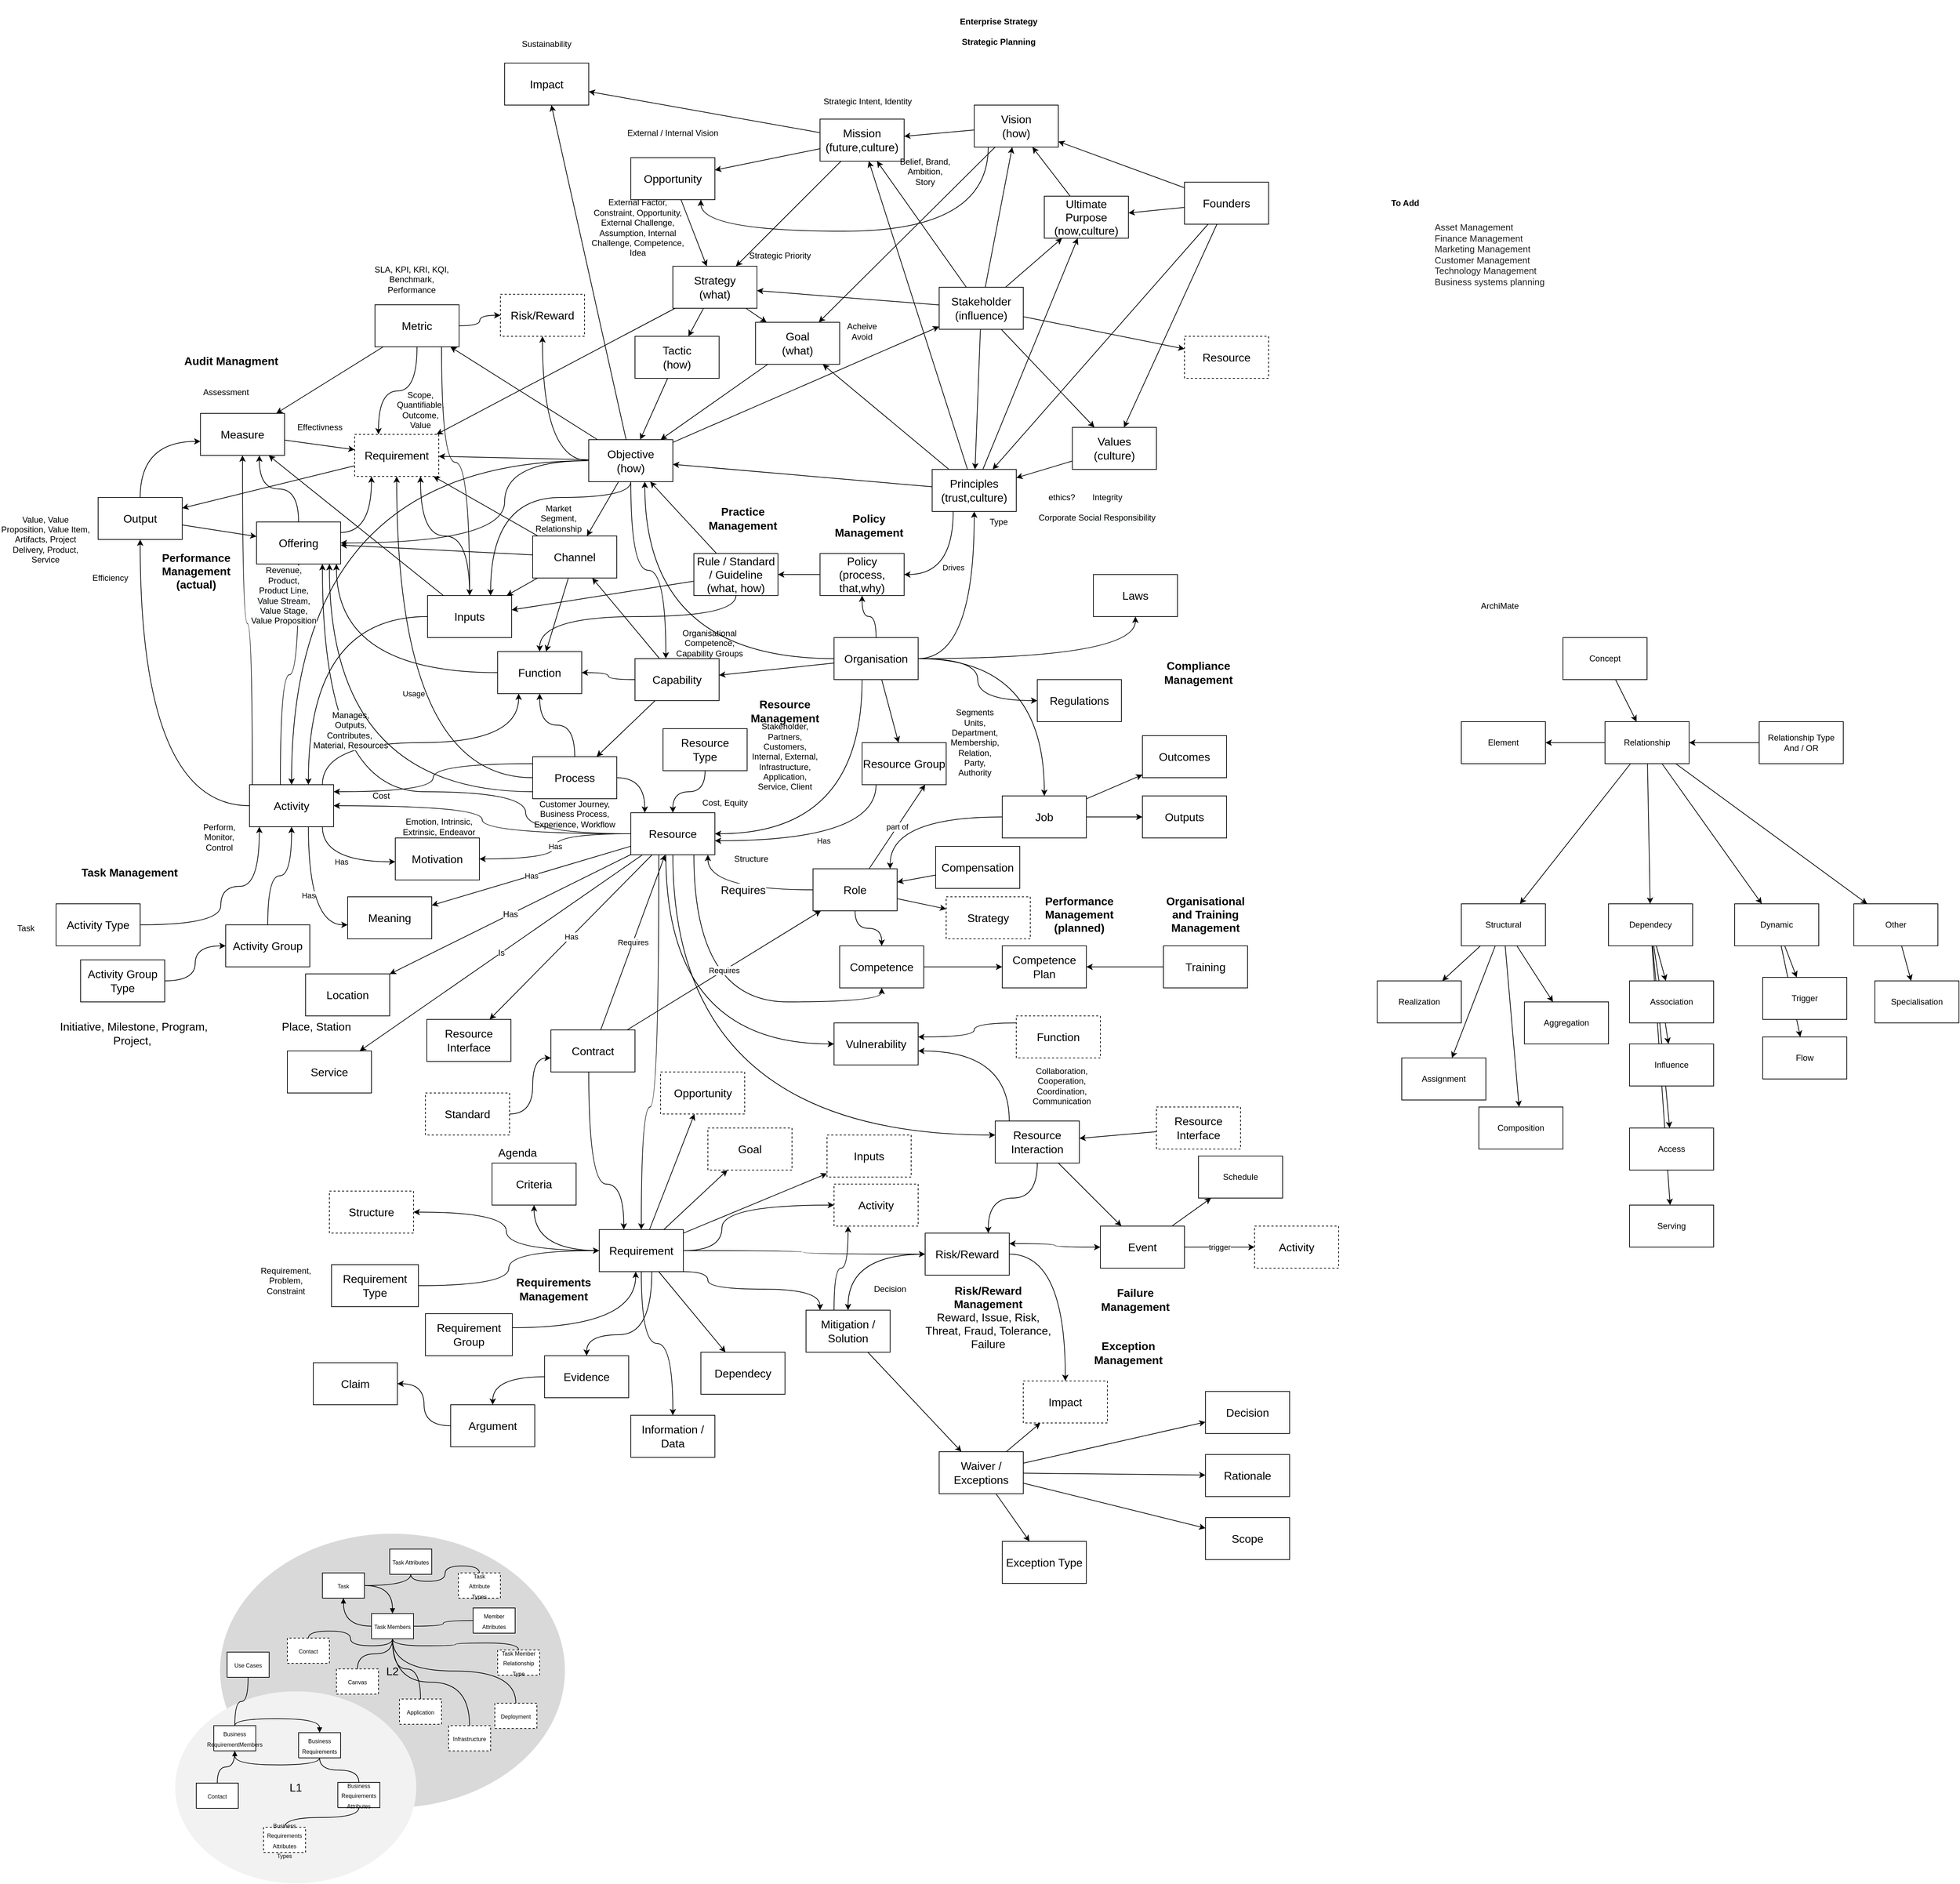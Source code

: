 <mxfile compressed="true" pages="4">
    <diagram id="5mdXpFSmkrV_lgbcLtbX" name="Model">
        <mxGraphModel dx="1356" dy="3140" grid="1" gridSize="10" guides="1" tooltips="1" connect="1" arrows="1" fold="1" page="1" pageScale="1" pageWidth="850" pageHeight="1100" math="0" shadow="0">
            <root>
                <mxCell id="0"/>
                <mxCell id="1" parent="0"/>
                <mxCell id="OV-v5QMWO7NhztnAQlz1-32" style="edgeStyle=orthogonalEdgeStyle;curved=1;rounded=0;orthogonalLoop=1;jettySize=auto;html=1;fontSize=16;" parent="1" source="OV-v5QMWO7NhztnAQlz1-33" target="OV-v5QMWO7NhztnAQlz1-38" edge="1">
                    <mxGeometry relative="1" as="geometry"/>
                </mxCell>
                <mxCell id="OV-v5QMWO7NhztnAQlz1-33" value="Activity Group" style="rounded=0;whiteSpace=wrap;html=1;fontSize=16;align=center;" parent="1" vertex="1">
                    <mxGeometry x="362" y="-230" width="120" height="60" as="geometry"/>
                </mxCell>
                <mxCell id="OV-v5QMWO7NhztnAQlz1-35" style="edgeStyle=orthogonalEdgeStyle;curved=1;rounded=0;orthogonalLoop=1;jettySize=auto;html=1;fontSize=16;" parent="1" source="OV-v5QMWO7NhztnAQlz1-38" target="OV-v5QMWO7NhztnAQlz1-70" edge="1">
                    <mxGeometry relative="1" as="geometry">
                        <Array as="points">
                            <mxPoint x="500" y="-490"/>
                            <mxPoint x="780" y="-490"/>
                        </Array>
                    </mxGeometry>
                </mxCell>
                <mxCell id="OV-v5QMWO7NhztnAQlz1-36" style="edgeStyle=orthogonalEdgeStyle;curved=1;rounded=0;orthogonalLoop=1;jettySize=auto;html=1;fontSize=16;" parent="1" source="OV-v5QMWO7NhztnAQlz1-38" target="OV-v5QMWO7NhztnAQlz1-85" edge="1">
                    <mxGeometry relative="1" as="geometry"/>
                </mxCell>
                <mxCell id="OV-v5QMWO7NhztnAQlz1-429" style="edgeStyle=orthogonalEdgeStyle;rounded=0;orthogonalLoop=1;jettySize=auto;html=1;curved=1;" parent="1" source="OV-v5QMWO7NhztnAQlz1-38" target="OV-v5QMWO7NhztnAQlz1-370" edge="1">
                    <mxGeometry relative="1" as="geometry">
                        <Array as="points">
                            <mxPoint x="400" y="-660"/>
                            <mxPoint x="386" y="-660"/>
                        </Array>
                    </mxGeometry>
                </mxCell>
                <mxCell id="qxVtuvf2T6lj4K0am9P8-16" value="Has" style="edgeStyle=orthogonalEdgeStyle;curved=1;rounded=0;orthogonalLoop=1;jettySize=auto;html=1;" parent="1" source="OV-v5QMWO7NhztnAQlz1-38" target="OV-v5QMWO7NhztnAQlz1-376" edge="1">
                    <mxGeometry relative="1" as="geometry">
                        <Array as="points">
                            <mxPoint x="500" y="-320"/>
                        </Array>
                    </mxGeometry>
                </mxCell>
                <mxCell id="cgIfU8s02SLUu3dU-7dP-24" value="Has" style="edgeStyle=orthogonalEdgeStyle;rounded=0;orthogonalLoop=1;jettySize=auto;html=1;curved=1;" parent="1" source="OV-v5QMWO7NhztnAQlz1-38" target="cgIfU8s02SLUu3dU-7dP-23" edge="1">
                    <mxGeometry relative="1" as="geometry">
                        <Array as="points">
                            <mxPoint x="480" y="-230"/>
                        </Array>
                    </mxGeometry>
                </mxCell>
                <mxCell id="MHKkgaHY1pmoHZkdyh2U-21" style="edgeStyle=orthogonalEdgeStyle;curved=1;rounded=0;orthogonalLoop=1;jettySize=auto;html=1;" parent="1" source="OV-v5QMWO7NhztnAQlz1-38" target="qxVtuvf2T6lj4K0am9P8-43" edge="1">
                    <mxGeometry relative="1" as="geometry">
                        <Array as="points">
                            <mxPoint x="440" y="-587"/>
                            <mxPoint x="466" y="-587"/>
                        </Array>
                    </mxGeometry>
                </mxCell>
                <mxCell id="OV-v5QMWO7NhztnAQlz1-38" value="Activity" style="rounded=0;whiteSpace=wrap;html=1;fontSize=16;align=center;" parent="1" vertex="1">
                    <mxGeometry x="396" y="-430" width="120" height="60" as="geometry"/>
                </mxCell>
                <mxCell id="OV-v5QMWO7NhztnAQlz1-39" style="edgeStyle=orthogonalEdgeStyle;curved=1;rounded=0;orthogonalLoop=1;jettySize=auto;html=1;fontSize=16;" parent="1" source="OV-v5QMWO7NhztnAQlz1-44" target="OV-v5QMWO7NhztnAQlz1-59" edge="1">
                    <mxGeometry relative="1" as="geometry">
                        <Array as="points">
                            <mxPoint x="1030" y="-120"/>
                            <mxPoint x="1298" y="-120"/>
                        </Array>
                    </mxGeometry>
                </mxCell>
                <mxCell id="OV-v5QMWO7NhztnAQlz1-40" style="edgeStyle=orthogonalEdgeStyle;curved=1;rounded=0;orthogonalLoop=1;jettySize=auto;html=1;fontSize=16;" parent="1" source="OV-v5QMWO7NhztnAQlz1-44" target="OV-v5QMWO7NhztnAQlz1-61" edge="1">
                    <mxGeometry relative="1" as="geometry">
                        <Array as="points">
                            <mxPoint x="1000" y="70"/>
                        </Array>
                    </mxGeometry>
                </mxCell>
                <mxCell id="OV-v5QMWO7NhztnAQlz1-42" style="edgeStyle=orthogonalEdgeStyle;curved=1;rounded=0;orthogonalLoop=1;jettySize=auto;html=1;fontSize=16;" parent="1" source="OV-v5QMWO7NhztnAQlz1-44" target="OV-v5QMWO7NhztnAQlz1-98" edge="1">
                    <mxGeometry relative="1" as="geometry">
                        <Array as="points">
                            <mxPoint x="980" y="30"/>
                        </Array>
                    </mxGeometry>
                </mxCell>
                <mxCell id="OV-v5QMWO7NhztnAQlz1-43" style="edgeStyle=orthogonalEdgeStyle;curved=1;rounded=0;orthogonalLoop=1;jettySize=auto;html=1;fontSize=16;" parent="1" source="OV-v5QMWO7NhztnAQlz1-44" target="OV-v5QMWO7NhztnAQlz1-110" edge="1">
                    <mxGeometry relative="1" as="geometry">
                        <Array as="points">
                            <mxPoint x="990" y="-60"/>
                        </Array>
                    </mxGeometry>
                </mxCell>
                <mxCell id="qxVtuvf2T6lj4K0am9P8-14" style="edgeStyle=orthogonalEdgeStyle;curved=1;rounded=0;orthogonalLoop=1;jettySize=auto;html=1;" parent="1" source="OV-v5QMWO7NhztnAQlz1-44" target="OV-v5QMWO7NhztnAQlz1-38" edge="1">
                    <mxGeometry relative="1" as="geometry"/>
                </mxCell>
                <mxCell id="qxVtuvf2T6lj4K0am9P8-17" value="Has" style="edgeStyle=orthogonalEdgeStyle;curved=1;rounded=0;orthogonalLoop=1;jettySize=auto;html=1;" parent="1" source="OV-v5QMWO7NhztnAQlz1-44" target="OV-v5QMWO7NhztnAQlz1-376" edge="1">
                    <mxGeometry relative="1" as="geometry"/>
                </mxCell>
                <mxCell id="U5WA6vrjYCwprv2cBAKk-4" value="Has" style="edgeStyle=none;rounded=0;orthogonalLoop=1;jettySize=auto;html=1;fontSize=12;" parent="1" source="OV-v5QMWO7NhztnAQlz1-44" target="U5WA6vrjYCwprv2cBAKk-1" edge="1">
                    <mxGeometry relative="1" as="geometry"/>
                </mxCell>
                <mxCell id="U5WA6vrjYCwprv2cBAKk-5" value="Is" style="edgeStyle=none;rounded=0;orthogonalLoop=1;jettySize=auto;html=1;fontSize=12;" parent="1" source="OV-v5QMWO7NhztnAQlz1-44" target="U5WA6vrjYCwprv2cBAKk-2" edge="1">
                    <mxGeometry relative="1" as="geometry"/>
                </mxCell>
                <mxCell id="cgIfU8s02SLUu3dU-7dP-25" value="Has" style="rounded=0;orthogonalLoop=1;jettySize=auto;html=1;" parent="1" source="OV-v5QMWO7NhztnAQlz1-44" target="cgIfU8s02SLUu3dU-7dP-23" edge="1">
                    <mxGeometry relative="1" as="geometry"/>
                </mxCell>
                <mxCell id="cgIfU8s02SLUu3dU-7dP-27" value="Has" style="edgeStyle=none;rounded=0;orthogonalLoop=1;jettySize=auto;html=1;" parent="1" source="OV-v5QMWO7NhztnAQlz1-44" target="cgIfU8s02SLUu3dU-7dP-26" edge="1">
                    <mxGeometry relative="1" as="geometry"/>
                </mxCell>
                <mxCell id="MHKkgaHY1pmoHZkdyh2U-18" value="&lt;span style=&quot;font-size: 12px ; background-color: rgb(248 , 249 , 250)&quot;&gt;Manages, &lt;br&gt;Outputs,&lt;br&gt;Contributes,&amp;nbsp;&lt;br&gt;Material, Resources&lt;br&gt;&lt;/span&gt;" style="edgeStyle=orthogonalEdgeStyle;curved=1;rounded=0;orthogonalLoop=1;jettySize=auto;html=1;" parent="1" source="OV-v5QMWO7NhztnAQlz1-44" target="qxVtuvf2T6lj4K0am9P8-43" edge="1">
                    <mxGeometry x="0.427" y="-40" relative="1" as="geometry">
                        <Array as="points">
                            <mxPoint x="790" y="-360"/>
                            <mxPoint x="790" y="-420"/>
                            <mxPoint x="500" y="-420"/>
                        </Array>
                        <mxPoint as="offset"/>
                    </mxGeometry>
                </mxCell>
                <mxCell id="OV-v5QMWO7NhztnAQlz1-44" value="Resource" style="rounded=0;whiteSpace=wrap;html=1;fontSize=16;align=center;" parent="1" vertex="1">
                    <mxGeometry x="940" y="-390" width="120" height="60" as="geometry"/>
                </mxCell>
                <mxCell id="OV-v5QMWO7NhztnAQlz1-45" value="Requires" style="edgeStyle=orthogonalEdgeStyle;curved=1;rounded=0;orthogonalLoop=1;jettySize=auto;html=1;fontSize=16;" parent="1" source="OV-v5QMWO7NhztnAQlz1-46" target="OV-v5QMWO7NhztnAQlz1-44" edge="1">
                    <mxGeometry relative="1" as="geometry">
                        <Array as="points">
                            <mxPoint x="1050" y="-280"/>
                        </Array>
                    </mxGeometry>
                </mxCell>
                <mxCell id="qxVtuvf2T6lj4K0am9P8-5" style="edgeStyle=orthogonalEdgeStyle;curved=1;rounded=0;orthogonalLoop=1;jettySize=auto;html=1;" parent="1" source="OV-v5QMWO7NhztnAQlz1-46" target="OV-v5QMWO7NhztnAQlz1-59" edge="1">
                    <mxGeometry relative="1" as="geometry"/>
                </mxCell>
                <mxCell id="V6LTQ88Z5yBEIiYFj3Dy-3" value="part of" style="edgeStyle=none;rounded=0;orthogonalLoop=1;jettySize=auto;html=1;entryX=0.75;entryY=1;entryDx=0;entryDy=0;" parent="1" source="OV-v5QMWO7NhztnAQlz1-46" target="qxVtuvf2T6lj4K0am9P8-24" edge="1">
                    <mxGeometry relative="1" as="geometry"/>
                </mxCell>
                <mxCell id="EE6ubCTzHFfq16fAeNDZ-2" style="rounded=0;orthogonalLoop=1;jettySize=auto;html=1;" parent="1" source="OV-v5QMWO7NhztnAQlz1-46" target="EE6ubCTzHFfq16fAeNDZ-1" edge="1">
                    <mxGeometry relative="1" as="geometry"/>
                </mxCell>
                <mxCell id="OV-v5QMWO7NhztnAQlz1-46" value="Role" style="rounded=0;whiteSpace=wrap;html=1;fontSize=16;align=center;" parent="1" vertex="1">
                    <mxGeometry x="1200" y="-310" width="120" height="60" as="geometry"/>
                </mxCell>
                <mxCell id="OV-v5QMWO7NhztnAQlz1-47" value="" style="edgeStyle=orthogonalEdgeStyle;curved=1;rounded=0;orthogonalLoop=1;jettySize=auto;html=1;fontSize=16;" parent="1" source="OV-v5QMWO7NhztnAQlz1-55" target="OV-v5QMWO7NhztnAQlz1-57" edge="1">
                    <mxGeometry relative="1" as="geometry"/>
                </mxCell>
                <mxCell id="OV-v5QMWO7NhztnAQlz1-48" style="edgeStyle=orthogonalEdgeStyle;curved=1;rounded=0;orthogonalLoop=1;jettySize=auto;html=1;fontSize=16;" parent="1" source="OV-v5QMWO7NhztnAQlz1-55" target="OV-v5QMWO7NhztnAQlz1-65" edge="1">
                    <mxGeometry relative="1" as="geometry">
                        <Array as="points">
                            <mxPoint x="960" y="-610"/>
                        </Array>
                    </mxGeometry>
                </mxCell>
                <mxCell id="OV-v5QMWO7NhztnAQlz1-49" style="rounded=0;orthogonalLoop=1;jettySize=auto;html=1;fontSize=16;" parent="1" source="OV-v5QMWO7NhztnAQlz1-55" target="OV-v5QMWO7NhztnAQlz1-69" edge="1">
                    <mxGeometry relative="1" as="geometry"/>
                </mxCell>
                <mxCell id="OV-v5QMWO7NhztnAQlz1-50" style="edgeStyle=orthogonalEdgeStyle;curved=1;rounded=0;orthogonalLoop=1;jettySize=auto;html=1;fontSize=16;" parent="1" source="OV-v5QMWO7NhztnAQlz1-55" target="OV-v5QMWO7NhztnAQlz1-44" edge="1">
                    <mxGeometry relative="1" as="geometry">
                        <mxPoint x="1280" y="-530" as="sourcePoint"/>
                        <Array as="points">
                            <mxPoint x="1270" y="-360"/>
                        </Array>
                    </mxGeometry>
                </mxCell>
                <mxCell id="OV-v5QMWO7NhztnAQlz1-51" style="edgeStyle=orthogonalEdgeStyle;curved=1;rounded=0;orthogonalLoop=1;jettySize=auto;html=1;fontSize=16;" parent="1" source="OV-v5QMWO7NhztnAQlz1-55" target="OV-v5QMWO7NhztnAQlz1-75" edge="1">
                    <mxGeometry relative="1" as="geometry"/>
                </mxCell>
                <mxCell id="OV-v5QMWO7NhztnAQlz1-52" style="edgeStyle=orthogonalEdgeStyle;curved=1;rounded=0;orthogonalLoop=1;jettySize=auto;html=1;fontSize=16;" parent="1" source="OV-v5QMWO7NhztnAQlz1-55" target="OV-v5QMWO7NhztnAQlz1-89" edge="1">
                    <mxGeometry relative="1" as="geometry"/>
                </mxCell>
                <mxCell id="OV-v5QMWO7NhztnAQlz1-53" style="edgeStyle=orthogonalEdgeStyle;rounded=0;orthogonalLoop=1;jettySize=auto;html=1;curved=1;" parent="1" source="OV-v5QMWO7NhztnAQlz1-55" target="OV-v5QMWO7NhztnAQlz1-159" edge="1">
                    <mxGeometry relative="1" as="geometry"/>
                </mxCell>
                <mxCell id="OV-v5QMWO7NhztnAQlz1-54" style="edgeStyle=orthogonalEdgeStyle;rounded=0;orthogonalLoop=1;jettySize=auto;html=1;curved=1;" parent="1" source="OV-v5QMWO7NhztnAQlz1-55" target="OV-v5QMWO7NhztnAQlz1-160" edge="1">
                    <mxGeometry relative="1" as="geometry"/>
                </mxCell>
                <mxCell id="qxVtuvf2T6lj4K0am9P8-63" style="edgeStyle=none;rounded=0;orthogonalLoop=1;jettySize=auto;html=1;" parent="1" source="OV-v5QMWO7NhztnAQlz1-55" target="qxVtuvf2T6lj4K0am9P8-24" edge="1">
                    <mxGeometry relative="1" as="geometry"/>
                </mxCell>
                <mxCell id="OV-v5QMWO7NhztnAQlz1-55" value="Organisation" style="rounded=0;whiteSpace=wrap;html=1;fontSize=16;align=center;" parent="1" vertex="1">
                    <mxGeometry x="1230" y="-640" width="120" height="60" as="geometry"/>
                </mxCell>
                <mxCell id="OV-v5QMWO7NhztnAQlz1-56" value="" style="edgeStyle=orthogonalEdgeStyle;curved=1;rounded=0;orthogonalLoop=1;jettySize=auto;html=1;fontSize=16;" parent="1" source="OV-v5QMWO7NhztnAQlz1-57" target="OV-v5QMWO7NhztnAQlz1-46" edge="1">
                    <mxGeometry relative="1" as="geometry">
                        <Array as="points">
                            <mxPoint x="1310" y="-384"/>
                        </Array>
                    </mxGeometry>
                </mxCell>
                <mxCell id="hVTKMMVMQ14YGTgI14nN-2" value="" style="edgeStyle=none;rounded=0;orthogonalLoop=1;jettySize=auto;html=1;" parent="1" source="OV-v5QMWO7NhztnAQlz1-57" target="hVTKMMVMQ14YGTgI14nN-1" edge="1">
                    <mxGeometry relative="1" as="geometry"/>
                </mxCell>
                <mxCell id="hVTKMMVMQ14YGTgI14nN-4" style="edgeStyle=none;rounded=0;orthogonalLoop=1;jettySize=auto;html=1;" parent="1" source="OV-v5QMWO7NhztnAQlz1-57" target="hVTKMMVMQ14YGTgI14nN-3" edge="1">
                    <mxGeometry relative="1" as="geometry"/>
                </mxCell>
                <mxCell id="OV-v5QMWO7NhztnAQlz1-57" value="Job" style="rounded=0;whiteSpace=wrap;html=1;fontSize=16;align=center;" parent="1" vertex="1">
                    <mxGeometry x="1470" y="-414" width="120" height="60" as="geometry"/>
                </mxCell>
                <mxCell id="OV-v5QMWO7NhztnAQlz1-58" style="edgeStyle=orthogonalEdgeStyle;curved=1;rounded=0;orthogonalLoop=1;jettySize=auto;html=1;fontSize=16;" parent="1" source="OV-v5QMWO7NhztnAQlz1-59" target="OV-v5QMWO7NhztnAQlz1-87" edge="1">
                    <mxGeometry relative="1" as="geometry"/>
                </mxCell>
                <mxCell id="OV-v5QMWO7NhztnAQlz1-59" value="Competence" style="rounded=0;whiteSpace=wrap;html=1;fontSize=16;align=center;" parent="1" vertex="1">
                    <mxGeometry x="1238" y="-200" width="120" height="60" as="geometry"/>
                </mxCell>
                <mxCell id="OV-v5QMWO7NhztnAQlz1-60" style="edgeStyle=orthogonalEdgeStyle;curved=1;rounded=0;orthogonalLoop=1;jettySize=auto;html=1;fontSize=16;" parent="1" source="OV-v5QMWO7NhztnAQlz1-61" target="OV-v5QMWO7NhztnAQlz1-110" edge="1">
                    <mxGeometry relative="1" as="geometry">
                        <Array as="points">
                            <mxPoint x="1480" y="-50"/>
                        </Array>
                    </mxGeometry>
                </mxCell>
                <mxCell id="cgIfU8s02SLUu3dU-7dP-12" style="edgeStyle=none;rounded=0;orthogonalLoop=1;jettySize=auto;html=1;" parent="1" source="OV-v5QMWO7NhztnAQlz1-61" target="OV-v5QMWO7NhztnAQlz1-105" edge="1">
                    <mxGeometry relative="1" as="geometry"/>
                </mxCell>
                <mxCell id="OV-v5QMWO7NhztnAQlz1-61" value="Resource Interaction" style="rounded=0;whiteSpace=wrap;html=1;fontSize=16;align=center;" parent="1" vertex="1">
                    <mxGeometry x="1460" y="50" width="120" height="60" as="geometry"/>
                </mxCell>
                <mxCell id="OV-v5QMWO7NhztnAQlz1-63" style="edgeStyle=orthogonalEdgeStyle;rounded=0;orthogonalLoop=1;jettySize=auto;html=1;curved=1;" parent="1" source="OV-v5QMWO7NhztnAQlz1-65" target="OV-v5QMWO7NhztnAQlz1-38" edge="1">
                    <mxGeometry relative="1" as="geometry"/>
                </mxCell>
                <mxCell id="OV-v5QMWO7NhztnAQlz1-64" style="edgeStyle=none;rounded=0;orthogonalLoop=1;jettySize=auto;html=1;fontSize=12;" parent="1" source="OV-v5QMWO7NhztnAQlz1-65" target="OV-v5QMWO7NhztnAQlz1-202" edge="1">
                    <mxGeometry relative="1" as="geometry"/>
                </mxCell>
                <mxCell id="OV-v5QMWO7NhztnAQlz1-394" style="edgeStyle=none;rounded=0;orthogonalLoop=1;jettySize=auto;html=1;" parent="1" source="OV-v5QMWO7NhztnAQlz1-65" target="OV-v5QMWO7NhztnAQlz1-86" edge="1">
                    <mxGeometry relative="1" as="geometry"/>
                </mxCell>
                <mxCell id="OV-v5QMWO7NhztnAQlz1-396" style="edgeStyle=orthogonalEdgeStyle;curved=1;rounded=0;orthogonalLoop=1;jettySize=auto;html=1;" parent="1" source="OV-v5QMWO7NhztnAQlz1-65" target="OV-v5QMWO7NhztnAQlz1-395" edge="1">
                    <mxGeometry relative="1" as="geometry">
                        <Array as="points">
                            <mxPoint x="740" y="-840"/>
                        </Array>
                    </mxGeometry>
                </mxCell>
                <mxCell id="OV-v5QMWO7NhztnAQlz1-408" style="rounded=0;orthogonalLoop=1;jettySize=auto;html=1;" parent="1" source="OV-v5QMWO7NhztnAQlz1-65" target="OV-v5QMWO7NhztnAQlz1-407" edge="1">
                    <mxGeometry relative="1" as="geometry"/>
                </mxCell>
                <mxCell id="OV-v5QMWO7NhztnAQlz1-417" style="edgeStyle=none;rounded=0;orthogonalLoop=1;jettySize=auto;html=1;" parent="1" source="OV-v5QMWO7NhztnAQlz1-65" target="OV-v5QMWO7NhztnAQlz1-192" edge="1">
                    <mxGeometry relative="1" as="geometry"/>
                </mxCell>
                <mxCell id="OV-v5QMWO7NhztnAQlz1-435" style="edgeStyle=orthogonalEdgeStyle;curved=1;rounded=0;orthogonalLoop=1;jettySize=auto;html=1;" parent="1" source="OV-v5QMWO7NhztnAQlz1-65" target="OV-v5QMWO7NhztnAQlz1-434" edge="1">
                    <mxGeometry relative="1" as="geometry"/>
                </mxCell>
                <mxCell id="M0yTE4UhmUmWDhHYKbKs-15" style="edgeStyle=none;rounded=0;orthogonalLoop=1;jettySize=auto;html=1;" parent="1" source="OV-v5QMWO7NhztnAQlz1-65" target="M0yTE4UhmUmWDhHYKbKs-1" edge="1">
                    <mxGeometry relative="1" as="geometry"/>
                </mxCell>
                <mxCell id="MHKkgaHY1pmoHZkdyh2U-19" style="edgeStyle=orthogonalEdgeStyle;curved=1;rounded=0;orthogonalLoop=1;jettySize=auto;html=1;" parent="1" source="OV-v5QMWO7NhztnAQlz1-65" target="qxVtuvf2T6lj4K0am9P8-43" edge="1">
                    <mxGeometry relative="1" as="geometry">
                        <Array as="points">
                            <mxPoint x="760" y="-892"/>
                            <mxPoint x="760" y="-775"/>
                        </Array>
                    </mxGeometry>
                </mxCell>
                <mxCell id="MHKkgaHY1pmoHZkdyh2U-30" style="edgeStyle=orthogonalEdgeStyle;curved=1;rounded=0;orthogonalLoop=1;jettySize=auto;html=1;" parent="1" source="OV-v5QMWO7NhztnAQlz1-65" target="OV-v5QMWO7NhztnAQlz1-69" edge="1">
                    <mxGeometry relative="1" as="geometry">
                        <Array as="points">
                            <mxPoint x="940" y="-736"/>
                            <mxPoint x="990" y="-736"/>
                        </Array>
                    </mxGeometry>
                </mxCell>
                <mxCell id="OV-v5QMWO7NhztnAQlz1-65" value="&lt;div&gt;Objective&lt;/div&gt;&lt;div&gt;(how)&lt;br&gt;&lt;/div&gt;" style="rounded=0;whiteSpace=wrap;html=1;fontSize=16;align=center;" parent="1" vertex="1">
                    <mxGeometry x="880" y="-922.5" width="120" height="60" as="geometry"/>
                </mxCell>
                <mxCell id="OV-v5QMWO7NhztnAQlz1-68" style="edgeStyle=orthogonalEdgeStyle;curved=1;rounded=0;orthogonalLoop=1;jettySize=auto;html=1;fontSize=16;" parent="1" source="OV-v5QMWO7NhztnAQlz1-69" target="OV-v5QMWO7NhztnAQlz1-70" edge="1">
                    <mxGeometry relative="1" as="geometry"/>
                </mxCell>
                <mxCell id="qxVtuvf2T6lj4K0am9P8-65" style="edgeStyle=none;rounded=0;orthogonalLoop=1;jettySize=auto;html=1;" parent="1" source="M0yTE4UhmUmWDhHYKbKs-1" target="OV-v5QMWO7NhztnAQlz1-86" edge="1">
                    <mxGeometry relative="1" as="geometry">
                        <mxPoint x="874.235" y="-720" as="targetPoint"/>
                    </mxGeometry>
                </mxCell>
                <mxCell id="qxVtuvf2T6lj4K0am9P8-67" style="edgeStyle=none;rounded=0;orthogonalLoop=1;jettySize=auto;html=1;" parent="1" source="OV-v5QMWO7NhztnAQlz1-69" target="qxVtuvf2T6lj4K0am9P8-20" edge="1">
                    <mxGeometry relative="1" as="geometry"/>
                </mxCell>
                <mxCell id="OV-v5QMWO7NhztnAQlz1-69" value="Capability" style="rounded=0;whiteSpace=wrap;html=1;fontSize=16;align=center;" parent="1" vertex="1">
                    <mxGeometry x="946" y="-610" width="120" height="60" as="geometry"/>
                </mxCell>
                <mxCell id="MHKkgaHY1pmoHZkdyh2U-17" style="edgeStyle=orthogonalEdgeStyle;curved=1;rounded=0;orthogonalLoop=1;jettySize=auto;html=1;" parent="1" source="OV-v5QMWO7NhztnAQlz1-70" target="qxVtuvf2T6lj4K0am9P8-43" edge="1">
                    <mxGeometry relative="1" as="geometry">
                        <Array as="points">
                            <mxPoint x="520" y="-590"/>
                        </Array>
                    </mxGeometry>
                </mxCell>
                <mxCell id="OV-v5QMWO7NhztnAQlz1-70" value="Function" style="rounded=0;whiteSpace=wrap;html=1;fontSize=16;align=center;" parent="1" vertex="1">
                    <mxGeometry x="750" y="-620" width="120" height="60" as="geometry"/>
                </mxCell>
                <mxCell id="OV-v5QMWO7NhztnAQlz1-73" style="rounded=0;orthogonalLoop=1;jettySize=auto;html=1;fontSize=16;" parent="1" source="OV-v5QMWO7NhztnAQlz1-75" target="OV-v5QMWO7NhztnAQlz1-65" edge="1">
                    <mxGeometry relative="1" as="geometry"/>
                </mxCell>
                <mxCell id="OV-v5QMWO7NhztnAQlz1-74" style="edgeStyle=none;rounded=0;orthogonalLoop=1;jettySize=auto;html=1;fontSize=12;" parent="1" source="OV-v5QMWO7NhztnAQlz1-75" target="OV-v5QMWO7NhztnAQlz1-119" edge="1">
                    <mxGeometry relative="1" as="geometry"/>
                </mxCell>
                <mxCell id="qxVtuvf2T6lj4K0am9P8-1" value="Drives" style="edgeStyle=orthogonalEdgeStyle;rounded=0;orthogonalLoop=1;jettySize=auto;html=1;curved=1;" parent="1" source="OV-v5QMWO7NhztnAQlz1-75" target="OV-v5QMWO7NhztnAQlz1-89" edge="1">
                    <mxGeometry relative="1" as="geometry">
                        <Array as="points">
                            <mxPoint x="1400" y="-730"/>
                        </Array>
                    </mxGeometry>
                </mxCell>
                <mxCell id="OV-v5QMWO7NhztnAQlz1-75" value="Principles&lt;br&gt;(trust,culture)" style="rounded=0;whiteSpace=wrap;html=1;fontSize=16;align=center;" parent="1" vertex="1">
                    <mxGeometry x="1370" y="-880" width="120" height="60" as="geometry"/>
                </mxCell>
                <mxCell id="OV-v5QMWO7NhztnAQlz1-76" value="Initiative, Milestone, Program, Project,&amp;nbsp;" style="text;html=1;strokeColor=none;fillColor=none;align=center;verticalAlign=middle;whiteSpace=wrap;rounded=0;fontSize=16;" parent="1" vertex="1">
                    <mxGeometry x="114" y="-100" width="234" height="50" as="geometry"/>
                </mxCell>
                <mxCell id="OV-v5QMWO7NhztnAQlz1-77" style="edgeStyle=orthogonalEdgeStyle;curved=1;rounded=0;orthogonalLoop=1;jettySize=auto;html=1;fontSize=16;" parent="1" source="OV-v5QMWO7NhztnAQlz1-78" target="OV-v5QMWO7NhztnAQlz1-33" edge="1">
                    <mxGeometry relative="1" as="geometry"/>
                </mxCell>
                <mxCell id="OV-v5QMWO7NhztnAQlz1-78" value="Activity Group Type" style="rounded=0;whiteSpace=wrap;html=1;fontSize=16;align=center;" parent="1" vertex="1">
                    <mxGeometry x="155" y="-180" width="120" height="60" as="geometry"/>
                </mxCell>
                <mxCell id="OV-v5QMWO7NhztnAQlz1-79" style="edgeStyle=orthogonalEdgeStyle;curved=1;rounded=0;orthogonalLoop=1;jettySize=auto;html=1;fontSize=16;" parent="1" source="OV-v5QMWO7NhztnAQlz1-80" target="OV-v5QMWO7NhztnAQlz1-83" edge="1">
                    <mxGeometry relative="1" as="geometry"/>
                </mxCell>
                <mxCell id="OV-v5QMWO7NhztnAQlz1-80" value="Evidence" style="rounded=0;whiteSpace=wrap;html=1;fontSize=16;align=center;" parent="1" vertex="1">
                    <mxGeometry x="817" y="385" width="120" height="60" as="geometry"/>
                </mxCell>
                <mxCell id="OV-v5QMWO7NhztnAQlz1-81" value="Claim" style="rounded=0;whiteSpace=wrap;html=1;fontSize=16;align=center;" parent="1" vertex="1">
                    <mxGeometry x="487" y="395" width="120" height="60" as="geometry"/>
                </mxCell>
                <mxCell id="OV-v5QMWO7NhztnAQlz1-82" style="edgeStyle=orthogonalEdgeStyle;curved=1;rounded=0;orthogonalLoop=1;jettySize=auto;html=1;fontSize=16;" parent="1" source="OV-v5QMWO7NhztnAQlz1-83" target="OV-v5QMWO7NhztnAQlz1-81" edge="1">
                    <mxGeometry relative="1" as="geometry"/>
                </mxCell>
                <mxCell id="OV-v5QMWO7NhztnAQlz1-83" value="Argument" style="rounded=0;whiteSpace=wrap;html=1;fontSize=16;align=center;" parent="1" vertex="1">
                    <mxGeometry x="683" y="455" width="120" height="60" as="geometry"/>
                </mxCell>
                <mxCell id="OV-v5QMWO7NhztnAQlz1-399" style="edgeStyle=orthogonalEdgeStyle;curved=1;rounded=0;orthogonalLoop=1;jettySize=auto;html=1;" parent="1" source="OV-v5QMWO7NhztnAQlz1-85" target="OV-v5QMWO7NhztnAQlz1-370" edge="1">
                    <mxGeometry relative="1" as="geometry">
                        <Array as="points">
                            <mxPoint x="240" y="-920"/>
                        </Array>
                    </mxGeometry>
                </mxCell>
                <mxCell id="cgIfU8s02SLUu3dU-7dP-17" style="edgeStyle=none;rounded=0;orthogonalLoop=1;jettySize=auto;html=1;" parent="1" source="OV-v5QMWO7NhztnAQlz1-85" target="qxVtuvf2T6lj4K0am9P8-43" edge="1">
                    <mxGeometry relative="1" as="geometry"/>
                </mxCell>
                <mxCell id="OV-v5QMWO7NhztnAQlz1-85" value="Output" style="rounded=0;whiteSpace=wrap;html=1;fontSize=16;align=center;" parent="1" vertex="1">
                    <mxGeometry x="180" y="-840" width="120" height="60" as="geometry"/>
                </mxCell>
                <mxCell id="jeTFNa1JQDYDojxt6GpV-4" style="edgeStyle=none;rounded=0;orthogonalLoop=1;jettySize=auto;html=1;" parent="1" source="OV-v5QMWO7NhztnAQlz1-86" target="OV-v5QMWO7NhztnAQlz1-85" edge="1">
                    <mxGeometry relative="1" as="geometry"/>
                </mxCell>
                <mxCell id="OV-v5QMWO7NhztnAQlz1-86" value="Requirement" style="rounded=0;whiteSpace=wrap;html=1;fontSize=16;align=center;dashed=1;" parent="1" vertex="1">
                    <mxGeometry x="546" y="-930" width="120" height="60" as="geometry"/>
                </mxCell>
                <mxCell id="OV-v5QMWO7NhztnAQlz1-87" value="Competence Plan" style="rounded=0;whiteSpace=wrap;html=1;fontSize=16;align=center;" parent="1" vertex="1">
                    <mxGeometry x="1470" y="-200" width="120" height="60" as="geometry"/>
                </mxCell>
                <mxCell id="OV-v5QMWO7NhztnAQlz1-88" style="edgeStyle=none;rounded=0;orthogonalLoop=1;jettySize=auto;html=1;" parent="1" source="OV-v5QMWO7NhztnAQlz1-89" target="OV-v5QMWO7NhztnAQlz1-158" edge="1">
                    <mxGeometry relative="1" as="geometry"/>
                </mxCell>
                <mxCell id="OV-v5QMWO7NhztnAQlz1-89" value="Policy&lt;br&gt;&lt;div&gt;(process,&lt;/div&gt;&lt;div&gt;that,why)&lt;/div&gt;" style="rounded=0;whiteSpace=wrap;html=1;fontSize=16;align=center;" parent="1" vertex="1">
                    <mxGeometry x="1210" y="-760" width="120" height="60" as="geometry"/>
                </mxCell>
                <mxCell id="OV-v5QMWO7NhztnAQlz1-90" style="edgeStyle=orthogonalEdgeStyle;curved=1;rounded=0;orthogonalLoop=1;jettySize=auto;html=1;fontSize=16;" parent="1" source="OV-v5QMWO7NhztnAQlz1-91" target="OV-v5QMWO7NhztnAQlz1-98" edge="1">
                    <mxGeometry relative="1" as="geometry">
                        <Array as="points">
                            <mxPoint x="880" y="140"/>
                            <mxPoint x="930" y="140"/>
                        </Array>
                    </mxGeometry>
                </mxCell>
                <mxCell id="rxCyBp9WZPDYbAK43LQd-1" value="Requires" style="rounded=0;orthogonalLoop=1;jettySize=auto;html=1;" parent="1" source="OV-v5QMWO7NhztnAQlz1-91" target="OV-v5QMWO7NhztnAQlz1-46" edge="1">
                    <mxGeometry relative="1" as="geometry"/>
                </mxCell>
                <mxCell id="rxCyBp9WZPDYbAK43LQd-2" value="Requires" style="edgeStyle=none;rounded=0;orthogonalLoop=1;jettySize=auto;html=1;" parent="1" source="OV-v5QMWO7NhztnAQlz1-91" target="OV-v5QMWO7NhztnAQlz1-44" edge="1">
                    <mxGeometry relative="1" as="geometry"/>
                </mxCell>
                <mxCell id="OV-v5QMWO7NhztnAQlz1-91" value="Contract" style="rounded=0;whiteSpace=wrap;html=1;fontSize=16;align=center;" parent="1" vertex="1">
                    <mxGeometry x="826" y="-80" width="120" height="60" as="geometry"/>
                </mxCell>
                <mxCell id="OV-v5QMWO7NhztnAQlz1-92" style="edgeStyle=orthogonalEdgeStyle;curved=1;rounded=0;orthogonalLoop=1;jettySize=auto;html=1;fontSize=16;" parent="1" source="OV-v5QMWO7NhztnAQlz1-93" target="OV-v5QMWO7NhztnAQlz1-91" edge="1">
                    <mxGeometry relative="1" as="geometry">
                        <Array as="points">
                            <mxPoint x="800" y="-40"/>
                        </Array>
                    </mxGeometry>
                </mxCell>
                <mxCell id="OV-v5QMWO7NhztnAQlz1-93" value="Standard" style="rounded=0;whiteSpace=wrap;html=1;fontSize=16;align=center;dashed=1;" parent="1" vertex="1">
                    <mxGeometry x="647" y="10" width="120" height="60" as="geometry"/>
                </mxCell>
                <mxCell id="OV-v5QMWO7NhztnAQlz1-94" style="edgeStyle=orthogonalEdgeStyle;curved=1;rounded=0;orthogonalLoop=1;jettySize=auto;html=1;fontSize=16;" parent="1" source="OV-v5QMWO7NhztnAQlz1-98" target="OV-v5QMWO7NhztnAQlz1-80" edge="1">
                    <mxGeometry relative="1" as="geometry">
                        <Array as="points">
                            <mxPoint x="970" y="355"/>
                            <mxPoint x="877" y="355"/>
                        </Array>
                    </mxGeometry>
                </mxCell>
                <mxCell id="OV-v5QMWO7NhztnAQlz1-95" style="edgeStyle=orthogonalEdgeStyle;curved=1;rounded=0;orthogonalLoop=1;jettySize=auto;html=1;fontSize=16;" parent="1" source="OV-v5QMWO7NhztnAQlz1-98" target="OV-v5QMWO7NhztnAQlz1-103" edge="1">
                    <mxGeometry relative="1" as="geometry"/>
                </mxCell>
                <mxCell id="OV-v5QMWO7NhztnAQlz1-96" style="edgeStyle=orthogonalEdgeStyle;curved=1;rounded=0;orthogonalLoop=1;jettySize=auto;html=1;fontSize=16;" parent="1" source="OV-v5QMWO7NhztnAQlz1-98" target="OV-v5QMWO7NhztnAQlz1-112" edge="1">
                    <mxGeometry relative="1" as="geometry">
                        <Array as="points">
                            <mxPoint x="1070" y="235"/>
                            <mxPoint x="1070" y="170"/>
                        </Array>
                    </mxGeometry>
                </mxCell>
                <mxCell id="OV-v5QMWO7NhztnAQlz1-97" style="edgeStyle=orthogonalEdgeStyle;curved=1;rounded=0;orthogonalLoop=1;jettySize=auto;html=1;fontSize=16;" parent="1" source="OV-v5QMWO7NhztnAQlz1-98" target="OV-v5QMWO7NhztnAQlz1-113" edge="1">
                    <mxGeometry relative="1" as="geometry"/>
                </mxCell>
                <mxCell id="qxVtuvf2T6lj4K0am9P8-11" style="edgeStyle=orthogonalEdgeStyle;curved=1;rounded=0;orthogonalLoop=1;jettySize=auto;html=1;" parent="1" source="OV-v5QMWO7NhztnAQlz1-98" target="OV-v5QMWO7NhztnAQlz1-107" edge="1">
                    <mxGeometry relative="1" as="geometry">
                        <Array as="points">
                            <mxPoint x="1050" y="265"/>
                            <mxPoint x="1050" y="290"/>
                            <mxPoint x="1210" y="290"/>
                        </Array>
                        <mxPoint x="955" y="265" as="sourcePoint"/>
                    </mxGeometry>
                </mxCell>
                <mxCell id="qxVtuvf2T6lj4K0am9P8-29" style="rounded=0;orthogonalLoop=1;jettySize=auto;html=1;" parent="1" source="OV-v5QMWO7NhztnAQlz1-98" target="qxVtuvf2T6lj4K0am9P8-28" edge="1">
                    <mxGeometry relative="1" as="geometry"/>
                </mxCell>
                <mxCell id="qxVtuvf2T6lj4K0am9P8-48" style="edgeStyle=orthogonalEdgeStyle;curved=1;rounded=0;orthogonalLoop=1;jettySize=auto;html=1;" parent="1" source="OV-v5QMWO7NhztnAQlz1-98" target="qxVtuvf2T6lj4K0am9P8-47" edge="1">
                    <mxGeometry relative="1" as="geometry"/>
                </mxCell>
                <mxCell id="jeTFNa1JQDYDojxt6GpV-6" style="edgeStyle=orthogonalEdgeStyle;rounded=0;orthogonalLoop=1;jettySize=auto;html=1;curved=1;" parent="1" source="OV-v5QMWO7NhztnAQlz1-98" target="jeTFNa1JQDYDojxt6GpV-5" edge="1">
                    <mxGeometry relative="1" as="geometry"/>
                </mxCell>
                <mxCell id="MHKkgaHY1pmoHZkdyh2U-42" style="edgeStyle=none;rounded=0;orthogonalLoop=1;jettySize=auto;html=1;" parent="1" source="OV-v5QMWO7NhztnAQlz1-98" target="MHKkgaHY1pmoHZkdyh2U-41" edge="1">
                    <mxGeometry relative="1" as="geometry"/>
                </mxCell>
                <mxCell id="MHKkgaHY1pmoHZkdyh2U-45" style="edgeStyle=none;rounded=0;orthogonalLoop=1;jettySize=auto;html=1;" parent="1" source="OV-v5QMWO7NhztnAQlz1-98" target="MHKkgaHY1pmoHZkdyh2U-44" edge="1">
                    <mxGeometry relative="1" as="geometry"/>
                </mxCell>
                <mxCell id="MHKkgaHY1pmoHZkdyh2U-46" style="edgeStyle=none;rounded=0;orthogonalLoop=1;jettySize=auto;html=1;" parent="1" source="OV-v5QMWO7NhztnAQlz1-98" target="N6XvbdAE1N4Uc6OCK4LW-6" edge="1">
                    <mxGeometry relative="1" as="geometry"/>
                </mxCell>
                <mxCell id="OV-v5QMWO7NhztnAQlz1-98" value="Requirement" style="rounded=0;whiteSpace=wrap;html=1;fontSize=16;align=center;" parent="1" vertex="1">
                    <mxGeometry x="895" y="205" width="120" height="60" as="geometry"/>
                </mxCell>
                <mxCell id="OV-v5QMWO7NhztnAQlz1-99" style="edgeStyle=orthogonalEdgeStyle;curved=1;rounded=0;orthogonalLoop=1;jettySize=auto;html=1;fontSize=16;" parent="1" source="OV-v5QMWO7NhztnAQlz1-100" target="OV-v5QMWO7NhztnAQlz1-98" edge="1">
                    <mxGeometry relative="1" as="geometry">
                        <Array as="points">
                            <mxPoint x="947" y="345"/>
                        </Array>
                    </mxGeometry>
                </mxCell>
                <mxCell id="OV-v5QMWO7NhztnAQlz1-100" value="Requirement Group" style="rounded=0;whiteSpace=wrap;html=1;fontSize=16;align=center;" parent="1" vertex="1">
                    <mxGeometry x="647" y="325" width="124" height="60" as="geometry"/>
                </mxCell>
                <mxCell id="OV-v5QMWO7NhztnAQlz1-101" style="edgeStyle=orthogonalEdgeStyle;curved=1;rounded=0;orthogonalLoop=1;jettySize=auto;html=1;fontSize=16;startArrow=classic;startFill=1;exitX=1;exitY=0.25;exitDx=0;exitDy=0;" parent="1" source="OV-v5QMWO7NhztnAQlz1-103" target="OV-v5QMWO7NhztnAQlz1-105" edge="1">
                    <mxGeometry relative="1" as="geometry"/>
                </mxCell>
                <mxCell id="OV-v5QMWO7NhztnAQlz1-102" style="edgeStyle=orthogonalEdgeStyle;curved=1;rounded=0;orthogonalLoop=1;jettySize=auto;html=1;fontSize=16;" parent="1" source="OV-v5QMWO7NhztnAQlz1-103" target="OV-v5QMWO7NhztnAQlz1-107" edge="1">
                    <mxGeometry relative="1" as="geometry"/>
                </mxCell>
                <mxCell id="OV-v5QMWO7NhztnAQlz1-390" style="edgeStyle=none;rounded=0;orthogonalLoop=1;jettySize=auto;html=1;" parent="1" source="OV-v5QMWO7NhztnAQlz1-107" target="OV-v5QMWO7NhztnAQlz1-365" edge="1">
                    <mxGeometry relative="1" as="geometry"/>
                </mxCell>
                <mxCell id="qxVtuvf2T6lj4K0am9P8-30" style="edgeStyle=orthogonalEdgeStyle;curved=1;rounded=0;orthogonalLoop=1;jettySize=auto;html=1;" parent="1" source="OV-v5QMWO7NhztnAQlz1-103" target="OV-v5QMWO7NhztnAQlz1-382" edge="1">
                    <mxGeometry relative="1" as="geometry"/>
                </mxCell>
                <mxCell id="OV-v5QMWO7NhztnAQlz1-103" value="Risk/Reward" style="rounded=0;whiteSpace=wrap;html=1;fontSize=16;align=center;" parent="1" vertex="1">
                    <mxGeometry x="1360" y="210" width="120" height="60" as="geometry"/>
                </mxCell>
                <mxCell id="N6XvbdAE1N4Uc6OCK4LW-5" value="trigger" style="edgeStyle=none;rounded=0;orthogonalLoop=1;jettySize=auto;html=1;" parent="1" source="OV-v5QMWO7NhztnAQlz1-105" target="N6XvbdAE1N4Uc6OCK4LW-3" edge="1">
                    <mxGeometry relative="1" as="geometry"/>
                </mxCell>
                <mxCell id="rxCyBp9WZPDYbAK43LQd-4" style="edgeStyle=none;rounded=0;orthogonalLoop=1;jettySize=auto;html=1;" parent="1" source="OV-v5QMWO7NhztnAQlz1-105" target="rxCyBp9WZPDYbAK43LQd-3" edge="1">
                    <mxGeometry relative="1" as="geometry"/>
                </mxCell>
                <mxCell id="OV-v5QMWO7NhztnAQlz1-105" value="Event" style="rounded=0;whiteSpace=wrap;html=1;fontSize=16;align=center;" parent="1" vertex="1">
                    <mxGeometry x="1610" y="200" width="120" height="60" as="geometry"/>
                </mxCell>
                <mxCell id="qxVtuvf2T6lj4K0am9P8-19" style="edgeStyle=orthogonalEdgeStyle;curved=1;rounded=0;orthogonalLoop=1;jettySize=auto;html=1;" parent="1" source="OV-v5QMWO7NhztnAQlz1-107" target="OV-v5QMWO7NhztnAQlz1-112" edge="1">
                    <mxGeometry relative="1" as="geometry">
                        <mxPoint x="1120" y="360" as="targetPoint"/>
                        <Array as="points">
                            <mxPoint x="1230" y="260"/>
                            <mxPoint x="1250" y="260"/>
                        </Array>
                    </mxGeometry>
                </mxCell>
                <mxCell id="OV-v5QMWO7NhztnAQlz1-107" value="Mitigation / Solution" style="rounded=0;whiteSpace=wrap;html=1;fontSize=16;align=center;" parent="1" vertex="1">
                    <mxGeometry x="1190" y="320" width="120" height="60" as="geometry"/>
                </mxCell>
                <mxCell id="OV-v5QMWO7NhztnAQlz1-109" style="edgeStyle=orthogonalEdgeStyle;curved=1;rounded=0;orthogonalLoop=1;jettySize=auto;html=1;fontSize=16;" parent="1" source="OV-v5QMWO7NhztnAQlz1-61" target="OV-v5QMWO7NhztnAQlz1-103" edge="1">
                    <mxGeometry relative="1" as="geometry">
                        <Array as="points">
                            <mxPoint x="1520" y="160"/>
                            <mxPoint x="1450" y="160"/>
                        </Array>
                    </mxGeometry>
                </mxCell>
                <mxCell id="OV-v5QMWO7NhztnAQlz1-110" value="Vulnerability" style="rounded=0;whiteSpace=wrap;html=1;fontSize=16;align=center;" parent="1" vertex="1">
                    <mxGeometry x="1230" y="-90" width="120" height="60" as="geometry"/>
                </mxCell>
                <mxCell id="OV-v5QMWO7NhztnAQlz1-111" value="&lt;b&gt;Risk/Reward Management&lt;/b&gt;&lt;br&gt;Reward, Issue, Risk, Threat, Fraud, Tolerance, Failure" style="text;html=1;strokeColor=none;fillColor=none;align=center;verticalAlign=middle;whiteSpace=wrap;rounded=0;dashed=1;fontSize=16;" parent="1" vertex="1">
                    <mxGeometry x="1350" y="280" width="200" height="100" as="geometry"/>
                </mxCell>
                <mxCell id="OV-v5QMWO7NhztnAQlz1-112" value="Activity" style="rounded=0;whiteSpace=wrap;html=1;fontSize=16;align=center;dashed=1;" parent="1" vertex="1">
                    <mxGeometry x="1230" y="140" width="120" height="60" as="geometry"/>
                </mxCell>
                <mxCell id="OV-v5QMWO7NhztnAQlz1-113" value="Criteria" style="rounded=0;whiteSpace=wrap;html=1;fontSize=16;align=center;" parent="1" vertex="1">
                    <mxGeometry x="742" y="110" width="120" height="60" as="geometry"/>
                </mxCell>
                <mxCell id="OV-v5QMWO7NhztnAQlz1-114" style="edgeStyle=orthogonalEdgeStyle;curved=1;rounded=0;orthogonalLoop=1;jettySize=auto;html=1;fontSize=16;" parent="1" source="OV-v5QMWO7NhztnAQlz1-115" target="OV-v5QMWO7NhztnAQlz1-110" edge="1">
                    <mxGeometry relative="1" as="geometry">
                        <Array as="points">
                            <mxPoint x="1430" y="-90"/>
                            <mxPoint x="1430" y="-70"/>
                        </Array>
                    </mxGeometry>
                </mxCell>
                <mxCell id="OV-v5QMWO7NhztnAQlz1-115" value="Function" style="rounded=0;whiteSpace=wrap;html=1;fontSize=16;align=center;dashed=1;" parent="1" vertex="1">
                    <mxGeometry x="1490" y="-100" width="120" height="60" as="geometry"/>
                </mxCell>
                <mxCell id="OV-v5QMWO7NhztnAQlz1-116" style="edgeStyle=orthogonalEdgeStyle;curved=1;rounded=0;orthogonalLoop=1;jettySize=auto;html=1;fontSize=16;" parent="1" source="OV-v5QMWO7NhztnAQlz1-117" target="OV-v5QMWO7NhztnAQlz1-44" edge="1">
                    <mxGeometry relative="1" as="geometry"/>
                </mxCell>
                <mxCell id="OV-v5QMWO7NhztnAQlz1-117" value="Resource&lt;br&gt;Type" style="rounded=0;whiteSpace=wrap;html=1;fontSize=16;align=center;" parent="1" vertex="1">
                    <mxGeometry x="986" y="-510" width="120" height="60" as="geometry"/>
                </mxCell>
                <mxCell id="OV-v5QMWO7NhztnAQlz1-118" style="rounded=0;orthogonalLoop=1;jettySize=auto;html=1;" parent="1" source="OV-v5QMWO7NhztnAQlz1-119" target="OV-v5QMWO7NhztnAQlz1-65" edge="1">
                    <mxGeometry relative="1" as="geometry"/>
                </mxCell>
                <mxCell id="OV-v5QMWO7NhztnAQlz1-119" value="Goal&lt;br&gt;(what)" style="rounded=0;whiteSpace=wrap;html=1;fontSize=16;align=center;" parent="1" vertex="1">
                    <mxGeometry x="1118" y="-1090" width="120" height="60" as="geometry"/>
                </mxCell>
                <mxCell id="OV-v5QMWO7NhztnAQlz1-120" style="edgeStyle=none;rounded=0;orthogonalLoop=1;jettySize=auto;html=1;fontSize=12;" parent="1" source="OV-v5QMWO7NhztnAQlz1-122" target="MHKkgaHY1pmoHZkdyh2U-31" edge="1">
                    <mxGeometry relative="1" as="geometry">
                        <mxPoint x="1160" y="-1235.455" as="targetPoint"/>
                    </mxGeometry>
                </mxCell>
                <mxCell id="OV-v5QMWO7NhztnAQlz1-121" style="edgeStyle=none;rounded=0;orthogonalLoop=1;jettySize=auto;html=1;fontSize=12;" parent="1" source="OV-v5QMWO7NhztnAQlz1-122" target="OV-v5QMWO7NhztnAQlz1-202" edge="1">
                    <mxGeometry relative="1" as="geometry"/>
                </mxCell>
                <mxCell id="M0yTE4UhmUmWDhHYKbKs-26" style="edgeStyle=none;rounded=0;orthogonalLoop=1;jettySize=auto;html=1;" parent="1" source="OV-v5QMWO7NhztnAQlz1-122" target="M0yTE4UhmUmWDhHYKbKs-25" edge="1">
                    <mxGeometry relative="1" as="geometry"/>
                </mxCell>
                <mxCell id="OV-v5QMWO7NhztnAQlz1-122" value="Mission&lt;br&gt;(future,culture)" style="rounded=0;whiteSpace=wrap;html=1;fontSize=16;align=center;" parent="1" vertex="1">
                    <mxGeometry x="1210" y="-1380" width="120" height="60" as="geometry"/>
                </mxCell>
                <mxCell id="OV-v5QMWO7NhztnAQlz1-123" value="&lt;div&gt;Acheive&lt;/div&gt;&lt;div&gt;Avoid&lt;br&gt;&lt;/div&gt;" style="text;html=1;strokeColor=none;fillColor=none;align=center;verticalAlign=middle;whiteSpace=wrap;rounded=0;" parent="1" vertex="1">
                    <mxGeometry x="1230" y="-1100" width="80" height="45" as="geometry"/>
                </mxCell>
                <mxCell id="OV-v5QMWO7NhztnAQlz1-125" style="rounded=0;orthogonalLoop=1;jettySize=auto;html=1;" parent="1" source="OV-v5QMWO7NhztnAQlz1-199" target="OV-v5QMWO7NhztnAQlz1-122" edge="1">
                    <mxGeometry relative="1" as="geometry"/>
                </mxCell>
                <mxCell id="OV-v5QMWO7NhztnAQlz1-126" value="Ultimate Purpose&lt;br&gt;(now,culture)" style="rounded=0;whiteSpace=wrap;html=1;fontSize=16;align=center;" parent="1" vertex="1">
                    <mxGeometry x="1530" y="-1270" width="120" height="60" as="geometry"/>
                </mxCell>
                <mxCell id="OV-v5QMWO7NhztnAQlz1-152" value="Enterprise Strategy&lt;br&gt;&lt;br&gt;Strategic Planning" style="text;html=1;strokeColor=none;fillColor=none;align=center;verticalAlign=middle;whiteSpace=wrap;rounded=0;fontStyle=1" parent="1" vertex="1">
                    <mxGeometry x="1375" y="-1550" width="180" height="90" as="geometry"/>
                </mxCell>
                <mxCell id="OV-v5QMWO7NhztnAQlz1-153" style="edgeStyle=none;rounded=0;orthogonalLoop=1;jettySize=auto;html=1;" parent="1" source="OV-v5QMWO7NhztnAQlz1-75" target="OV-v5QMWO7NhztnAQlz1-122" edge="1">
                    <mxGeometry relative="1" as="geometry"/>
                </mxCell>
                <mxCell id="OV-v5QMWO7NhztnAQlz1-154" style="edgeStyle=none;rounded=0;orthogonalLoop=1;jettySize=auto;html=1;" parent="1" source="OV-v5QMWO7NhztnAQlz1-156" target="OV-v5QMWO7NhztnAQlz1-75" edge="1">
                    <mxGeometry relative="1" as="geometry"/>
                </mxCell>
                <mxCell id="OV-v5QMWO7NhztnAQlz1-155" style="edgeStyle=none;rounded=0;orthogonalLoop=1;jettySize=auto;html=1;fontSize=12;" parent="1" source="OV-v5QMWO7NhztnAQlz1-75" target="OV-v5QMWO7NhztnAQlz1-126" edge="1">
                    <mxGeometry relative="1" as="geometry"/>
                </mxCell>
                <mxCell id="OV-v5QMWO7NhztnAQlz1-156" value="Values&lt;br&gt;(culture)" style="rounded=0;whiteSpace=wrap;html=1;fontSize=16;align=center;" parent="1" vertex="1">
                    <mxGeometry x="1570" y="-940" width="120" height="60" as="geometry"/>
                </mxCell>
                <mxCell id="OV-v5QMWO7NhztnAQlz1-157" style="edgeStyle=none;rounded=0;orthogonalLoop=1;jettySize=auto;html=1;" parent="1" source="OV-v5QMWO7NhztnAQlz1-158" target="OV-v5QMWO7NhztnAQlz1-65" edge="1">
                    <mxGeometry relative="1" as="geometry"/>
                </mxCell>
                <mxCell id="OV-v5QMWO7NhztnAQlz1-424" style="edgeStyle=none;rounded=0;orthogonalLoop=1;jettySize=auto;html=1;" parent="1" source="OV-v5QMWO7NhztnAQlz1-158" target="OV-v5QMWO7NhztnAQlz1-395" edge="1">
                    <mxGeometry relative="1" as="geometry"/>
                </mxCell>
                <mxCell id="qxVtuvf2T6lj4K0am9P8-6" style="edgeStyle=orthogonalEdgeStyle;curved=1;rounded=0;orthogonalLoop=1;jettySize=auto;html=1;" parent="1" source="OV-v5QMWO7NhztnAQlz1-158" target="OV-v5QMWO7NhztnAQlz1-70" edge="1">
                    <mxGeometry relative="1" as="geometry">
                        <Array as="points">
                            <mxPoint x="1090" y="-670"/>
                            <mxPoint x="810" y="-670"/>
                        </Array>
                    </mxGeometry>
                </mxCell>
                <mxCell id="OV-v5QMWO7NhztnAQlz1-158" value="Rule / Standard / Guideline&lt;br&gt;(what, how)" style="rounded=0;whiteSpace=wrap;html=1;fontSize=16;align=center;" parent="1" vertex="1">
                    <mxGeometry x="1030" y="-760" width="120" height="60" as="geometry"/>
                </mxCell>
                <mxCell id="OV-v5QMWO7NhztnAQlz1-159" value="Laws" style="rounded=0;whiteSpace=wrap;html=1;fontSize=16;align=center;" parent="1" vertex="1">
                    <mxGeometry x="1600" y="-730" width="120" height="60" as="geometry"/>
                </mxCell>
                <mxCell id="OV-v5QMWO7NhztnAQlz1-160" value="Regulations" style="rounded=0;whiteSpace=wrap;html=1;fontSize=16;align=center;" parent="1" vertex="1">
                    <mxGeometry x="1520" y="-580" width="120" height="60" as="geometry"/>
                </mxCell>
                <mxCell id="OV-v5QMWO7NhztnAQlz1-172" value="To Add" style="text;html=1;strokeColor=none;fillColor=none;align=center;verticalAlign=middle;whiteSpace=wrap;rounded=0;fontStyle=1" parent="1" vertex="1">
                    <mxGeometry x="1975" y="-1300" width="140" height="80" as="geometry"/>
                </mxCell>
                <mxCell id="OV-v5QMWO7NhztnAQlz1-187" style="edgeStyle=none;rounded=0;orthogonalLoop=1;jettySize=auto;html=1;fontSize=24;" parent="1" source="OV-v5QMWO7NhztnAQlz1-192" target="OV-v5QMWO7NhztnAQlz1-199" edge="1">
                    <mxGeometry relative="1" as="geometry"/>
                </mxCell>
                <mxCell id="OV-v5QMWO7NhztnAQlz1-188" style="edgeStyle=none;rounded=0;orthogonalLoop=1;jettySize=auto;html=1;fontSize=12;" parent="1" source="OV-v5QMWO7NhztnAQlz1-192" target="OV-v5QMWO7NhztnAQlz1-126" edge="1">
                    <mxGeometry relative="1" as="geometry"/>
                </mxCell>
                <mxCell id="OV-v5QMWO7NhztnAQlz1-189" style="edgeStyle=none;rounded=0;orthogonalLoop=1;jettySize=auto;html=1;fontSize=12;" parent="1" source="OV-v5QMWO7NhztnAQlz1-192" target="OV-v5QMWO7NhztnAQlz1-122" edge="1">
                    <mxGeometry relative="1" as="geometry"/>
                </mxCell>
                <mxCell id="OV-v5QMWO7NhztnAQlz1-190" style="edgeStyle=none;rounded=0;orthogonalLoop=1;jettySize=auto;html=1;fontSize=12;" parent="1" source="OV-v5QMWO7NhztnAQlz1-192" target="OV-v5QMWO7NhztnAQlz1-156" edge="1">
                    <mxGeometry relative="1" as="geometry"/>
                </mxCell>
                <mxCell id="OV-v5QMWO7NhztnAQlz1-191" style="edgeStyle=none;rounded=0;orthogonalLoop=1;jettySize=auto;html=1;fontSize=12;" parent="1" source="OV-v5QMWO7NhztnAQlz1-192" target="OV-v5QMWO7NhztnAQlz1-75" edge="1">
                    <mxGeometry relative="1" as="geometry"/>
                </mxCell>
                <mxCell id="OV-v5QMWO7NhztnAQlz1-415" style="edgeStyle=none;rounded=0;orthogonalLoop=1;jettySize=auto;html=1;" parent="1" source="OV-v5QMWO7NhztnAQlz1-192" target="OV-v5QMWO7NhztnAQlz1-413" edge="1">
                    <mxGeometry relative="1" as="geometry"/>
                </mxCell>
                <mxCell id="MHKkgaHY1pmoHZkdyh2U-39" style="edgeStyle=none;rounded=0;orthogonalLoop=1;jettySize=auto;html=1;" parent="1" source="OV-v5QMWO7NhztnAQlz1-192" target="MHKkgaHY1pmoHZkdyh2U-31" edge="1">
                    <mxGeometry relative="1" as="geometry"/>
                </mxCell>
                <mxCell id="OV-v5QMWO7NhztnAQlz1-192" value="Stakeholder&lt;br&gt;(influence)" style="rounded=0;whiteSpace=wrap;html=1;fontSize=16;align=center;" parent="1" vertex="1">
                    <mxGeometry x="1380" y="-1140" width="120" height="60" as="geometry"/>
                </mxCell>
                <mxCell id="OV-v5QMWO7NhztnAQlz1-193" style="edgeStyle=none;rounded=0;orthogonalLoop=1;jettySize=auto;html=1;fontSize=24;" parent="1" source="OV-v5QMWO7NhztnAQlz1-197" target="OV-v5QMWO7NhztnAQlz1-126" edge="1">
                    <mxGeometry relative="1" as="geometry"/>
                </mxCell>
                <mxCell id="OV-v5QMWO7NhztnAQlz1-194" style="edgeStyle=none;rounded=0;orthogonalLoop=1;jettySize=auto;html=1;fontSize=12;" parent="1" source="OV-v5QMWO7NhztnAQlz1-197" target="OV-v5QMWO7NhztnAQlz1-199" edge="1">
                    <mxGeometry relative="1" as="geometry"/>
                </mxCell>
                <mxCell id="OV-v5QMWO7NhztnAQlz1-195" style="edgeStyle=none;rounded=0;orthogonalLoop=1;jettySize=auto;html=1;fontSize=12;" parent="1" source="OV-v5QMWO7NhztnAQlz1-197" target="OV-v5QMWO7NhztnAQlz1-156" edge="1">
                    <mxGeometry relative="1" as="geometry"/>
                </mxCell>
                <mxCell id="OV-v5QMWO7NhztnAQlz1-196" style="edgeStyle=none;rounded=0;orthogonalLoop=1;jettySize=auto;html=1;fontSize=12;" parent="1" source="OV-v5QMWO7NhztnAQlz1-197" target="OV-v5QMWO7NhztnAQlz1-75" edge="1">
                    <mxGeometry relative="1" as="geometry"/>
                </mxCell>
                <mxCell id="OV-v5QMWO7NhztnAQlz1-197" value="Founders" style="rounded=0;whiteSpace=wrap;html=1;fontSize=16;align=center;" parent="1" vertex="1">
                    <mxGeometry x="1730" y="-1290" width="120" height="60" as="geometry"/>
                </mxCell>
                <mxCell id="OV-v5QMWO7NhztnAQlz1-198" value="ethics?" style="text;html=1;strokeColor=none;fillColor=none;align=center;verticalAlign=middle;whiteSpace=wrap;rounded=0;fontSize=12;" parent="1" vertex="1">
                    <mxGeometry x="1490" y="-860" width="130" height="40" as="geometry"/>
                </mxCell>
                <mxCell id="M0yTE4UhmUmWDhHYKbKs-28" style="edgeStyle=orthogonalEdgeStyle;rounded=0;orthogonalLoop=1;jettySize=auto;html=1;curved=1;" parent="1" source="OV-v5QMWO7NhztnAQlz1-199" target="M0yTE4UhmUmWDhHYKbKs-25" edge="1">
                    <mxGeometry relative="1" as="geometry">
                        <Array as="points">
                            <mxPoint x="1450" y="-1220"/>
                            <mxPoint x="1040" y="-1220"/>
                        </Array>
                    </mxGeometry>
                </mxCell>
                <mxCell id="MHKkgaHY1pmoHZkdyh2U-35" style="rounded=0;orthogonalLoop=1;jettySize=auto;html=1;" parent="1" source="OV-v5QMWO7NhztnAQlz1-199" target="OV-v5QMWO7NhztnAQlz1-119" edge="1">
                    <mxGeometry relative="1" as="geometry"/>
                </mxCell>
                <mxCell id="OV-v5QMWO7NhztnAQlz1-199" value="Vision&lt;br&gt;(how)" style="rounded=0;whiteSpace=wrap;html=1;fontSize=16;align=center;" parent="1" vertex="1">
                    <mxGeometry x="1430" y="-1400" width="120" height="60" as="geometry"/>
                </mxCell>
                <mxCell id="OV-v5QMWO7NhztnAQlz1-200" style="rounded=0;orthogonalLoop=1;jettySize=auto;html=1;" parent="1" source="OV-v5QMWO7NhztnAQlz1-126" target="OV-v5QMWO7NhztnAQlz1-199" edge="1">
                    <mxGeometry relative="1" as="geometry">
                        <mxPoint x="1630" y="-1233.243" as="sourcePoint"/>
                        <mxPoint x="1380" y="-1246.757" as="targetPoint"/>
                    </mxGeometry>
                </mxCell>
                <mxCell id="OV-v5QMWO7NhztnAQlz1-202" value="Impact" style="rounded=0;whiteSpace=wrap;html=1;fontSize=16;align=center;" parent="1" vertex="1">
                    <mxGeometry x="760" y="-1460" width="120" height="60" as="geometry"/>
                </mxCell>
                <mxCell id="OV-v5QMWO7NhztnAQlz1-308" value="&lt;font style=&quot;font-size:16px;font-family:Arial;color:#000000;direction:ltr;letter-spacing:0px;line-height:120%;opacity:1&quot;&gt;L2&lt;br/&gt;&lt;/font&gt;" style="verticalAlign=middle;align=center;vsdxID=23;fillColor=#d9d9d9;gradientColor=none;shape=stencil(vVHLDsIgEPwajiQI6RfU+h8bu22JCGRB2/69kG1iazx58DazM/vIjjBtmiCi0CplCjecbZ8nYc5Ca+snJJsLEqYTph0C4Ujh4XvmEaqzont41gkL96naodXKrGF6YSfQtUi0OXXDVlqPfJNP6usotUhYbJIUMmQb/GGrAxpRljVycDBuc1hKM2LclX8/7H9nFfB+82Cd45T2+mcspcSRmu4F);strokeColor=none;labelBackgroundColor=none;rounded=0;html=1;whiteSpace=wrap;" parent="1" vertex="1">
                    <mxGeometry x="354" y="639" width="492" height="391" as="geometry"/>
                </mxCell>
                <mxCell id="OV-v5QMWO7NhztnAQlz1-309" value="&lt;font style=&quot;font-size:16px;font-family:Arial;color:#000000;direction:ltr;letter-spacing:0px;line-height:120%;opacity:1&quot;&gt;L1&lt;br/&gt;&lt;/font&gt;" style="verticalAlign=middle;align=center;vsdxID=24;fillColor=#f2f2f2;gradientColor=none;shape=stencil(vVHLDsIgEPwajiQI6RfU+h8bu22JCGRB2/69kG1iazx58DazM/vIjjBtmiCi0CplCjecbZ8nYc5Ca+snJJsLEqYTph0C4Ujh4XvmEaqzont41gkL96naodXKrGF6YSfQtUi0OXXDVlqPfJNP6usotUhYbJIUMmQb/GGrAxpRljVycDBuc1hKM2LclX8/7H9nFfB+82Cd45T2+mcspcSRmu4F);strokeColor=none;labelBackgroundColor=none;rounded=0;html=1;whiteSpace=wrap;" parent="1" vertex="1">
                    <mxGeometry x="290" y="864" width="344" height="274" as="geometry"/>
                </mxCell>
                <mxCell id="OV-v5QMWO7NhztnAQlz1-320" value="&lt;font style=&quot;font-size:8px;font-family:Arial;color:#000000;direction:ltr;letter-spacing:0px;line-height:120%;opacity:1&quot;&gt;Business Requirements&lt;br/&gt;&lt;/font&gt;" style="verticalAlign=middle;align=center;vsdxID=21;fillColor=#FFFFFF;gradientColor=none;shape=stencil(nZBLDoAgDERP0z3SIyjew0SURgSD+Lu9kMZoXLhwN9O+tukAlrNpJg1SzDH4QW/URgNYgZTkjA4UkwJUgGXng+6DX1zLfmoymdXo17xh5zmRJ6Q42BWCfc2oJfdAr+Yv+AP9Cb7OJ3H/2JG1HNGz/84klThPVCc=);strokeColor=#000000;spacingTop=-1;spacingBottom=-1;spacingLeft=-1;spacingRight=-1;labelBackgroundColor=none;rounded=0;html=1;whiteSpace=wrap;" parent="1" vertex="1">
                    <mxGeometry x="466" y="923" width="60" height="36" as="geometry"/>
                </mxCell>
                <mxCell id="OV-v5QMWO7NhztnAQlz1-321" value="&lt;font style=&quot;font-size:8px;font-family:Arial;color:#000000;direction:ltr;letter-spacing:0px;line-height:120%;opacity:1&quot;&gt;Business Requirements&lt;br/&gt;Attributes&lt;br/&gt;Types&lt;br/&gt;&lt;/font&gt;" style="verticalAlign=middle;align=center;vsdxID=25;fillColor=#FFFFFF;gradientColor=none;shape=stencil(nZBLDoAgDERP0z3SIyjew0SURgSD+Lu9kMZoXLhwN9O+tukAlrNpJg1SzDH4QW/URgNYgZTkjA4UkwJUgGXng+6DX1zLfmoymdXo17xh5zmRJ6Q42BWCfc2oJfdAr+Yv+AP9Cb7OJ3H/2JG1HNGz/84klThPVCc=);dashed=1;strokeColor=#000000;spacingTop=-1;spacingBottom=-1;spacingLeft=-1;spacingRight=-1;labelBackgroundColor=none;rounded=0;html=1;whiteSpace=wrap;" parent="1" vertex="1">
                    <mxGeometry x="416" y="1058" width="60" height="36" as="geometry"/>
                </mxCell>
                <mxCell id="OV-v5QMWO7NhztnAQlz1-322" value="&lt;font style=&quot;font-size:8px;font-family:Arial;color:#000000;direction:ltr;letter-spacing:0px;line-height:120%;opacity:1&quot;&gt;Business Requirements&lt;br/&gt;Attributes&lt;br/&gt;&lt;/font&gt;" style="verticalAlign=middle;align=center;vsdxID=26;fillColor=#FFFFFF;gradientColor=none;shape=stencil(nZBLDoAgDERP0z3SIyjew0SURgSD+Lu9kMZoXLhwN9O+tukAlrNpJg1SzDH4QW/URgNYgZTkjA4UkwJUgGXng+6DX1zLfmoymdXo17xh5zmRJ6Q42BWCfc2oJfdAr+Yv+AP9Cb7OJ3H/2JG1HNGz/84klThPVCc=);strokeColor=#000000;spacingTop=-1;spacingBottom=-1;spacingLeft=-1;spacingRight=-1;labelBackgroundColor=none;rounded=0;html=1;whiteSpace=wrap;" parent="1" vertex="1">
                    <mxGeometry x="522" y="994" width="60" height="36" as="geometry"/>
                </mxCell>
                <mxCell id="OV-v5QMWO7NhztnAQlz1-323" value="&lt;font style=&quot;font-size:8px;font-family:Arial;color:#000000;direction:ltr;letter-spacing:0px;line-height:120%;opacity:1&quot;&gt;Business  RequirementMembers&lt;br/&gt;&lt;/font&gt;" style="verticalAlign=middle;align=center;vsdxID=28;fillColor=#FFFFFF;gradientColor=none;shape=stencil(nZBLDoAgDERP0z3SIyjew0SURgSD+Lu9kMZoXLhwN9O+tukAlrNpJg1SzDH4QW/URgNYgZTkjA4UkwJUgGXng+6DX1zLfmoymdXo17xh5zmRJ6Q42BWCfc2oJfdAr+Yv+AP9Cb7OJ3H/2JG1HNGz/84klThPVCc=);strokeColor=#000000;spacingTop=-1;spacingBottom=-1;spacingLeft=-1;spacingRight=-1;labelBackgroundColor=none;rounded=0;html=1;whiteSpace=wrap;" parent="1" vertex="1">
                    <mxGeometry x="345" y="913" width="60" height="36" as="geometry"/>
                </mxCell>
                <mxCell id="OV-v5QMWO7NhztnAQlz1-325" value="&lt;font style=&quot;font-size:8px;font-family:Arial;color:#000000;direction:ltr;letter-spacing:0px;line-height:120%;opacity:1&quot;&gt;Contact&lt;br/&gt;&lt;/font&gt;" style="verticalAlign=middle;align=center;vsdxID=38;fillColor=#FFFFFF;gradientColor=none;shape=stencil(nZBLDoAgDERP0z3SIyjew0SURgSD+Lu9kMZoXLhwN9O+tukAlrNpJg1SzDH4QW/URgNYgZTkjA4UkwJUgGXng+6DX1zLfmoymdXo17xh5zmRJ6Q42BWCfc2oJfdAr+Yv+AP9Cb7OJ3H/2JG1HNGz/84klThPVCc=);dashed=1;strokeColor=#000000;spacingTop=-1;spacingBottom=-1;spacingLeft=-1;spacingRight=-1;labelBackgroundColor=none;rounded=0;html=1;whiteSpace=wrap;" parent="1" vertex="1">
                    <mxGeometry x="450" y="788" width="60" height="36" as="geometry"/>
                </mxCell>
                <mxCell id="OV-v5QMWO7NhztnAQlz1-326" value="&lt;font style=&quot;font-size:8px;font-family:Arial;color:#000000;direction:ltr;letter-spacing:0px;line-height:120%;opacity:1&quot;&gt;Task&lt;br/&gt;&lt;/font&gt;" style="verticalAlign=middle;align=center;vsdxID=39;fillColor=#FFFFFF;gradientColor=none;shape=stencil(nZBLDoAgDERP0z3SIyjew0SURgSD+Lu9kMZoXLhwN9O+tukAlrNpJg1SzDH4QW/URgNYgZTkjA4UkwJUgGXng+6DX1zLfmoymdXo17xh5zmRJ6Q42BWCfc2oJfdAr+Yv+AP9Cb7OJ3H/2JG1HNGz/84klThPVCc=);strokeColor=#000000;spacingTop=-1;spacingBottom=-1;spacingLeft=-1;spacingRight=-1;labelBackgroundColor=none;rounded=0;html=1;whiteSpace=wrap;" parent="1" vertex="1">
                    <mxGeometry x="500" y="695" width="60" height="36" as="geometry"/>
                </mxCell>
                <mxCell id="OV-v5QMWO7NhztnAQlz1-327" value="&lt;font style=&quot;font-size:8px;font-family:Arial;color:#000000;direction:ltr;letter-spacing:0px;line-height:120%;opacity:1&quot;&gt;Task Members&lt;br/&gt;&lt;/font&gt;" style="verticalAlign=middle;align=center;vsdxID=37;fillColor=#FFFFFF;gradientColor=none;shape=stencil(nZBLDoAgDERP0z3SIyjew0SURgSD+Lu9kMZoXLhwN9O+tukAlrNpJg1SzDH4QW/URgNYgZTkjA4UkwJUgGXng+6DX1zLfmoymdXo17xh5zmRJ6Q42BWCfc2oJfdAr+Yv+AP9Cb7OJ3H/2JG1HNGz/84klThPVCc=);strokeColor=#000000;spacingTop=-1;spacingBottom=-1;spacingLeft=-1;spacingRight=-1;labelBackgroundColor=none;rounded=0;html=1;whiteSpace=wrap;" parent="1" vertex="1">
                    <mxGeometry x="570" y="753" width="60" height="36" as="geometry"/>
                </mxCell>
                <mxCell id="OV-v5QMWO7NhztnAQlz1-328" value="&lt;font style=&quot;font-size:8px;font-family:Arial;color:#000000;direction:ltr;letter-spacing:0px;line-height:120%;opacity:1&quot;&gt;Contact&lt;br/&gt;&lt;/font&gt;" style="verticalAlign=middle;align=center;vsdxID=35;fillColor=#FFFFFF;gradientColor=none;shape=stencil(nZBLDoAgDERP0z3SIyjew0SURgSD+Lu9kMZoXLhwN9O+tukAlrNpJg1SzDH4QW/URgNYgZTkjA4UkwJUgGXng+6DX1zLfmoymdXo17xh5zmRJ6Q42BWCfc2oJfdAr+Yv+AP9Cb7OJ3H/2JG1HNGz/84klThPVCc=);strokeColor=#000000;spacingTop=-1;spacingBottom=-1;spacingLeft=-1;spacingRight=-1;labelBackgroundColor=none;rounded=0;html=1;whiteSpace=wrap;" parent="1" vertex="1">
                    <mxGeometry x="320" y="995" width="60" height="36" as="geometry"/>
                </mxCell>
                <mxCell id="OV-v5QMWO7NhztnAQlz1-329" value="&lt;font style=&quot;font-size:8px;font-family:Arial;color:#000000;direction:ltr;letter-spacing:0px;line-height:120%;opacity:1&quot;&gt;Task&lt;br/&gt;Attribute&lt;br/&gt;Types&lt;br/&gt;&lt;/font&gt;" style="verticalAlign=middle;align=center;vsdxID=40;fillColor=#FFFFFF;gradientColor=none;shape=stencil(nZBLDoAgDERP0z3SIyjew0SURgSD+Lu9kMZoXLhwN9O+tukAlrNpJg1SzDH4QW/URgNYgZTkjA4UkwJUgGXng+6DX1zLfmoymdXo17xh5zmRJ6Q42BWCfc2oJfdAr+Yv+AP9Cb7OJ3H/2JG1HNGz/84klThPVCc=);dashed=1;strokeColor=#000000;spacingTop=-1;spacingBottom=-1;spacingLeft=-1;spacingRight=-1;labelBackgroundColor=none;rounded=0;html=1;whiteSpace=wrap;" parent="1" vertex="1">
                    <mxGeometry x="694" y="695" width="60" height="36" as="geometry"/>
                </mxCell>
                <mxCell id="OV-v5QMWO7NhztnAQlz1-330" value="&lt;font style=&quot;font-size:8px;font-family:Arial;color:#000000;direction:ltr;letter-spacing:0px;line-height:120%;opacity:1&quot;&gt;Task Attributes&lt;br/&gt;&lt;/font&gt;" style="verticalAlign=middle;align=center;vsdxID=43;fillColor=#FFFFFF;gradientColor=none;shape=stencil(nZBLDoAgDERP0z3SIyjew0SURgSD+Lu9kMZoXLhwN9O+tukAlrNpJg1SzDH4QW/URgNYgZTkjA4UkwJUgGXng+6DX1zLfmoymdXo17xh5zmRJ6Q42BWCfc2oJfdAr+Yv+AP9Cb7OJ3H/2JG1HNGz/84klThPVCc=);strokeColor=#000000;spacingTop=-1;spacingBottom=-1;spacingLeft=-1;spacingRight=-1;labelBackgroundColor=none;rounded=0;html=1;whiteSpace=wrap;" parent="1" vertex="1">
                    <mxGeometry x="596" y="661" width="60" height="36" as="geometry"/>
                </mxCell>
                <mxCell id="OV-v5QMWO7NhztnAQlz1-331" value="&lt;font style=&quot;font-size:8px;font-family:Arial;color:#000000;direction:ltr;letter-spacing:0px;line-height:120%;opacity:1&quot;&gt;Deployment&lt;br/&gt;&lt;/font&gt;" style="verticalAlign=middle;align=center;vsdxID=47;fillColor=#FFFFFF;gradientColor=none;shape=stencil(nZBLDoAgDERP0z3SIyjew0SURgSD+Lu9kMZoXLhwN9O+tukAlrNpJg1SzDH4QW/URgNYgZTkjA4UkwJUgGXng+6DX1zLfmoymdXo17xh5zmRJ6Q42BWCfc2oJfdAr+Yv+AP9Cb7OJ3H/2JG1HNGz/84klThPVCc=);dashed=1;strokeColor=#000000;spacingTop=-1;spacingBottom=-1;spacingLeft=-1;spacingRight=-1;labelBackgroundColor=none;rounded=0;html=1;whiteSpace=wrap;" parent="1" vertex="1">
                    <mxGeometry x="746" y="881" width="60" height="36" as="geometry"/>
                </mxCell>
                <mxCell id="OV-v5QMWO7NhztnAQlz1-332" value="&lt;font style=&quot;font-size:8px;font-family:Arial;color:#000000;direction:ltr;letter-spacing:0px;line-height:120%;opacity:1&quot;&gt;Application&lt;br/&gt;&lt;/font&gt;" style="verticalAlign=middle;align=center;vsdxID=49;fillColor=#FFFFFF;gradientColor=none;shape=stencil(nZBLDoAgDERP0z3SIyjew0SURgSD+Lu9kMZoXLhwN9O+tukAlrNpJg1SzDH4QW/URgNYgZTkjA4UkwJUgGXng+6DX1zLfmoymdXo17xh5zmRJ6Q42BWCfc2oJfdAr+Yv+AP9Cb7OJ3H/2JG1HNGz/84klThPVCc=);dashed=1;strokeColor=#000000;spacingTop=-1;spacingBottom=-1;spacingLeft=-1;spacingRight=-1;labelBackgroundColor=none;rounded=0;html=1;whiteSpace=wrap;" parent="1" vertex="1">
                    <mxGeometry x="610" y="875" width="60" height="36" as="geometry"/>
                </mxCell>
                <mxCell id="OV-v5QMWO7NhztnAQlz1-333" value="&lt;font style=&quot;font-size:8px;font-family:Arial;color:#000000;direction:ltr;letter-spacing:0px;line-height:120%;opacity:1&quot;&gt;Infrastructure&lt;br/&gt;&lt;/font&gt;" style="verticalAlign=middle;align=center;vsdxID=50;fillColor=#FFFFFF;gradientColor=none;shape=stencil(nZBLDoAgDERP0z3SIyjew0SURgSD+Lu9kMZoXLhwN9O+tukAlrNpJg1SzDH4QW/URgNYgZTkjA4UkwJUgGXng+6DX1zLfmoymdXo17xh5zmRJ6Q42BWCfc2oJfdAr+Yv+AP9Cb7OJ3H/2JG1HNGz/84klThPVCc=);dashed=1;strokeColor=#000000;spacingTop=-1;spacingBottom=-1;spacingLeft=-1;spacingRight=-1;labelBackgroundColor=none;rounded=0;html=1;whiteSpace=wrap;" parent="1" vertex="1">
                    <mxGeometry x="680" y="913" width="60" height="36" as="geometry"/>
                </mxCell>
                <mxCell id="OV-v5QMWO7NhztnAQlz1-334" value="&lt;font style=&quot;font-size:8px;font-family:Arial;color:#000000;direction:ltr;letter-spacing:0px;line-height:120%;opacity:1&quot;&gt;Task Member Relationship Type&lt;br/&gt;&lt;/font&gt;" style="verticalAlign=middle;align=center;vsdxID=53;fillColor=#FFFFFF;gradientColor=none;shape=stencil(nZBLDoAgDERP0z3SIyjew0SURgSD+Lu9kMZoXLhwN9O+tukAlrNpJg1SzDH4QW/URgNYgZTkjA4UkwJUgGXng+6DX1zLfmoymdXo17xh5zmRJ6Q42BWCfc2oJfdAr+Yv+AP9Cb7OJ3H/2JG1HNGz/84klThPVCc=);dashed=1;strokeColor=#000000;spacingTop=-1;spacingBottom=-1;spacingLeft=-1;spacingRight=-1;labelBackgroundColor=none;rounded=0;html=1;whiteSpace=wrap;" parent="1" vertex="1">
                    <mxGeometry x="750" y="805" width="60" height="36" as="geometry"/>
                </mxCell>
                <mxCell id="OV-v5QMWO7NhztnAQlz1-335" value="&lt;font style=&quot;font-size:8px;font-family:Arial;color:#000000;direction:ltr;letter-spacing:0px;line-height:120%;opacity:1&quot;&gt;Member Attributes&lt;br/&gt;&lt;/font&gt;" style="verticalAlign=middle;align=center;vsdxID=55;fillColor=#FFFFFF;gradientColor=none;shape=stencil(nZBLDoAgDERP0z3SIyjew0SURgSD+Lu9kMZoXLhwN9O+tukAlrNpJg1SzDH4QW/URgNYgZTkjA4UkwJUgGXng+6DX1zLfmoymdXo17xh5zmRJ6Q42BWCfc2oJfdAr+Yv+AP9Cb7OJ3H/2JG1HNGz/84klThPVCc=);strokeColor=#000000;spacingTop=-1;spacingBottom=-1;spacingLeft=-1;spacingRight=-1;labelBackgroundColor=none;rounded=0;html=1;whiteSpace=wrap;" parent="1" vertex="1">
                    <mxGeometry x="715" y="745" width="60" height="36" as="geometry"/>
                </mxCell>
                <mxCell id="OV-v5QMWO7NhztnAQlz1-336" value="&lt;font style=&quot;font-size:8px;font-family:Arial;color:#000000;direction:ltr;letter-spacing:0px;line-height:120%;opacity:1&quot;&gt;Canvas&lt;br/&gt;&lt;/font&gt;" style="verticalAlign=middle;align=center;vsdxID=57;fillColor=#FFFFFF;gradientColor=none;shape=stencil(nZBLDoAgDERP0z3SIyjew0SURgSD+Lu9kMZoXLhwN9O+tukAlrNpJg1SzDH4QW/URgNYgZTkjA4UkwJUgGXng+6DX1zLfmoymdXo17xh5zmRJ6Q42BWCfc2oJfdAr+Yv+AP9Cb7OJ3H/2JG1HNGz/84klThPVCc=);dashed=1;strokeColor=#000000;spacingTop=-1;spacingBottom=-1;spacingLeft=-1;spacingRight=-1;labelBackgroundColor=none;rounded=0;html=1;whiteSpace=wrap;" parent="1" vertex="1">
                    <mxGeometry x="520" y="832" width="60" height="36" as="geometry"/>
                </mxCell>
                <mxCell id="OV-v5QMWO7NhztnAQlz1-337" value="&lt;font style=&quot;font-size:8px;font-family:Arial;color:#000000;direction:ltr;letter-spacing:0px;line-height:120%;opacity:1&quot;&gt;Use Cases&lt;br/&gt;&lt;/font&gt;" style="verticalAlign=middle;align=center;vsdxID=59;fillColor=#FFFFFF;gradientColor=none;shape=stencil(nZBLDoAgDERP0z3SIyjew0SURgSD+Lu9kMZoXLhwN9O+tukAlrNpJg1SzDH4QW/URgNYgZTkjA4UkwJUgGXng+6DX1zLfmoymdXo17xh5zmRJ6Q42BWCfc2oJfdAr+Yv+AP9Cb7OJ3H/2JG1HNGz/84klThPVCc=);strokeColor=#000000;spacingTop=-1;spacingBottom=-1;spacingLeft=-1;spacingRight=-1;labelBackgroundColor=none;rounded=0;html=1;whiteSpace=wrap;" parent="1" vertex="1">
                    <mxGeometry x="364" y="808" width="60" height="36" as="geometry"/>
                </mxCell>
                <mxCell id="OV-v5QMWO7NhztnAQlz1-338" style="vsdxID=46;edgeStyle=orthogonalEdgeStyle;startArrow=none;endArrow=none;startSize=5;endSize=5;strokeColor=#000000;spacingTop=0;spacingBottom=0;spacingLeft=0;spacingRight=0;verticalAlign=middle;html=1;labelBackgroundColor=#ffffff;rounded=0;exitX=0.5;exitY=1;exitDx=0;exitDy=0;exitPerimeter=0;entryX=1;entryY=0.5;entryDx=0;entryDy=0;entryPerimeter=0;curved=1;" parent="1" source="OV-v5QMWO7NhztnAQlz1-330" target="OV-v5QMWO7NhztnAQlz1-326" edge="1">
                    <mxGeometry relative="1" as="geometry"/>
                </mxCell>
                <mxCell id="OV-v5QMWO7NhztnAQlz1-339" style="vsdxID=44;edgeStyle=orthogonalEdgeStyle;startArrow=none;endArrow=block;startSize=5;endSize=5;strokeColor=#000000;spacingTop=0;spacingBottom=0;spacingLeft=0;spacingRight=0;verticalAlign=middle;html=1;labelBackgroundColor=#ffffff;rounded=0;exitX=0;exitY=0.5;exitDx=0;exitDy=0;exitPerimeter=0;entryX=0.5;entryY=1;entryDx=0;entryDy=0;entryPerimeter=0;curved=1;" parent="1" source="OV-v5QMWO7NhztnAQlz1-327" target="OV-v5QMWO7NhztnAQlz1-326" edge="1">
                    <mxGeometry relative="1" as="geometry"/>
                </mxCell>
                <mxCell id="OV-v5QMWO7NhztnAQlz1-340" style="vsdxID=41;edgeStyle=orthogonalEdgeStyle;startArrow=none;endArrow=block;startSize=5;endSize=5;strokeColor=#000000;spacingTop=0;spacingBottom=0;spacingLeft=0;spacingRight=0;verticalAlign=middle;html=1;labelBackgroundColor=#ffffff;rounded=0;exitX=1;exitY=0.5;exitDx=0;exitDy=0;exitPerimeter=0;entryX=0.5;entryY=0;entryDx=0;entryDy=0;entryPerimeter=0;curved=1;" parent="1" source="OV-v5QMWO7NhztnAQlz1-326" target="OV-v5QMWO7NhztnAQlz1-327" edge="1">
                    <mxGeometry relative="1" as="geometry"/>
                </mxCell>
                <mxCell id="OV-v5QMWO7NhztnAQlz1-341" style="vsdxID=31;edgeStyle=orthogonalEdgeStyle;startArrow=none;endArrow=block;startSize=5;endSize=5;strokeColor=#000000;spacingTop=0;spacingBottom=0;spacingLeft=0;spacingRight=0;verticalAlign=middle;html=1;labelBackgroundColor=#ffffff;rounded=0;exitX=0.5;exitY=0;exitDx=0;exitDy=0;exitPerimeter=0;entryX=0.5;entryY=0;entryDx=0;entryDy=0;entryPerimeter=0;curved=1;" parent="1" source="OV-v5QMWO7NhztnAQlz1-323" target="OV-v5QMWO7NhztnAQlz1-320" edge="1">
                    <mxGeometry relative="1" as="geometry"/>
                </mxCell>
                <mxCell id="OV-v5QMWO7NhztnAQlz1-342" style="vsdxID=30;edgeStyle=orthogonalEdgeStyle;startArrow=none;endArrow=block;startSize=5;endSize=5;strokeColor=#000000;spacingTop=0;spacingBottom=0;spacingLeft=0;spacingRight=0;verticalAlign=middle;html=1;labelBackgroundColor=#ffffff;rounded=0;exitX=0.5;exitY=1;exitDx=0;exitDy=0;exitPerimeter=0;entryX=0.5;entryY=1;entryDx=0;entryDy=0;entryPerimeter=0;curved=1;" parent="1" source="OV-v5QMWO7NhztnAQlz1-320" target="OV-v5QMWO7NhztnAQlz1-323" edge="1">
                    <mxGeometry relative="1" as="geometry"/>
                </mxCell>
                <mxCell id="OV-v5QMWO7NhztnAQlz1-347" style="vsdxID=58;edgeStyle=orthogonalEdgeStyle;startArrow=none;endArrow=none;startSize=5;endSize=5;strokeColor=#000000;spacingTop=0;spacingBottom=0;spacingLeft=0;spacingRight=0;verticalAlign=middle;html=1;labelBackgroundColor=#ffffff;rounded=0;exitX=0.5;exitY=0;exitDx=0;exitDy=0;exitPerimeter=0;entryX=0.5;entryY=1;entryDx=0;entryDy=0;entryPerimeter=0;curved=1;" parent="1" source="OV-v5QMWO7NhztnAQlz1-336" target="OV-v5QMWO7NhztnAQlz1-327" edge="1">
                    <mxGeometry relative="1" as="geometry"/>
                </mxCell>
                <mxCell id="OV-v5QMWO7NhztnAQlz1-348" style="vsdxID=56;edgeStyle=orthogonalEdgeStyle;startArrow=none;endArrow=none;startSize=5;endSize=5;strokeColor=#000000;spacingTop=0;spacingBottom=0;spacingLeft=0;spacingRight=0;verticalAlign=middle;html=1;labelBackgroundColor=#ffffff;rounded=0;exitX=0;exitY=0.5;exitDx=0;exitDy=0;exitPerimeter=0;entryX=1;entryY=0.5;entryDx=0;entryDy=0;entryPerimeter=0;curved=1;" parent="1" source="OV-v5QMWO7NhztnAQlz1-335" target="OV-v5QMWO7NhztnAQlz1-327" edge="1">
                    <mxGeometry relative="1" as="geometry"/>
                </mxCell>
                <mxCell id="OV-v5QMWO7NhztnAQlz1-349" style="vsdxID=54;edgeStyle=orthogonalEdgeStyle;startArrow=none;endArrow=none;startSize=5;endSize=5;strokeColor=#000000;spacingTop=0;spacingBottom=0;spacingLeft=0;spacingRight=0;verticalAlign=middle;html=1;labelBackgroundColor=#ffffff;rounded=0;exitX=0.5;exitY=0;exitDx=0;exitDy=0;exitPerimeter=0;entryX=0.5;entryY=1;entryDx=0;entryDy=0;entryPerimeter=0;curved=1;" parent="1" source="OV-v5QMWO7NhztnAQlz1-334" target="OV-v5QMWO7NhztnAQlz1-327" edge="1">
                    <mxGeometry relative="1" as="geometry"/>
                </mxCell>
                <mxCell id="OV-v5QMWO7NhztnAQlz1-350" style="vsdxID=52;edgeStyle=orthogonalEdgeStyle;startArrow=none;endArrow=none;startSize=5;endSize=5;strokeColor=#000000;spacingTop=0;spacingBottom=0;spacingLeft=0;spacingRight=0;verticalAlign=middle;html=1;labelBackgroundColor=#ffffff;rounded=0;exitX=0.5;exitY=0;exitDx=0;exitDy=0;exitPerimeter=0;entryX=0.5;entryY=1;entryDx=0;entryDy=0;entryPerimeter=0;curved=1;" parent="1" source="OV-v5QMWO7NhztnAQlz1-332" target="OV-v5QMWO7NhztnAQlz1-327" edge="1">
                    <mxGeometry relative="1" as="geometry"/>
                </mxCell>
                <mxCell id="OV-v5QMWO7NhztnAQlz1-351" style="vsdxID=51;edgeStyle=orthogonalEdgeStyle;startArrow=none;endArrow=none;startSize=5;endSize=5;strokeColor=#000000;spacingTop=0;spacingBottom=0;spacingLeft=0;spacingRight=0;verticalAlign=middle;html=1;labelBackgroundColor=#ffffff;rounded=0;exitX=0.5;exitY=0;exitDx=0;exitDy=0;exitPerimeter=0;entryX=0.5;entryY=1;entryDx=0;entryDy=0;entryPerimeter=0;curved=1;" parent="1" source="OV-v5QMWO7NhztnAQlz1-333" target="OV-v5QMWO7NhztnAQlz1-327" edge="1">
                    <mxGeometry relative="1" as="geometry"/>
                </mxCell>
                <mxCell id="OV-v5QMWO7NhztnAQlz1-352" style="vsdxID=48;edgeStyle=orthogonalEdgeStyle;startArrow=none;endArrow=none;startSize=5;endSize=5;strokeColor=#000000;spacingTop=0;spacingBottom=0;spacingLeft=0;spacingRight=0;verticalAlign=middle;html=1;labelBackgroundColor=#ffffff;rounded=0;exitX=0.5;exitY=0;exitDx=0;exitDy=0;exitPerimeter=0;entryX=0.5;entryY=1;entryDx=0;entryDy=0;entryPerimeter=0;curved=1;" parent="1" source="OV-v5QMWO7NhztnAQlz1-331" target="OV-v5QMWO7NhztnAQlz1-327" edge="1">
                    <mxGeometry relative="1" as="geometry"/>
                </mxCell>
                <mxCell id="OV-v5QMWO7NhztnAQlz1-353" style="vsdxID=45;edgeStyle=orthogonalEdgeStyle;startArrow=none;endArrow=none;startSize=5;endSize=5;strokeColor=#000000;spacingTop=0;spacingBottom=0;spacingLeft=0;spacingRight=0;verticalAlign=middle;html=1;labelBackgroundColor=#ffffff;rounded=0;exitX=0.5;exitY=0;exitDx=0;exitDy=0;exitPerimeter=0;entryX=0.5;entryY=1;entryDx=0;entryDy=0;entryPerimeter=0;curved=1;" parent="1" source="OV-v5QMWO7NhztnAQlz1-329" target="OV-v5QMWO7NhztnAQlz1-330" edge="1">
                    <mxGeometry relative="1" as="geometry"/>
                </mxCell>
                <mxCell id="OV-v5QMWO7NhztnAQlz1-354" style="vsdxID=42;edgeStyle=orthogonalEdgeStyle;startArrow=none;endArrow=none;startSize=5;endSize=5;strokeColor=#000000;spacingTop=0;spacingBottom=0;spacingLeft=0;spacingRight=0;verticalAlign=middle;html=1;labelBackgroundColor=#ffffff;rounded=0;exitX=0.5;exitY=0;exitDx=0;exitDy=0;exitPerimeter=0;entryX=0.5;entryY=1;entryDx=0;entryDy=0;entryPerimeter=0;curved=1;" parent="1" source="OV-v5QMWO7NhztnAQlz1-325" target="OV-v5QMWO7NhztnAQlz1-327" edge="1">
                    <mxGeometry relative="1" as="geometry"/>
                </mxCell>
                <mxCell id="OV-v5QMWO7NhztnAQlz1-355" style="vsdxID=36;edgeStyle=orthogonalEdgeStyle;startArrow=none;endArrow=none;startSize=5;endSize=5;strokeColor=#000000;spacingTop=0;spacingBottom=0;spacingLeft=0;spacingRight=0;verticalAlign=middle;html=1;labelBackgroundColor=#ffffff;rounded=0;exitX=0.5;exitY=0;exitDx=0;exitDy=0;exitPerimeter=0;entryX=0.5;entryY=1;entryDx=0;entryDy=0;entryPerimeter=0;curved=1;" parent="1" source="OV-v5QMWO7NhztnAQlz1-328" target="OV-v5QMWO7NhztnAQlz1-323" edge="1">
                    <mxGeometry relative="1" as="geometry"/>
                </mxCell>
                <mxCell id="OV-v5QMWO7NhztnAQlz1-357" style="vsdxID=29;edgeStyle=orthogonalEdgeStyle;startArrow=none;endArrow=none;startSize=5;endSize=5;strokeColor=#000000;spacingTop=0;spacingBottom=0;spacingLeft=0;spacingRight=0;verticalAlign=middle;html=1;labelBackgroundColor=#ffffff;rounded=0;exitX=0.5;exitY=0;exitDx=0;exitDy=0;exitPerimeter=0;entryX=0.5;entryY=1;entryDx=0;entryDy=0;entryPerimeter=0;curved=1;" parent="1" source="OV-v5QMWO7NhztnAQlz1-322" target="OV-v5QMWO7NhztnAQlz1-320" edge="1">
                    <mxGeometry relative="1" as="geometry"/>
                </mxCell>
                <mxCell id="OV-v5QMWO7NhztnAQlz1-358" style="vsdxID=27;edgeStyle=orthogonalEdgeStyle;startArrow=none;endArrow=none;startSize=5;endSize=5;strokeColor=#000000;spacingTop=0;spacingBottom=0;spacingLeft=0;spacingRight=0;verticalAlign=middle;html=1;labelBackgroundColor=#ffffff;rounded=0;exitX=0.5;exitY=0;exitDx=0;exitDy=0;exitPerimeter=0;entryX=0.5;entryY=1;entryDx=0;entryDy=0;entryPerimeter=0;curved=1;" parent="1" source="OV-v5QMWO7NhztnAQlz1-321" target="OV-v5QMWO7NhztnAQlz1-322" edge="1">
                    <mxGeometry relative="1" as="geometry"/>
                </mxCell>
                <mxCell id="OV-v5QMWO7NhztnAQlz1-359" style="vsdxID=22;edgeStyle=orthogonalEdgeStyle;startArrow=none;endArrow=none;startSize=5;endSize=5;strokeColor=#000000;spacingTop=0;spacingBottom=0;spacingLeft=0;spacingRight=0;verticalAlign=middle;html=1;labelBackgroundColor=#ffffff;rounded=0;exitX=0.5;exitY=0;exitDx=0;exitDy=0;exitPerimeter=0;entryX=0.5;entryY=1;entryDx=0;entryDy=0;entryPerimeter=0;curved=1;" parent="1" source="OV-v5QMWO7NhztnAQlz1-323" target="OV-v5QMWO7NhztnAQlz1-337" edge="1">
                    <mxGeometry relative="1" as="geometry"/>
                </mxCell>
                <mxCell id="OV-v5QMWO7NhztnAQlz1-384" style="edgeStyle=none;rounded=0;orthogonalLoop=1;jettySize=auto;html=1;" parent="1" source="OV-v5QMWO7NhztnAQlz1-365" target="OV-v5QMWO7NhztnAQlz1-379" edge="1">
                    <mxGeometry relative="1" as="geometry"/>
                </mxCell>
                <mxCell id="OV-v5QMWO7NhztnAQlz1-385" style="edgeStyle=none;rounded=0;orthogonalLoop=1;jettySize=auto;html=1;" parent="1" source="OV-v5QMWO7NhztnAQlz1-365" target="OV-v5QMWO7NhztnAQlz1-380" edge="1">
                    <mxGeometry relative="1" as="geometry"/>
                </mxCell>
                <mxCell id="OV-v5QMWO7NhztnAQlz1-386" style="edgeStyle=none;rounded=0;orthogonalLoop=1;jettySize=auto;html=1;" parent="1" source="OV-v5QMWO7NhztnAQlz1-365" target="OV-v5QMWO7NhztnAQlz1-381" edge="1">
                    <mxGeometry relative="1" as="geometry"/>
                </mxCell>
                <mxCell id="OV-v5QMWO7NhztnAQlz1-387" style="edgeStyle=none;rounded=0;orthogonalLoop=1;jettySize=auto;html=1;" parent="1" source="OV-v5QMWO7NhztnAQlz1-365" target="OV-v5QMWO7NhztnAQlz1-382" edge="1">
                    <mxGeometry relative="1" as="geometry"/>
                </mxCell>
                <mxCell id="OV-v5QMWO7NhztnAQlz1-389" style="edgeStyle=none;rounded=0;orthogonalLoop=1;jettySize=auto;html=1;" parent="1" source="OV-v5QMWO7NhztnAQlz1-365" target="OV-v5QMWO7NhztnAQlz1-388" edge="1">
                    <mxGeometry relative="1" as="geometry"/>
                </mxCell>
                <mxCell id="OV-v5QMWO7NhztnAQlz1-365" value="Waiver /&lt;br&gt;Exceptions" style="rounded=0;whiteSpace=wrap;html=1;fontSize=16;align=center;" parent="1" vertex="1">
                    <mxGeometry x="1380" y="522" width="120" height="60" as="geometry"/>
                </mxCell>
                <mxCell id="OV-v5QMWO7NhztnAQlz1-366" value="&lt;b&gt;Policy Management&lt;/b&gt;" style="text;html=1;strokeColor=none;fillColor=none;align=center;verticalAlign=middle;whiteSpace=wrap;rounded=0;dashed=1;fontSize=16;" parent="1" vertex="1">
                    <mxGeometry x="1210" y="-825" width="140" height="50" as="geometry"/>
                </mxCell>
                <mxCell id="OV-v5QMWO7NhztnAQlz1-367" value="&lt;b&gt;Audit Managment&lt;/b&gt;" style="text;html=1;strokeColor=none;fillColor=none;align=center;verticalAlign=middle;whiteSpace=wrap;rounded=0;dashed=1;fontSize=16;" parent="1" vertex="1">
                    <mxGeometry x="300" y="-1060" width="140" height="50" as="geometry"/>
                </mxCell>
                <mxCell id="OV-v5QMWO7NhztnAQlz1-371" style="rounded=0;orthogonalLoop=1;jettySize=auto;html=1;" parent="1" source="OV-v5QMWO7NhztnAQlz1-370" target="OV-v5QMWO7NhztnAQlz1-86" edge="1">
                    <mxGeometry relative="1" as="geometry">
                        <mxPoint x="-170" y="-790" as="targetPoint"/>
                    </mxGeometry>
                </mxCell>
                <mxCell id="OV-v5QMWO7NhztnAQlz1-370" value="Measure" style="rounded=0;whiteSpace=wrap;html=1;fontSize=16;align=center;" parent="1" vertex="1">
                    <mxGeometry x="326" y="-960" width="120" height="60" as="geometry"/>
                </mxCell>
                <mxCell id="OV-v5QMWO7NhztnAQlz1-374" style="edgeStyle=none;rounded=0;orthogonalLoop=1;jettySize=auto;html=1;" parent="1" source="OV-v5QMWO7NhztnAQlz1-373" target="OV-v5QMWO7NhztnAQlz1-46" edge="1">
                    <mxGeometry relative="1" as="geometry"/>
                </mxCell>
                <mxCell id="OV-v5QMWO7NhztnAQlz1-373" value="Compensation" style="rounded=0;whiteSpace=wrap;html=1;fontSize=16;align=center;" parent="1" vertex="1">
                    <mxGeometry x="1375" y="-342" width="120" height="60" as="geometry"/>
                </mxCell>
                <mxCell id="OV-v5QMWO7NhztnAQlz1-376" value="Motivation" style="rounded=0;whiteSpace=wrap;html=1;fontSize=16;align=center;" parent="1" vertex="1">
                    <mxGeometry x="604" y="-354" width="120" height="60" as="geometry"/>
                </mxCell>
                <mxCell id="OV-v5QMWO7NhztnAQlz1-379" value="Decision" style="rounded=0;whiteSpace=wrap;html=1;fontSize=16;align=center;" parent="1" vertex="1">
                    <mxGeometry x="1760" y="436" width="120" height="60" as="geometry"/>
                </mxCell>
                <mxCell id="OV-v5QMWO7NhztnAQlz1-380" value="Rationale" style="rounded=0;whiteSpace=wrap;html=1;fontSize=16;align=center;" parent="1" vertex="1">
                    <mxGeometry x="1760" y="526" width="120" height="60" as="geometry"/>
                </mxCell>
                <mxCell id="OV-v5QMWO7NhztnAQlz1-381" value="Scope" style="rounded=0;whiteSpace=wrap;html=1;fontSize=16;align=center;" parent="1" vertex="1">
                    <mxGeometry x="1760" y="616" width="120" height="60" as="geometry"/>
                </mxCell>
                <mxCell id="OV-v5QMWO7NhztnAQlz1-382" value="Impact" style="rounded=0;whiteSpace=wrap;html=1;fontSize=16;align=center;dashed=1;" parent="1" vertex="1">
                    <mxGeometry x="1500" y="421" width="120" height="60" as="geometry"/>
                </mxCell>
                <mxCell id="OV-v5QMWO7NhztnAQlz1-383" value="&lt;b&gt;Exception Management&lt;/b&gt;" style="text;html=1;strokeColor=none;fillColor=none;align=center;verticalAlign=middle;whiteSpace=wrap;rounded=0;dashed=1;fontSize=16;" parent="1" vertex="1">
                    <mxGeometry x="1580" y="356" width="140" height="50" as="geometry"/>
                </mxCell>
                <mxCell id="OV-v5QMWO7NhztnAQlz1-388" value="Exception Type" style="rounded=0;whiteSpace=wrap;html=1;fontSize=16;align=center;" parent="1" vertex="1">
                    <mxGeometry x="1470" y="650" width="120" height="60" as="geometry"/>
                </mxCell>
                <mxCell id="OV-v5QMWO7NhztnAQlz1-397" style="edgeStyle=orthogonalEdgeStyle;curved=1;rounded=0;orthogonalLoop=1;jettySize=auto;html=1;" parent="1" source="OV-v5QMWO7NhztnAQlz1-395" target="OV-v5QMWO7NhztnAQlz1-38" edge="1">
                    <mxGeometry relative="1" as="geometry">
                        <Array as="points">
                            <mxPoint x="480" y="-670"/>
                        </Array>
                    </mxGeometry>
                </mxCell>
                <mxCell id="OV-v5QMWO7NhztnAQlz1-428" style="edgeStyle=none;rounded=0;orthogonalLoop=1;jettySize=auto;html=1;" parent="1" source="OV-v5QMWO7NhztnAQlz1-395" target="OV-v5QMWO7NhztnAQlz1-370" edge="1">
                    <mxGeometry relative="1" as="geometry"/>
                </mxCell>
                <mxCell id="MHKkgaHY1pmoHZkdyh2U-14" style="edgeStyle=orthogonalEdgeStyle;curved=1;rounded=0;orthogonalLoop=1;jettySize=auto;html=1;" parent="1" source="OV-v5QMWO7NhztnAQlz1-395" target="OV-v5QMWO7NhztnAQlz1-86" edge="1">
                    <mxGeometry relative="1" as="geometry">
                        <Array as="points">
                            <mxPoint x="710" y="-785"/>
                            <mxPoint x="640" y="-785"/>
                        </Array>
                    </mxGeometry>
                </mxCell>
                <mxCell id="OV-v5QMWO7NhztnAQlz1-395" value="Inputs" style="rounded=0;whiteSpace=wrap;html=1;fontSize=16;align=center;" parent="1" vertex="1">
                    <mxGeometry x="650" y="-700" width="120" height="60" as="geometry"/>
                </mxCell>
                <mxCell id="OV-v5QMWO7NhztnAQlz1-400" value="Assessment" style="text;html=1;strokeColor=none;fillColor=none;align=center;verticalAlign=middle;whiteSpace=wrap;rounded=0;" parent="1" vertex="1">
                    <mxGeometry x="285" y="-1010" width="155" height="40" as="geometry"/>
                </mxCell>
                <mxCell id="OV-v5QMWO7NhztnAQlz1-402" value="&lt;b&gt;Task Management&lt;/b&gt;" style="text;html=1;strokeColor=none;fillColor=none;align=center;verticalAlign=middle;whiteSpace=wrap;rounded=0;dashed=1;fontSize=16;" parent="1" vertex="1">
                    <mxGeometry x="155" y="-330" width="140" height="50" as="geometry"/>
                </mxCell>
                <mxCell id="OV-v5QMWO7NhztnAQlz1-403" value="&lt;b&gt;Resource Management&lt;/b&gt;" style="text;html=1;strokeColor=none;fillColor=none;align=center;verticalAlign=middle;whiteSpace=wrap;rounded=0;dashed=1;fontSize=16;" parent="1" vertex="1">
                    <mxGeometry x="1090" y="-560" width="140" height="50" as="geometry"/>
                </mxCell>
                <mxCell id="OV-v5QMWO7NhztnAQlz1-406" style="edgeStyle=orthogonalEdgeStyle;curved=1;rounded=0;orthogonalLoop=1;jettySize=auto;html=1;" parent="1" source="OV-v5QMWO7NhztnAQlz1-405" target="OV-v5QMWO7NhztnAQlz1-87" edge="1">
                    <mxGeometry relative="1" as="geometry"/>
                </mxCell>
                <mxCell id="OV-v5QMWO7NhztnAQlz1-405" value="Training" style="rounded=0;whiteSpace=wrap;html=1;fontSize=16;align=center;" parent="1" vertex="1">
                    <mxGeometry x="1700" y="-200" width="120" height="60" as="geometry"/>
                </mxCell>
                <mxCell id="OV-v5QMWO7NhztnAQlz1-433" style="edgeStyle=orthogonalEdgeStyle;curved=1;rounded=0;orthogonalLoop=1;jettySize=auto;html=1;" parent="1" source="OV-v5QMWO7NhztnAQlz1-407" target="OV-v5QMWO7NhztnAQlz1-395" edge="1">
                    <mxGeometry relative="1" as="geometry">
                        <Array as="points">
                            <mxPoint x="670" y="-890"/>
                            <mxPoint x="710" y="-890"/>
                        </Array>
                    </mxGeometry>
                </mxCell>
                <mxCell id="qxVtuvf2T6lj4K0am9P8-8" style="edgeStyle=orthogonalEdgeStyle;curved=1;rounded=0;orthogonalLoop=1;jettySize=auto;html=1;" parent="1" source="OV-v5QMWO7NhztnAQlz1-407" target="OV-v5QMWO7NhztnAQlz1-86" edge="1">
                    <mxGeometry relative="1" as="geometry">
                        <Array as="points">
                            <mxPoint x="635" y="-992"/>
                            <mxPoint x="580" y="-992"/>
                        </Array>
                    </mxGeometry>
                </mxCell>
                <mxCell id="qxVtuvf2T6lj4K0am9P8-49" style="edgeStyle=orthogonalEdgeStyle;curved=1;rounded=0;orthogonalLoop=1;jettySize=auto;html=1;" parent="1" source="OV-v5QMWO7NhztnAQlz1-407" target="OV-v5QMWO7NhztnAQlz1-434" edge="1">
                    <mxGeometry relative="1" as="geometry"/>
                </mxCell>
                <mxCell id="qxVtuvf2T6lj4K0am9P8-51" style="rounded=0;orthogonalLoop=1;jettySize=auto;html=1;" parent="1" source="OV-v5QMWO7NhztnAQlz1-407" target="OV-v5QMWO7NhztnAQlz1-370" edge="1">
                    <mxGeometry relative="1" as="geometry"/>
                </mxCell>
                <mxCell id="OV-v5QMWO7NhztnAQlz1-407" value="Metric" style="rounded=0;whiteSpace=wrap;html=1;fontSize=16;align=center;" parent="1" vertex="1">
                    <mxGeometry x="575" y="-1115" width="120" height="60" as="geometry"/>
                </mxCell>
                <mxCell id="OV-v5QMWO7NhztnAQlz1-410" value="&lt;b&gt;Performance Management&lt;br&gt;(actual)&lt;br&gt;&lt;/b&gt;" style="text;html=1;strokeColor=none;fillColor=none;align=center;verticalAlign=middle;whiteSpace=wrap;rounded=0;dashed=1;fontSize=16;" parent="1" vertex="1">
                    <mxGeometry x="250" y="-760" width="140" height="50" as="geometry"/>
                </mxCell>
                <mxCell id="OV-v5QMWO7NhztnAQlz1-411" value="&lt;b&gt;Practice Management&lt;/b&gt;" style="text;html=1;strokeColor=none;fillColor=none;align=center;verticalAlign=middle;whiteSpace=wrap;rounded=0;dashed=1;fontSize=16;" parent="1" vertex="1">
                    <mxGeometry x="1030" y="-835" width="140" height="50" as="geometry"/>
                </mxCell>
                <mxCell id="OV-v5QMWO7NhztnAQlz1-413" value="Resource" style="rounded=0;whiteSpace=wrap;html=1;fontSize=16;align=center;dashed=1;" parent="1" vertex="1">
                    <mxGeometry x="1730" y="-1070" width="120" height="60" as="geometry"/>
                </mxCell>
                <mxCell id="OV-v5QMWO7NhztnAQlz1-418" value="Stakeholder, Partners, Customers, Internal, External, Infrastructure, Application, Service, Client" style="text;html=1;strokeColor=none;fillColor=none;align=center;verticalAlign=middle;whiteSpace=wrap;rounded=0;dashed=1;" parent="1" vertex="1">
                    <mxGeometry x="1110" y="-500" width="100" height="60" as="geometry"/>
                </mxCell>
                <mxCell id="OV-v5QMWO7NhztnAQlz1-419" value="&lt;b&gt;Organisational and Training Management&lt;/b&gt;" style="text;html=1;strokeColor=none;fillColor=none;align=center;verticalAlign=middle;whiteSpace=wrap;rounded=0;dashed=1;fontSize=16;" parent="1" vertex="1">
                    <mxGeometry x="1690" y="-270" width="140" height="50" as="geometry"/>
                </mxCell>
                <mxCell id="OV-v5QMWO7NhztnAQlz1-420" value="&lt;b&gt;Compliance Management&lt;/b&gt;" style="text;html=1;strokeColor=none;fillColor=none;align=center;verticalAlign=middle;whiteSpace=wrap;rounded=0;dashed=1;fontSize=16;" parent="1" vertex="1">
                    <mxGeometry x="1680" y="-615" width="140" height="50" as="geometry"/>
                </mxCell>
                <mxCell id="OV-v5QMWO7NhztnAQlz1-425" value="&lt;div&gt;Integrity&lt;/div&gt;" style="text;html=1;strokeColor=none;fillColor=none;align=center;verticalAlign=middle;whiteSpace=wrap;rounded=0;" parent="1" vertex="1">
                    <mxGeometry x="1580" y="-862.5" width="80" height="45" as="geometry"/>
                </mxCell>
                <mxCell id="OV-v5QMWO7NhztnAQlz1-430" value="&lt;span style=&quot;color: rgb(0, 0, 0); font-family: helvetica; font-size: 12px; font-style: normal; font-weight: 400; letter-spacing: normal; text-align: center; text-indent: 0px; text-transform: none; word-spacing: 0px; background-color: rgb(248, 249, 250); display: inline; float: none;&quot;&gt;Corporate Social Responsibility&lt;/span&gt;" style="text;whiteSpace=wrap;html=1;" parent="1" vertex="1">
                    <mxGeometry x="1520" y="-825" width="190" height="30" as="geometry"/>
                </mxCell>
                <mxCell id="OV-v5QMWO7NhztnAQlz1-431" value="Perform,&lt;br&gt;Monitor, Control" style="text;html=1;strokeColor=none;fillColor=none;align=center;verticalAlign=middle;whiteSpace=wrap;rounded=0;" parent="1" vertex="1">
                    <mxGeometry x="316" y="-380" width="74" height="50" as="geometry"/>
                </mxCell>
                <mxCell id="OV-v5QMWO7NhztnAQlz1-432" value="Scope, Quantifiable, Outcome, Value" style="text;html=1;strokeColor=none;fillColor=none;align=center;verticalAlign=middle;whiteSpace=wrap;rounded=0;" parent="1" vertex="1">
                    <mxGeometry x="620" y="-990" width="40" height="50" as="geometry"/>
                </mxCell>
                <mxCell id="OV-v5QMWO7NhztnAQlz1-434" value="Risk/Reward" style="rounded=0;whiteSpace=wrap;html=1;fontSize=16;align=center;dashed=1;" parent="1" vertex="1">
                    <mxGeometry x="754" y="-1130" width="120" height="60" as="geometry"/>
                </mxCell>
                <mxCell id="OV-v5QMWO7NhztnAQlz1-436" value="&lt;b&gt;Failure Management&lt;/b&gt;" style="text;html=1;strokeColor=none;fillColor=none;align=center;verticalAlign=middle;whiteSpace=wrap;rounded=0;dashed=1;fontSize=16;" parent="1" vertex="1">
                    <mxGeometry x="1590" y="280" width="140" height="50" as="geometry"/>
                </mxCell>
                <mxCell id="qxVtuvf2T6lj4K0am9P8-12" value="SLA, KPI, KRI, KQI, Benchmark, Performance" style="text;html=1;strokeColor=none;fillColor=none;align=center;verticalAlign=middle;whiteSpace=wrap;rounded=0;" parent="1" vertex="1">
                    <mxGeometry x="560" y="-1180" width="135" height="57.5" as="geometry"/>
                </mxCell>
                <mxCell id="qxVtuvf2T6lj4K0am9P8-21" style="edgeStyle=orthogonalEdgeStyle;curved=1;rounded=0;orthogonalLoop=1;jettySize=auto;html=1;" parent="1" source="qxVtuvf2T6lj4K0am9P8-20" target="OV-v5QMWO7NhztnAQlz1-70" edge="1">
                    <mxGeometry relative="1" as="geometry"/>
                </mxCell>
                <mxCell id="qxVtuvf2T6lj4K0am9P8-23" style="edgeStyle=orthogonalEdgeStyle;curved=1;rounded=0;orthogonalLoop=1;jettySize=auto;html=1;" parent="1" source="qxVtuvf2T6lj4K0am9P8-20" target="OV-v5QMWO7NhztnAQlz1-44" edge="1">
                    <mxGeometry relative="1" as="geometry">
                        <Array as="points">
                            <mxPoint x="960" y="-440"/>
                        </Array>
                    </mxGeometry>
                </mxCell>
                <mxCell id="qxVtuvf2T6lj4K0am9P8-68" style="edgeStyle=orthogonalEdgeStyle;rounded=0;orthogonalLoop=1;jettySize=auto;html=1;curved=1;" parent="1" source="qxVtuvf2T6lj4K0am9P8-20" target="OV-v5QMWO7NhztnAQlz1-38" edge="1">
                    <mxGeometry relative="1" as="geometry">
                        <Array as="points">
                            <mxPoint x="658" y="-460"/>
                            <mxPoint x="658" y="-420"/>
                        </Array>
                    </mxGeometry>
                </mxCell>
                <mxCell id="qxVtuvf2T6lj4K0am9P8-71" value="Usage" style="edgeStyle=orthogonalEdgeStyle;curved=1;rounded=0;orthogonalLoop=1;jettySize=auto;html=1;" parent="1" source="qxVtuvf2T6lj4K0am9P8-20" target="OV-v5QMWO7NhztnAQlz1-86" edge="1">
                    <mxGeometry x="0.006" y="-24" relative="1" as="geometry">
                        <mxPoint as="offset"/>
                    </mxGeometry>
                </mxCell>
                <mxCell id="MHKkgaHY1pmoHZkdyh2U-20" style="edgeStyle=orthogonalEdgeStyle;curved=1;rounded=0;orthogonalLoop=1;jettySize=auto;html=1;" parent="1" source="qxVtuvf2T6lj4K0am9P8-20" target="qxVtuvf2T6lj4K0am9P8-43" edge="1">
                    <mxGeometry relative="1" as="geometry">
                        <Array as="points">
                            <mxPoint x="510" y="-420"/>
                        </Array>
                    </mxGeometry>
                </mxCell>
                <mxCell id="qxVtuvf2T6lj4K0am9P8-20" value="Process" style="rounded=0;whiteSpace=wrap;html=1;fontSize=16;align=center;" parent="1" vertex="1">
                    <mxGeometry x="800" y="-470" width="120" height="60" as="geometry"/>
                </mxCell>
                <mxCell id="qxVtuvf2T6lj4K0am9P8-25" value="Has" style="edgeStyle=orthogonalEdgeStyle;curved=1;rounded=0;orthogonalLoop=1;jettySize=auto;html=1;" parent="1" source="qxVtuvf2T6lj4K0am9P8-24" target="OV-v5QMWO7NhztnAQlz1-44" edge="1">
                    <mxGeometry relative="1" as="geometry">
                        <Array as="points">
                            <mxPoint x="1290" y="-350"/>
                        </Array>
                    </mxGeometry>
                </mxCell>
                <mxCell id="qxVtuvf2T6lj4K0am9P8-24" value="Resource Group" style="rounded=0;whiteSpace=wrap;html=1;fontSize=16;align=center;" parent="1" vertex="1">
                    <mxGeometry x="1270" y="-490" width="120" height="60" as="geometry"/>
                </mxCell>
                <mxCell id="qxVtuvf2T6lj4K0am9P8-28" value="Dependecy" style="rounded=0;whiteSpace=wrap;html=1;fontSize=16;align=center;" parent="1" vertex="1">
                    <mxGeometry x="1040" y="380" width="120" height="60" as="geometry"/>
                </mxCell>
                <mxCell id="qxVtuvf2T6lj4K0am9P8-32" style="edgeStyle=orthogonalEdgeStyle;curved=1;rounded=0;orthogonalLoop=1;jettySize=auto;html=1;" parent="1" source="qxVtuvf2T6lj4K0am9P8-31" target="OV-v5QMWO7NhztnAQlz1-98" edge="1">
                    <mxGeometry relative="1" as="geometry"/>
                </mxCell>
                <mxCell id="qxVtuvf2T6lj4K0am9P8-31" value="Requirement Type" style="rounded=0;whiteSpace=wrap;html=1;fontSize=16;align=center;" parent="1" vertex="1">
                    <mxGeometry x="513" y="255" width="124" height="60" as="geometry"/>
                </mxCell>
                <mxCell id="qxVtuvf2T6lj4K0am9P8-33" value="Value, Value Proposition, Value Item,&lt;br&gt;Artifacts, Project Delivery, Product,&lt;br&gt;Service" style="text;html=1;strokeColor=none;fillColor=none;align=center;verticalAlign=middle;whiteSpace=wrap;rounded=0;dashed=1;" parent="1" vertex="1">
                    <mxGeometry x="40" y="-840" width="130" height="120" as="geometry"/>
                </mxCell>
                <mxCell id="qxVtuvf2T6lj4K0am9P8-34" value="Segments&lt;br&gt;Units, Department, Membership, Relation, Party, Authority" style="text;html=1;strokeColor=none;fillColor=none;align=center;verticalAlign=middle;whiteSpace=wrap;rounded=0;dashed=1;" parent="1" vertex="1">
                    <mxGeometry x="1391" y="-520" width="80" height="60" as="geometry"/>
                </mxCell>
                <mxCell id="qxVtuvf2T6lj4K0am9P8-36" value="Cost" style="text;html=1;strokeColor=none;fillColor=none;align=center;verticalAlign=middle;whiteSpace=wrap;rounded=0;dashed=1;" parent="1" vertex="1">
                    <mxGeometry x="564" y="-424" width="40" height="20" as="geometry"/>
                </mxCell>
                <mxCell id="qxVtuvf2T6lj4K0am9P8-38" value="Cost, Equity" style="text;html=1;strokeColor=none;fillColor=none;align=center;verticalAlign=middle;whiteSpace=wrap;rounded=0;dashed=1;" parent="1" vertex="1">
                    <mxGeometry x="1037.5" y="-414" width="73" height="20" as="geometry"/>
                </mxCell>
                <mxCell id="MHKkgaHY1pmoHZkdyh2U-16" style="edgeStyle=orthogonalEdgeStyle;curved=1;rounded=0;orthogonalLoop=1;jettySize=auto;html=1;" parent="1" source="qxVtuvf2T6lj4K0am9P8-43" target="OV-v5QMWO7NhztnAQlz1-86" edge="1">
                    <mxGeometry relative="1" as="geometry">
                        <Array as="points">
                            <mxPoint x="570" y="-790"/>
                        </Array>
                    </mxGeometry>
                </mxCell>
                <mxCell id="MHKkgaHY1pmoHZkdyh2U-29" style="edgeStyle=orthogonalEdgeStyle;curved=1;rounded=0;orthogonalLoop=1;jettySize=auto;html=1;" parent="1" source="qxVtuvf2T6lj4K0am9P8-43" target="OV-v5QMWO7NhztnAQlz1-370" edge="1">
                    <mxGeometry relative="1" as="geometry">
                        <Array as="points">
                            <mxPoint x="466" y="-852"/>
                            <mxPoint x="410" y="-852"/>
                        </Array>
                    </mxGeometry>
                </mxCell>
                <mxCell id="qxVtuvf2T6lj4K0am9P8-43" value="Offering" style="rounded=0;whiteSpace=wrap;html=1;fontSize=16;align=center;" parent="1" vertex="1">
                    <mxGeometry x="406" y="-805" width="120" height="60" as="geometry"/>
                </mxCell>
                <mxCell id="qxVtuvf2T6lj4K0am9P8-46" style="edgeStyle=orthogonalEdgeStyle;curved=1;rounded=0;orthogonalLoop=1;jettySize=auto;html=1;" parent="1" source="qxVtuvf2T6lj4K0am9P8-45" target="OV-v5QMWO7NhztnAQlz1-38" edge="1">
                    <mxGeometry relative="1" as="geometry">
                        <Array as="points">
                            <mxPoint x="355" y="-285"/>
                            <mxPoint x="410" y="-285"/>
                        </Array>
                    </mxGeometry>
                </mxCell>
                <mxCell id="qxVtuvf2T6lj4K0am9P8-45" value="Activity Type" style="rounded=0;whiteSpace=wrap;html=1;fontSize=16;align=center;" parent="1" vertex="1">
                    <mxGeometry x="120" y="-260" width="120" height="60" as="geometry"/>
                </mxCell>
                <mxCell id="qxVtuvf2T6lj4K0am9P8-47" value="Structure" style="rounded=0;whiteSpace=wrap;html=1;fontSize=16;align=center;dashed=1;" parent="1" vertex="1">
                    <mxGeometry x="510" y="150" width="120" height="60" as="geometry"/>
                </mxCell>
                <mxCell id="qxVtuvf2T6lj4K0am9P8-61" value="Decision" style="text;html=1;strokeColor=none;fillColor=none;align=center;verticalAlign=middle;whiteSpace=wrap;rounded=0;dashed=1;" parent="1" vertex="1">
                    <mxGeometry x="1290" y="280" width="40" height="20" as="geometry"/>
                </mxCell>
                <mxCell id="EjHG8CFzXb7GixE1Bd_3-1" value="Organisational Competence, Capability Groups" style="text;html=1;strokeColor=none;fillColor=none;align=center;verticalAlign=middle;whiteSpace=wrap;rounded=0;dashed=1;" parent="1" vertex="1">
                    <mxGeometry x="995" y="-650" width="115" height="36" as="geometry"/>
                </mxCell>
                <mxCell id="EjHG8CFzXb7GixE1Bd_3-3" value="Customer Journey, Business Process, Experience, Workflow" style="text;html=1;strokeColor=none;fillColor=none;align=center;verticalAlign=middle;whiteSpace=wrap;rounded=0;dashed=1;" parent="1" vertex="1">
                    <mxGeometry x="790" y="-406" width="140" height="36" as="geometry"/>
                </mxCell>
                <mxCell id="ZUXTb_2SHGBeIvMIT5IW-1" value="Effectivness" style="text;html=1;strokeColor=none;fillColor=none;align=center;verticalAlign=middle;whiteSpace=wrap;rounded=0;" parent="1" vertex="1">
                    <mxGeometry x="453.5" y="-960" width="85" height="40" as="geometry"/>
                </mxCell>
                <mxCell id="ZUXTb_2SHGBeIvMIT5IW-2" value="Efficiency" style="text;html=1;strokeColor=none;fillColor=none;align=center;verticalAlign=middle;whiteSpace=wrap;rounded=0;" parent="1" vertex="1">
                    <mxGeometry x="155" y="-745" width="85" height="40" as="geometry"/>
                </mxCell>
                <mxCell id="ZUXTb_2SHGBeIvMIT5IW-3" value="&lt;div&gt;Sustainability&lt;/div&gt;" style="text;html=1;strokeColor=none;fillColor=none;align=center;verticalAlign=middle;whiteSpace=wrap;rounded=0;" parent="1" vertex="1">
                    <mxGeometry x="780" y="-1510" width="80" height="45" as="geometry"/>
                </mxCell>
                <mxCell id="Cs6OPyrNrv7wa8UaVZv--1" value="Emotion, Intrinsic, Extrinsic, Endeavor" style="text;html=1;strokeColor=none;fillColor=none;align=center;verticalAlign=middle;whiteSpace=wrap;rounded=0;" parent="1" vertex="1">
                    <mxGeometry x="604" y="-380" width="125" height="20" as="geometry"/>
                </mxCell>
                <mxCell id="N6XvbdAE1N4Uc6OCK4LW-2" value="Task" style="text;html=1;strokeColor=none;fillColor=none;align=center;verticalAlign=middle;whiteSpace=wrap;rounded=0;" parent="1" vertex="1">
                    <mxGeometry x="40" y="-250" width="74" height="50" as="geometry"/>
                </mxCell>
                <mxCell id="N6XvbdAE1N4Uc6OCK4LW-3" value="Activity" style="rounded=0;whiteSpace=wrap;html=1;fontSize=16;align=center;dashed=1;" parent="1" vertex="1">
                    <mxGeometry x="1830" y="200" width="120" height="60" as="geometry"/>
                </mxCell>
                <mxCell id="N6XvbdAE1N4Uc6OCK4LW-6" value="Inputs" style="rounded=0;whiteSpace=wrap;html=1;fontSize=16;align=center;dashed=1;" parent="1" vertex="1">
                    <mxGeometry x="1220" y="70" width="120" height="60" as="geometry"/>
                </mxCell>
                <mxCell id="1X5WKoS2aQJHqrOVYABH-6" value="Requirement,&lt;br&gt;Problem, Constraint" style="text;html=1;strokeColor=none;fillColor=none;align=center;verticalAlign=middle;whiteSpace=wrap;rounded=0;dashed=1;" parent="1" vertex="1">
                    <mxGeometry x="416" y="255" width="64" height="45" as="geometry"/>
                </mxCell>
                <mxCell id="U5WA6vrjYCwprv2cBAKk-1" value="Location" style="rounded=0;whiteSpace=wrap;html=1;fontSize=16;align=center;" parent="1" vertex="1">
                    <mxGeometry x="476" y="-160" width="120" height="60" as="geometry"/>
                </mxCell>
                <mxCell id="U5WA6vrjYCwprv2cBAKk-2" value="Service" style="rounded=0;whiteSpace=wrap;html=1;fontSize=16;align=center;" parent="1" vertex="1">
                    <mxGeometry x="450" y="-50" width="120" height="60" as="geometry"/>
                </mxCell>
                <mxCell id="1PleAFXv_TUn2JkuFBCv-24" style="edgeStyle=none;rounded=0;orthogonalLoop=1;jettySize=auto;html=1;fontSize=12;" parent="1" source="1PleAFXv_TUn2JkuFBCv-1" target="1PleAFXv_TUn2JkuFBCv-3" edge="1">
                    <mxGeometry relative="1" as="geometry"/>
                </mxCell>
                <mxCell id="1PleAFXv_TUn2JkuFBCv-1" value="Concept" style="rounded=0;whiteSpace=wrap;html=1;fontSize=12;" parent="1" vertex="1">
                    <mxGeometry x="2270" y="-640" width="120" height="60" as="geometry"/>
                </mxCell>
                <mxCell id="1PleAFXv_TUn2JkuFBCv-2" value="Element" style="rounded=0;whiteSpace=wrap;html=1;fontSize=12;" parent="1" vertex="1">
                    <mxGeometry x="2125" y="-520" width="120" height="60" as="geometry"/>
                </mxCell>
                <mxCell id="1PleAFXv_TUn2JkuFBCv-25" style="edgeStyle=none;rounded=0;orthogonalLoop=1;jettySize=auto;html=1;fontSize=12;" parent="1" source="1PleAFXv_TUn2JkuFBCv-3" target="1PleAFXv_TUn2JkuFBCv-2" edge="1">
                    <mxGeometry relative="1" as="geometry"/>
                </mxCell>
                <mxCell id="1PleAFXv_TUn2JkuFBCv-26" style="edgeStyle=none;rounded=0;orthogonalLoop=1;jettySize=auto;html=1;fontSize=12;" parent="1" source="1PleAFXv_TUn2JkuFBCv-3" target="1PleAFXv_TUn2JkuFBCv-6" edge="1">
                    <mxGeometry relative="1" as="geometry"/>
                </mxCell>
                <mxCell id="1PleAFXv_TUn2JkuFBCv-27" style="edgeStyle=none;rounded=0;orthogonalLoop=1;jettySize=auto;html=1;fontSize=12;" parent="1" source="1PleAFXv_TUn2JkuFBCv-3" target="1PleAFXv_TUn2JkuFBCv-7" edge="1">
                    <mxGeometry relative="1" as="geometry"/>
                </mxCell>
                <mxCell id="1PleAFXv_TUn2JkuFBCv-28" style="edgeStyle=none;rounded=0;orthogonalLoop=1;jettySize=auto;html=1;fontSize=12;" parent="1" source="1PleAFXv_TUn2JkuFBCv-3" target="1PleAFXv_TUn2JkuFBCv-8" edge="1">
                    <mxGeometry relative="1" as="geometry"/>
                </mxCell>
                <mxCell id="1PleAFXv_TUn2JkuFBCv-29" style="edgeStyle=none;rounded=0;orthogonalLoop=1;jettySize=auto;html=1;fontSize=12;" parent="1" source="1PleAFXv_TUn2JkuFBCv-3" target="1PleAFXv_TUn2JkuFBCv-9" edge="1">
                    <mxGeometry relative="1" as="geometry"/>
                </mxCell>
                <mxCell id="1PleAFXv_TUn2JkuFBCv-3" value="Relationship" style="rounded=0;whiteSpace=wrap;html=1;fontSize=12;" parent="1" vertex="1">
                    <mxGeometry x="2330" y="-520" width="120" height="60" as="geometry"/>
                </mxCell>
                <mxCell id="1PleAFXv_TUn2JkuFBCv-5" style="edgeStyle=none;rounded=0;orthogonalLoop=1;jettySize=auto;html=1;fontSize=12;" parent="1" source="1PleAFXv_TUn2JkuFBCv-4" target="1PleAFXv_TUn2JkuFBCv-3" edge="1">
                    <mxGeometry relative="1" as="geometry"/>
                </mxCell>
                <mxCell id="1PleAFXv_TUn2JkuFBCv-4" value="Relationship Type And / OR" style="rounded=0;whiteSpace=wrap;html=1;fontSize=12;" parent="1" vertex="1">
                    <mxGeometry x="2550" y="-520" width="120" height="60" as="geometry"/>
                </mxCell>
                <mxCell id="cgIfU8s02SLUu3dU-7dP-1" style="rounded=0;orthogonalLoop=1;jettySize=auto;html=1;" parent="1" source="1PleAFXv_TUn2JkuFBCv-6" target="1PleAFXv_TUn2JkuFBCv-17" edge="1">
                    <mxGeometry relative="1" as="geometry"/>
                </mxCell>
                <mxCell id="cgIfU8s02SLUu3dU-7dP-2" style="rounded=0;orthogonalLoop=1;jettySize=auto;html=1;" parent="1" source="1PleAFXv_TUn2JkuFBCv-6" target="1PleAFXv_TUn2JkuFBCv-18" edge="1">
                    <mxGeometry relative="1" as="geometry"/>
                </mxCell>
                <mxCell id="cgIfU8s02SLUu3dU-7dP-3" style="rounded=0;orthogonalLoop=1;jettySize=auto;html=1;" parent="1" source="1PleAFXv_TUn2JkuFBCv-6" target="1PleAFXv_TUn2JkuFBCv-19" edge="1">
                    <mxGeometry relative="1" as="geometry"/>
                </mxCell>
                <mxCell id="cgIfU8s02SLUu3dU-7dP-4" style="rounded=0;orthogonalLoop=1;jettySize=auto;html=1;" parent="1" source="1PleAFXv_TUn2JkuFBCv-6" target="1PleAFXv_TUn2JkuFBCv-20" edge="1">
                    <mxGeometry relative="1" as="geometry"/>
                </mxCell>
                <mxCell id="1PleAFXv_TUn2JkuFBCv-6" value="Structural" style="rounded=0;whiteSpace=wrap;html=1;fontSize=12;" parent="1" vertex="1">
                    <mxGeometry x="2125" y="-260" width="120" height="60" as="geometry"/>
                </mxCell>
                <mxCell id="cgIfU8s02SLUu3dU-7dP-5" style="edgeStyle=none;rounded=0;orthogonalLoop=1;jettySize=auto;html=1;" parent="1" source="1PleAFXv_TUn2JkuFBCv-7" target="1PleAFXv_TUn2JkuFBCv-13" edge="1">
                    <mxGeometry relative="1" as="geometry"/>
                </mxCell>
                <mxCell id="cgIfU8s02SLUu3dU-7dP-6" style="edgeStyle=none;rounded=0;orthogonalLoop=1;jettySize=auto;html=1;" parent="1" source="1PleAFXv_TUn2JkuFBCv-7" target="1PleAFXv_TUn2JkuFBCv-14" edge="1">
                    <mxGeometry relative="1" as="geometry"/>
                </mxCell>
                <mxCell id="cgIfU8s02SLUu3dU-7dP-7" style="edgeStyle=none;rounded=0;orthogonalLoop=1;jettySize=auto;html=1;" parent="1" source="1PleAFXv_TUn2JkuFBCv-7" target="1PleAFXv_TUn2JkuFBCv-15" edge="1">
                    <mxGeometry relative="1" as="geometry"/>
                </mxCell>
                <mxCell id="cgIfU8s02SLUu3dU-7dP-8" style="edgeStyle=none;rounded=0;orthogonalLoop=1;jettySize=auto;html=1;" parent="1" source="1PleAFXv_TUn2JkuFBCv-7" target="1PleAFXv_TUn2JkuFBCv-16" edge="1">
                    <mxGeometry relative="1" as="geometry"/>
                </mxCell>
                <mxCell id="1PleAFXv_TUn2JkuFBCv-7" value="Dependecy" style="rounded=0;whiteSpace=wrap;html=1;fontSize=12;" parent="1" vertex="1">
                    <mxGeometry x="2335" y="-260" width="120" height="60" as="geometry"/>
                </mxCell>
                <mxCell id="cgIfU8s02SLUu3dU-7dP-9" style="edgeStyle=none;rounded=0;orthogonalLoop=1;jettySize=auto;html=1;" parent="1" source="1PleAFXv_TUn2JkuFBCv-8" target="1PleAFXv_TUn2JkuFBCv-11" edge="1">
                    <mxGeometry relative="1" as="geometry"/>
                </mxCell>
                <mxCell id="cgIfU8s02SLUu3dU-7dP-10" style="edgeStyle=none;rounded=0;orthogonalLoop=1;jettySize=auto;html=1;" parent="1" source="1PleAFXv_TUn2JkuFBCv-8" target="1PleAFXv_TUn2JkuFBCv-12" edge="1">
                    <mxGeometry relative="1" as="geometry"/>
                </mxCell>
                <mxCell id="1PleAFXv_TUn2JkuFBCv-8" value="Dynamic" style="rounded=0;whiteSpace=wrap;html=1;fontSize=12;" parent="1" vertex="1">
                    <mxGeometry x="2515" y="-260" width="120" height="60" as="geometry"/>
                </mxCell>
                <mxCell id="cgIfU8s02SLUu3dU-7dP-11" style="edgeStyle=none;rounded=0;orthogonalLoop=1;jettySize=auto;html=1;" parent="1" source="1PleAFXv_TUn2JkuFBCv-9" target="1PleAFXv_TUn2JkuFBCv-10" edge="1">
                    <mxGeometry relative="1" as="geometry"/>
                </mxCell>
                <mxCell id="1PleAFXv_TUn2JkuFBCv-9" value="Other" style="rounded=0;whiteSpace=wrap;html=1;fontSize=12;" parent="1" vertex="1">
                    <mxGeometry x="2685" y="-260" width="120" height="60" as="geometry"/>
                </mxCell>
                <mxCell id="1PleAFXv_TUn2JkuFBCv-10" value="Specialisation" style="rounded=0;whiteSpace=wrap;html=1;fontSize=12;" parent="1" vertex="1">
                    <mxGeometry x="2715" y="-150" width="120" height="60" as="geometry"/>
                </mxCell>
                <mxCell id="1PleAFXv_TUn2JkuFBCv-11" value="Trigger" style="rounded=0;whiteSpace=wrap;html=1;fontSize=12;" parent="1" vertex="1">
                    <mxGeometry x="2555" y="-155" width="120" height="60" as="geometry"/>
                </mxCell>
                <mxCell id="1PleAFXv_TUn2JkuFBCv-12" value="Flow" style="rounded=0;whiteSpace=wrap;html=1;fontSize=12;" parent="1" vertex="1">
                    <mxGeometry x="2555" y="-70" width="120" height="60" as="geometry"/>
                </mxCell>
                <mxCell id="1PleAFXv_TUn2JkuFBCv-13" value="Association" style="rounded=0;whiteSpace=wrap;html=1;fontSize=12;" parent="1" vertex="1">
                    <mxGeometry x="2365" y="-150" width="120" height="60" as="geometry"/>
                </mxCell>
                <mxCell id="1PleAFXv_TUn2JkuFBCv-14" value="Influence" style="rounded=0;whiteSpace=wrap;html=1;fontSize=12;" parent="1" vertex="1">
                    <mxGeometry x="2365" y="-60" width="120" height="60" as="geometry"/>
                </mxCell>
                <mxCell id="1PleAFXv_TUn2JkuFBCv-15" value="Access" style="rounded=0;whiteSpace=wrap;html=1;fontSize=12;" parent="1" vertex="1">
                    <mxGeometry x="2365" y="60" width="120" height="60" as="geometry"/>
                </mxCell>
                <mxCell id="1PleAFXv_TUn2JkuFBCv-16" value="Serving" style="rounded=0;whiteSpace=wrap;html=1;fontSize=12;" parent="1" vertex="1">
                    <mxGeometry x="2365" y="170" width="120" height="60" as="geometry"/>
                </mxCell>
                <mxCell id="1PleAFXv_TUn2JkuFBCv-17" value="Realization" style="rounded=0;whiteSpace=wrap;html=1;fontSize=12;" parent="1" vertex="1">
                    <mxGeometry x="2005" y="-150" width="120" height="60" as="geometry"/>
                </mxCell>
                <mxCell id="1PleAFXv_TUn2JkuFBCv-18" value="Assignment" style="rounded=0;whiteSpace=wrap;html=1;fontSize=12;" parent="1" vertex="1">
                    <mxGeometry x="2040" y="-40" width="120" height="60" as="geometry"/>
                </mxCell>
                <mxCell id="1PleAFXv_TUn2JkuFBCv-19" value="Aggregation" style="rounded=0;whiteSpace=wrap;html=1;fontSize=12;" parent="1" vertex="1">
                    <mxGeometry x="2215" y="-120" width="120" height="60" as="geometry"/>
                </mxCell>
                <mxCell id="1PleAFXv_TUn2JkuFBCv-20" value="Composition" style="rounded=0;whiteSpace=wrap;html=1;fontSize=12;" parent="1" vertex="1">
                    <mxGeometry x="2150" y="30" width="120" height="60" as="geometry"/>
                </mxCell>
                <mxCell id="cgIfU8s02SLUu3dU-7dP-13" value="Collaboration, Cooperation, Coordination,&lt;br&gt;Communication" style="text;html=1;strokeColor=none;fillColor=none;align=center;verticalAlign=middle;whiteSpace=wrap;rounded=0;" parent="1" vertex="1">
                    <mxGeometry x="1500" y="-30" width="110" height="60" as="geometry"/>
                </mxCell>
                <mxCell id="cgIfU8s02SLUu3dU-7dP-23" value="Meaning" style="rounded=0;whiteSpace=wrap;html=1;fontSize=16;align=center;" parent="1" vertex="1">
                    <mxGeometry x="536" y="-270" width="120" height="60" as="geometry"/>
                </mxCell>
                <mxCell id="cgIfU8s02SLUu3dU-7dP-26" value="Resource&lt;br&gt;Interface" style="rounded=0;whiteSpace=wrap;html=1;fontSize=16;align=center;" parent="1" vertex="1">
                    <mxGeometry x="649" y="-95" width="120" height="60" as="geometry"/>
                </mxCell>
                <mxCell id="aOaEaDbW59hOggwdXPEb-2" style="edgeStyle=none;rounded=0;orthogonalLoop=1;jettySize=auto;html=1;" parent="1" source="aOaEaDbW59hOggwdXPEb-1" target="OV-v5QMWO7NhztnAQlz1-61" edge="1">
                    <mxGeometry relative="1" as="geometry"/>
                </mxCell>
                <mxCell id="aOaEaDbW59hOggwdXPEb-1" value="Resource Interface" style="rounded=0;whiteSpace=wrap;html=1;fontSize=16;align=center;dashed=1;" parent="1" vertex="1">
                    <mxGeometry x="1690" y="30" width="120" height="60" as="geometry"/>
                </mxCell>
                <mxCell id="jeTFNa1JQDYDojxt6GpV-1" value="&lt;span style=&quot;color: rgb(0 , 0 , 0) ; font-family: &amp;#34;helvetica&amp;#34; ; font-size: 12px ; font-style: normal ; font-weight: 400 ; letter-spacing: normal ; text-align: center ; text-indent: 0px ; text-transform: none ; word-spacing: 0px ; background-color: rgb(248 , 249 , 250) ; display: inline ; float: none&quot;&gt;Revenue,&lt;br&gt;Product,&lt;br&gt;Product Line,&lt;br&gt;Value Stream,&lt;br&gt;Value Stage,&lt;br&gt;Value Proposition&lt;br&gt;&lt;/span&gt;" style="text;html=1;strokeColor=none;fillColor=none;align=center;verticalAlign=middle;whiteSpace=wrap;rounded=0;" parent="1" vertex="1">
                    <mxGeometry x="390" y="-730" width="110" height="60" as="geometry"/>
                </mxCell>
                <mxCell id="jeTFNa1JQDYDojxt6GpV-5" value="Information / Data" style="rounded=0;whiteSpace=wrap;html=1;fontSize=16;align=center;" parent="1" vertex="1">
                    <mxGeometry x="940" y="470" width="120" height="60" as="geometry"/>
                </mxCell>
                <mxCell id="dxREdXHxUEFJ5tsfj7MY-1" value="ArchiMate" style="text;html=1;strokeColor=none;fillColor=none;align=center;verticalAlign=middle;whiteSpace=wrap;rounded=0;" parent="1" vertex="1">
                    <mxGeometry x="2140" y="-710" width="80" height="50" as="geometry"/>
                </mxCell>
                <mxCell id="M0yTE4UhmUmWDhHYKbKs-3" style="rounded=0;orthogonalLoop=1;jettySize=auto;html=1;" parent="1" source="M0yTE4UhmUmWDhHYKbKs-1" target="qxVtuvf2T6lj4K0am9P8-43" edge="1">
                    <mxGeometry relative="1" as="geometry"/>
                </mxCell>
                <mxCell id="M0yTE4UhmUmWDhHYKbKs-4" style="edgeStyle=none;rounded=0;orthogonalLoop=1;jettySize=auto;html=1;" parent="1" source="M0yTE4UhmUmWDhHYKbKs-1" target="OV-v5QMWO7NhztnAQlz1-70" edge="1">
                    <mxGeometry relative="1" as="geometry"/>
                </mxCell>
                <mxCell id="M0yTE4UhmUmWDhHYKbKs-5" style="edgeStyle=none;rounded=0;orthogonalLoop=1;jettySize=auto;html=1;" parent="1" source="M0yTE4UhmUmWDhHYKbKs-1" target="OV-v5QMWO7NhztnAQlz1-395" edge="1">
                    <mxGeometry relative="1" as="geometry"/>
                </mxCell>
                <mxCell id="M0yTE4UhmUmWDhHYKbKs-1" value="Channel" style="rounded=0;whiteSpace=wrap;html=1;fontSize=16;align=center;" parent="1" vertex="1">
                    <mxGeometry x="800" y="-785" width="120" height="60" as="geometry"/>
                </mxCell>
                <mxCell id="M0yTE4UhmUmWDhHYKbKs-2" style="edgeStyle=none;rounded=0;orthogonalLoop=1;jettySize=auto;html=1;" parent="1" source="OV-v5QMWO7NhztnAQlz1-69" target="M0yTE4UhmUmWDhHYKbKs-1" edge="1">
                    <mxGeometry relative="1" as="geometry">
                        <mxPoint x="643.5" y="-870" as="targetPoint"/>
                        <mxPoint x="968.5" y="-610" as="sourcePoint"/>
                    </mxGeometry>
                </mxCell>
                <mxCell id="M0yTE4UhmUmWDhHYKbKs-7" value="Belief, Brand, Ambition, Story" style="text;html=1;strokeColor=none;fillColor=none;align=center;verticalAlign=middle;whiteSpace=wrap;rounded=0;" parent="1" vertex="1">
                    <mxGeometry x="1320" y="-1320" width="80" height="30" as="geometry"/>
                </mxCell>
                <mxCell id="M0yTE4UhmUmWDhHYKbKs-8" value="External / Internal Vision" style="text;html=1;strokeColor=none;fillColor=none;align=center;verticalAlign=middle;whiteSpace=wrap;rounded=0;" parent="1" vertex="1">
                    <mxGeometry x="928" y="-1380" width="144" height="40" as="geometry"/>
                </mxCell>
                <mxCell id="M0yTE4UhmUmWDhHYKbKs-9" value="External Factor, Constraint, Opportunity, External Challenge, Assumption, Internal Challenge, Competence, Idea" style="text;html=1;strokeColor=none;fillColor=none;align=center;verticalAlign=middle;whiteSpace=wrap;rounded=0;" parent="1" vertex="1">
                    <mxGeometry x="880" y="-1270" width="140" height="90" as="geometry"/>
                </mxCell>
                <mxCell id="M0yTE4UhmUmWDhHYKbKs-10" value="Type" style="text;html=1;strokeColor=none;fillColor=none;align=center;verticalAlign=middle;whiteSpace=wrap;rounded=0;fontSize=12;" parent="1" vertex="1">
                    <mxGeometry x="1430" y="-825" width="70" height="40" as="geometry"/>
                </mxCell>
                <mxCell id="M0yTE4UhmUmWDhHYKbKs-11" value="Strategic Intent, Identity" style="text;html=1;strokeColor=none;fillColor=none;align=center;verticalAlign=middle;whiteSpace=wrap;rounded=0;" parent="1" vertex="1">
                    <mxGeometry x="1206" y="-1430" width="144" height="50" as="geometry"/>
                </mxCell>
                <mxCell id="M0yTE4UhmUmWDhHYKbKs-14" value="Strategic Priority" style="text;html=1;strokeColor=none;fillColor=none;align=center;verticalAlign=middle;whiteSpace=wrap;rounded=0;" parent="1" vertex="1">
                    <mxGeometry x="1090" y="-1210" width="126" height="50" as="geometry"/>
                </mxCell>
                <mxCell id="M0yTE4UhmUmWDhHYKbKs-27" style="edgeStyle=none;rounded=0;orthogonalLoop=1;jettySize=auto;html=1;" parent="1" source="MHKkgaHY1pmoHZkdyh2U-31" target="OV-v5QMWO7NhztnAQlz1-119" edge="1">
                    <mxGeometry relative="1" as="geometry"/>
                </mxCell>
                <mxCell id="M0yTE4UhmUmWDhHYKbKs-25" value="Opportunity" style="rounded=0;whiteSpace=wrap;html=1;fontSize=16;align=center;" parent="1" vertex="1">
                    <mxGeometry x="940" y="-1325" width="120" height="60" as="geometry"/>
                </mxCell>
                <mxCell id="MHKkgaHY1pmoHZkdyh2U-28" value="Market Segment, Relationship" style="text;html=1;strokeColor=none;fillColor=none;align=center;verticalAlign=middle;whiteSpace=wrap;rounded=0;" parent="1" vertex="1">
                    <mxGeometry x="817" y="-835" width="40" height="50" as="geometry"/>
                </mxCell>
                <mxCell id="MHKkgaHY1pmoHZkdyh2U-37" style="edgeStyle=none;rounded=0;orthogonalLoop=1;jettySize=auto;html=1;" parent="1" source="MHKkgaHY1pmoHZkdyh2U-31" target="MHKkgaHY1pmoHZkdyh2U-36" edge="1">
                    <mxGeometry relative="1" as="geometry"/>
                </mxCell>
                <mxCell id="MHKkgaHY1pmoHZkdyh2U-40" style="edgeStyle=none;rounded=0;orthogonalLoop=1;jettySize=auto;html=1;" parent="1" source="MHKkgaHY1pmoHZkdyh2U-31" target="OV-v5QMWO7NhztnAQlz1-86" edge="1">
                    <mxGeometry relative="1" as="geometry"/>
                </mxCell>
                <mxCell id="MHKkgaHY1pmoHZkdyh2U-31" value="Strategy&lt;br&gt;(what)" style="rounded=0;whiteSpace=wrap;html=1;fontSize=16;align=center;" parent="1" vertex="1">
                    <mxGeometry x="1000" y="-1170" width="120" height="60" as="geometry"/>
                </mxCell>
                <mxCell id="MHKkgaHY1pmoHZkdyh2U-32" style="edgeStyle=none;rounded=0;orthogonalLoop=1;jettySize=auto;html=1;" parent="1" source="M0yTE4UhmUmWDhHYKbKs-25" target="MHKkgaHY1pmoHZkdyh2U-31" edge="1">
                    <mxGeometry relative="1" as="geometry">
                        <mxPoint x="1008.082" y="-1265" as="sourcePoint"/>
                        <mxPoint x="1057.918" y="-1080" as="targetPoint"/>
                    </mxGeometry>
                </mxCell>
                <mxCell id="MHKkgaHY1pmoHZkdyh2U-38" style="edgeStyle=none;rounded=0;orthogonalLoop=1;jettySize=auto;html=1;" parent="1" source="MHKkgaHY1pmoHZkdyh2U-36" target="OV-v5QMWO7NhztnAQlz1-65" edge="1">
                    <mxGeometry relative="1" as="geometry"/>
                </mxCell>
                <mxCell id="MHKkgaHY1pmoHZkdyh2U-36" value="&lt;div&gt;Tactic&lt;/div&gt;&lt;div&gt;(how)&lt;br&gt;&lt;/div&gt;" style="rounded=0;whiteSpace=wrap;html=1;fontSize=16;align=center;" parent="1" vertex="1">
                    <mxGeometry x="946" y="-1070" width="120" height="60" as="geometry"/>
                </mxCell>
                <mxCell id="MHKkgaHY1pmoHZkdyh2U-41" value="Goal" style="rounded=0;whiteSpace=wrap;html=1;fontSize=16;align=center;dashed=1;" parent="1" vertex="1">
                    <mxGeometry x="1050" y="60" width="120" height="60" as="geometry"/>
                </mxCell>
                <mxCell id="MHKkgaHY1pmoHZkdyh2U-44" value="Opportunity" style="rounded=0;whiteSpace=wrap;html=1;fontSize=16;align=center;dashed=1;" parent="1" vertex="1">
                    <mxGeometry x="982.5" y="-20" width="120" height="60" as="geometry"/>
                </mxCell>
                <mxCell id="MHKkgaHY1pmoHZkdyh2U-47" value="Structure" style="text;html=1;strokeColor=none;fillColor=none;align=center;verticalAlign=middle;whiteSpace=wrap;rounded=0;dashed=1;" parent="1" vertex="1">
                    <mxGeometry x="1054" y="-342" width="116" height="36" as="geometry"/>
                </mxCell>
                <mxCell id="MHKkgaHY1pmoHZkdyh2U-48" value="&lt;span style=&quot;color: rgb(34 , 34 , 34) ; font-family: &amp;#34;arial&amp;#34; , &amp;#34;helvetica&amp;#34; , sans-serif ; font-size: small ; font-style: normal ; font-weight: 400 ; letter-spacing: normal ; text-indent: 0px ; text-transform: none ; word-spacing: 0px ; background-color: rgb(255 , 255 , 255) ; display: inline ; float: none&quot;&gt;Asset Management&lt;br&gt;Finance Management&lt;br&gt;Marketing Management&lt;br&gt;Customer Management&lt;br&gt;Technology Management&lt;br&gt;Business systems planning&lt;br&gt;&lt;/span&gt;" style="text;whiteSpace=wrap;html=1;" parent="1" vertex="1">
                    <mxGeometry x="2085" y="-1240" width="195" height="170" as="geometry"/>
                </mxCell>
                <mxCell id="rxCyBp9WZPDYbAK43LQd-3" value="Schedule" style="rounded=0;whiteSpace=wrap;html=1;" parent="1" vertex="1">
                    <mxGeometry x="1750" y="100" width="120" height="60" as="geometry"/>
                </mxCell>
                <mxCell id="rxCyBp9WZPDYbAK43LQd-5" value="Place, Station" style="text;html=1;strokeColor=none;fillColor=none;align=center;verticalAlign=middle;whiteSpace=wrap;rounded=0;fontSize=16;" parent="1" vertex="1">
                    <mxGeometry x="420" y="-100" width="143" height="30" as="geometry"/>
                </mxCell>
                <mxCell id="rxCyBp9WZPDYbAK43LQd-6" value="Agenda" style="text;html=1;strokeColor=none;fillColor=none;align=center;verticalAlign=middle;whiteSpace=wrap;rounded=0;fontSize=16;" parent="1" vertex="1">
                    <mxGeometry x="707" y="80" width="143" height="30" as="geometry"/>
                </mxCell>
                <mxCell id="hVTKMMVMQ14YGTgI14nN-1" value="Outputs" style="whiteSpace=wrap;html=1;rounded=0;fontSize=16;" parent="1" vertex="1">
                    <mxGeometry x="1670" y="-414" width="120" height="60" as="geometry"/>
                </mxCell>
                <mxCell id="hVTKMMVMQ14YGTgI14nN-3" value="Outcomes" style="whiteSpace=wrap;html=1;rounded=0;fontSize=16;" parent="1" vertex="1">
                    <mxGeometry x="1670" y="-500" width="120" height="60" as="geometry"/>
                </mxCell>
                <mxCell id="EE6ubCTzHFfq16fAeNDZ-1" value="Strategy" style="rounded=0;whiteSpace=wrap;html=1;fontSize=16;align=center;dashed=1;" parent="1" vertex="1">
                    <mxGeometry x="1390" y="-270" width="120" height="60" as="geometry"/>
                </mxCell>
                <mxCell id="EE6ubCTzHFfq16fAeNDZ-3" value="&lt;b&gt;Performance&lt;br&gt;Management&lt;br&gt;(planned)&lt;br&gt;&lt;/b&gt;" style="text;html=1;strokeColor=none;fillColor=none;align=center;verticalAlign=middle;whiteSpace=wrap;rounded=0;dashed=1;fontSize=16;" parent="1" vertex="1">
                    <mxGeometry x="1510" y="-270" width="140" height="50" as="geometry"/>
                </mxCell>
                <mxCell id="8C33n7BLSu9-pzQMTnY6-1" value="&lt;b&gt;Requirements&lt;br&gt;Management&lt;/b&gt;" style="text;html=1;strokeColor=none;fillColor=none;align=center;verticalAlign=middle;whiteSpace=wrap;rounded=0;dashed=1;fontSize=16;" parent="1" vertex="1">
                    <mxGeometry x="760" y="265" width="140" height="50" as="geometry"/>
                </mxCell>
            </root>
        </mxGraphModel>
    </diagram>
    <diagram id="thRvt1LdquRD4ncgpqAX" name="Capabilities">
        <mxGraphModel dx="-614" dy="4266" grid="1" gridSize="10" guides="1" tooltips="1" connect="1" arrows="1" fold="1" page="1" pageScale="1" pageWidth="850" pageHeight="1100" math="0" shadow="0">
            <root>
                <mxCell id="ve6rhD3FlOR0zIHJ6LE8-0"/>
                <mxCell id="ve6rhD3FlOR0zIHJ6LE8-1" parent="ve6rhD3FlOR0zIHJ6LE8-0"/>
                <mxCell id="Wb5wO1HcU_s6QqvSN4F6-13" style="edgeStyle=none;rounded=0;orthogonalLoop=1;jettySize=auto;html=1;" parent="ve6rhD3FlOR0zIHJ6LE8-1" source="D-VFJkwwvOtLiT0CoSOw-10" target="Wb5wO1HcU_s6QqvSN4F6-7" edge="1">
                    <mxGeometry relative="1" as="geometry"/>
                </mxCell>
                <mxCell id="D-VFJkwwvOtLiT0CoSOw-1" value="Management" style="rounded=1;whiteSpace=wrap;html=1;dashed=1;verticalAlign=top;" parent="ve6rhD3FlOR0zIHJ6LE8-1" vertex="1">
                    <mxGeometry x="2850" y="-1990" width="930" height="100" as="geometry"/>
                </mxCell>
                <mxCell id="0-Ya91MovvmiOihmY-9O-5" style="edgeStyle=none;rounded=0;orthogonalLoop=1;jettySize=auto;html=1;" parent="ve6rhD3FlOR0zIHJ6LE8-1" source="D-VFJkwwvOtLiT0CoSOw-2" target="0-Ya91MovvmiOihmY-9O-4" edge="1">
                    <mxGeometry relative="1" as="geometry"/>
                </mxCell>
                <mxCell id="D-VFJkwwvOtLiT0CoSOw-2" value="Strategic Management" style="rounded=1;whiteSpace=wrap;html=1;" parent="ve6rhD3FlOR0zIHJ6LE8-1" vertex="1">
                    <mxGeometry x="2870" y="-1960" width="120" height="60" as="geometry"/>
                </mxCell>
                <mxCell id="0-Ya91MovvmiOihmY-9O-7" value="" style="edgeStyle=none;rounded=0;orthogonalLoop=1;jettySize=auto;html=1;" parent="ve6rhD3FlOR0zIHJ6LE8-1" source="D-VFJkwwvOtLiT0CoSOw-3" target="0-Ya91MovvmiOihmY-9O-6" edge="1">
                    <mxGeometry relative="1" as="geometry"/>
                </mxCell>
                <mxCell id="D-VFJkwwvOtLiT0CoSOw-3" value="Financial Management" style="rounded=1;whiteSpace=wrap;html=1;" parent="ve6rhD3FlOR0zIHJ6LE8-1" vertex="1">
                    <mxGeometry x="3063" y="-1960" width="120" height="60" as="geometry"/>
                </mxCell>
                <mxCell id="iJ2FJKd8z3pVIZ1D0K6w-0" style="edgeStyle=none;rounded=0;orthogonalLoop=1;jettySize=auto;html=1;" parent="ve6rhD3FlOR0zIHJ6LE8-1" source="D-VFJkwwvOtLiT0CoSOw-4" target="0-Ya91MovvmiOihmY-9O-8" edge="1">
                    <mxGeometry relative="1" as="geometry"/>
                </mxCell>
                <mxCell id="D-VFJkwwvOtLiT0CoSOw-4" value="Risk and Compliance Management" style="rounded=1;whiteSpace=wrap;html=1;" parent="ve6rhD3FlOR0zIHJ6LE8-1" vertex="1">
                    <mxGeometry x="3255" y="-1960" width="120" height="60" as="geometry"/>
                </mxCell>
                <mxCell id="iJ2FJKd8z3pVIZ1D0K6w-3" style="edgeStyle=none;rounded=0;orthogonalLoop=1;jettySize=auto;html=1;" parent="ve6rhD3FlOR0zIHJ6LE8-1" source="D-VFJkwwvOtLiT0CoSOw-5" target="iJ2FJKd8z3pVIZ1D0K6w-1" edge="1">
                    <mxGeometry relative="1" as="geometry"/>
                </mxCell>
                <mxCell id="D-VFJkwwvOtLiT0CoSOw-5" value="Performance Management" style="rounded=1;whiteSpace=wrap;html=1;" parent="ve6rhD3FlOR0zIHJ6LE8-1" vertex="1">
                    <mxGeometry x="3448" y="-1960" width="120" height="60" as="geometry"/>
                </mxCell>
                <mxCell id="iJ2FJKd8z3pVIZ1D0K6w-4" style="edgeStyle=none;rounded=0;orthogonalLoop=1;jettySize=auto;html=1;" parent="ve6rhD3FlOR0zIHJ6LE8-1" source="D-VFJkwwvOtLiT0CoSOw-6" target="iJ2FJKd8z3pVIZ1D0K6w-2" edge="1">
                    <mxGeometry relative="1" as="geometry"/>
                </mxCell>
                <mxCell id="D-VFJkwwvOtLiT0CoSOw-6" value="Enterprise Architecture" style="rounded=1;whiteSpace=wrap;html=1;" parent="ve6rhD3FlOR0zIHJ6LE8-1" vertex="1">
                    <mxGeometry x="3640" y="-1960" width="120" height="60" as="geometry"/>
                </mxCell>
                <mxCell id="Wb5wO1HcU_s6QqvSN4F6-15" style="edgeStyle=none;rounded=0;orthogonalLoop=1;jettySize=auto;html=1;" parent="ve6rhD3FlOR0zIHJ6LE8-1" source="D-VFJkwwvOtLiT0CoSOw-7" target="Wb5wO1HcU_s6QqvSN4F6-14" edge="1">
                    <mxGeometry relative="1" as="geometry"/>
                </mxCell>
                <mxCell id="D-VFJkwwvOtLiT0CoSOw-7" value="Product Managment" style="rounded=1;whiteSpace=wrap;html=1;dashed=1;verticalAlign=top;" parent="ve6rhD3FlOR0zIHJ6LE8-1" vertex="1">
                    <mxGeometry x="2850" y="-1870" width="160" height="200" as="geometry"/>
                </mxCell>
                <mxCell id="D-VFJkwwvOtLiT0CoSOw-8" value="Product definition" style="rounded=1;whiteSpace=wrap;html=1;" parent="ve6rhD3FlOR0zIHJ6LE8-1" vertex="1">
                    <mxGeometry x="2870" y="-1830" width="120" height="60" as="geometry"/>
                </mxCell>
                <mxCell id="D-VFJkwwvOtLiT0CoSOw-9" value="Product engineering" style="rounded=1;whiteSpace=wrap;html=1;" parent="ve6rhD3FlOR0zIHJ6LE8-1" vertex="1">
                    <mxGeometry x="2870" y="-1750" width="120" height="60" as="geometry"/>
                </mxCell>
                <mxCell id="D-VFJkwwvOtLiT0CoSOw-10" value="&amp;nbsp;Marketing" style="rounded=1;whiteSpace=wrap;html=1;dashed=1;verticalAlign=top;" parent="ve6rhD3FlOR0zIHJ6LE8-1" vertex="1">
                    <mxGeometry x="3070" y="-1870" width="160" height="200" as="geometry"/>
                </mxCell>
                <mxCell id="D-VFJkwwvOtLiT0CoSOw-11" value="Market development" style="rounded=1;whiteSpace=wrap;html=1;" parent="ve6rhD3FlOR0zIHJ6LE8-1" vertex="1">
                    <mxGeometry x="3090" y="-1830" width="120" height="60" as="geometry"/>
                </mxCell>
                <mxCell id="D-VFJkwwvOtLiT0CoSOw-12" value="Campaign Management" style="rounded=1;whiteSpace=wrap;html=1;" parent="ve6rhD3FlOR0zIHJ6LE8-1" vertex="1">
                    <mxGeometry x="3090" y="-1750" width="120" height="60" as="geometry"/>
                </mxCell>
                <mxCell id="xVQnZEfB0YsZwsdMyVR0-1" style="edgeStyle=none;rounded=0;orthogonalLoop=1;jettySize=auto;html=1;" parent="ve6rhD3FlOR0zIHJ6LE8-1" source="D-VFJkwwvOtLiT0CoSOw-13" target="xVQnZEfB0YsZwsdMyVR0-0" edge="1">
                    <mxGeometry relative="1" as="geometry"/>
                </mxCell>
                <mxCell id="D-VFJkwwvOtLiT0CoSOw-13" value="Sales and Distribution" style="rounded=1;whiteSpace=wrap;html=1;dashed=1;verticalAlign=top;" parent="ve6rhD3FlOR0zIHJ6LE8-1" vertex="1">
                    <mxGeometry x="3285" y="-1870" width="155" height="200" as="geometry"/>
                </mxCell>
                <mxCell id="D-VFJkwwvOtLiT0CoSOw-14" value="Channel Managment" style="rounded=1;whiteSpace=wrap;html=1;" parent="ve6rhD3FlOR0zIHJ6LE8-1" vertex="1">
                    <mxGeometry x="3305" y="-1830" width="120" height="60" as="geometry"/>
                </mxCell>
                <mxCell id="D-VFJkwwvOtLiT0CoSOw-15" value="Sales execution" style="rounded=1;whiteSpace=wrap;html=1;" parent="ve6rhD3FlOR0zIHJ6LE8-1" vertex="1">
                    <mxGeometry x="3305" y="-1750" width="120" height="60" as="geometry"/>
                </mxCell>
                <mxCell id="iJ2FJKd8z3pVIZ1D0K6w-8" style="edgeStyle=none;rounded=0;orthogonalLoop=1;jettySize=auto;html=1;" parent="ve6rhD3FlOR0zIHJ6LE8-1" source="D-VFJkwwvOtLiT0CoSOw-16" target="iJ2FJKd8z3pVIZ1D0K6w-7" edge="1">
                    <mxGeometry relative="1" as="geometry"/>
                </mxCell>
                <mxCell id="D-VFJkwwvOtLiT0CoSOw-16" value="Customer Management" style="rounded=1;whiteSpace=wrap;html=1;dashed=1;verticalAlign=top;" parent="ve6rhD3FlOR0zIHJ6LE8-1" vertex="1">
                    <mxGeometry x="3480" y="-1870" width="300" height="200" as="geometry"/>
                </mxCell>
                <mxCell id="D-VFJkwwvOtLiT0CoSOw-17" value="Customer contact management" style="rounded=1;whiteSpace=wrap;html=1;" parent="ve6rhD3FlOR0zIHJ6LE8-1" vertex="1">
                    <mxGeometry x="3500" y="-1830" width="120" height="60" as="geometry"/>
                </mxCell>
                <mxCell id="D-VFJkwwvOtLiT0CoSOw-18" value="Service channel management" style="rounded=1;whiteSpace=wrap;html=1;" parent="ve6rhD3FlOR0zIHJ6LE8-1" vertex="1">
                    <mxGeometry x="3500" y="-1750" width="120" height="60" as="geometry"/>
                </mxCell>
                <mxCell id="D-VFJkwwvOtLiT0CoSOw-19" value="Customer relation management" style="rounded=1;whiteSpace=wrap;html=1;" parent="ve6rhD3FlOR0zIHJ6LE8-1" vertex="1">
                    <mxGeometry x="3640" y="-1830" width="120" height="60" as="geometry"/>
                </mxCell>
                <mxCell id="D-VFJkwwvOtLiT0CoSOw-20" value="Customer data management" style="rounded=1;whiteSpace=wrap;html=1;" parent="ve6rhD3FlOR0zIHJ6LE8-1" vertex="1">
                    <mxGeometry x="3640" y="-1750" width="120" height="60" as="geometry"/>
                </mxCell>
                <mxCell id="Chz1g-pKUePuIV4J4_dZ-4" style="edgeStyle=none;rounded=0;orthogonalLoop=1;jettySize=auto;html=1;" parent="ve6rhD3FlOR0zIHJ6LE8-1" source="D-VFJkwwvOtLiT0CoSOw-21" target="Chz1g-pKUePuIV4J4_dZ-3" edge="1">
                    <mxGeometry relative="1" as="geometry"/>
                </mxCell>
                <mxCell id="D-VFJkwwvOtLiT0CoSOw-21" value="Asset Management" style="rounded=1;whiteSpace=wrap;html=1;dashed=1;verticalAlign=top;" parent="ve6rhD3FlOR0zIHJ6LE8-1" vertex="1">
                    <mxGeometry x="2850" y="-1640" width="300" height="200" as="geometry"/>
                </mxCell>
                <mxCell id="D-VFJkwwvOtLiT0CoSOw-22" value="Investment strategy management" style="rounded=1;whiteSpace=wrap;html=1;" parent="ve6rhD3FlOR0zIHJ6LE8-1" vertex="1">
                    <mxGeometry x="2870" y="-1600" width="120" height="60" as="geometry"/>
                </mxCell>
                <mxCell id="D-VFJkwwvOtLiT0CoSOw-23" value="Investment portfolio management" style="rounded=1;whiteSpace=wrap;html=1;" parent="ve6rhD3FlOR0zIHJ6LE8-1" vertex="1">
                    <mxGeometry x="2870" y="-1520" width="120" height="60" as="geometry"/>
                </mxCell>
                <mxCell id="D-VFJkwwvOtLiT0CoSOw-24" value="Investment performance management" style="rounded=1;whiteSpace=wrap;html=1;" parent="ve6rhD3FlOR0zIHJ6LE8-1" vertex="1">
                    <mxGeometry x="3010" y="-1600" width="120" height="60" as="geometry"/>
                </mxCell>
                <mxCell id="D-VFJkwwvOtLiT0CoSOw-25" value="Asset inventory management" style="rounded=1;whiteSpace=wrap;html=1;" parent="ve6rhD3FlOR0zIHJ6LE8-1" vertex="1">
                    <mxGeometry x="3010" y="-1520" width="120" height="60" as="geometry"/>
                </mxCell>
                <mxCell id="YJbMp69_UXQJn2B5AUQH-6" style="edgeStyle=none;rounded=0;orthogonalLoop=1;jettySize=auto;html=1;" parent="ve6rhD3FlOR0zIHJ6LE8-1" source="D-VFJkwwvOtLiT0CoSOw-26" target="YJbMp69_UXQJn2B5AUQH-4" edge="1">
                    <mxGeometry relative="1" as="geometry"/>
                </mxCell>
                <mxCell id="D-VFJkwwvOtLiT0CoSOw-26" value="Money Management" style="rounded=1;whiteSpace=wrap;html=1;dashed=1;verticalAlign=top;" parent="ve6rhD3FlOR0zIHJ6LE8-1" vertex="1">
                    <mxGeometry x="3165" y="-1640" width="295" height="200" as="geometry"/>
                </mxCell>
                <mxCell id="D-VFJkwwvOtLiT0CoSOw-27" value="Banking managment" style="rounded=1;whiteSpace=wrap;html=1;" parent="ve6rhD3FlOR0zIHJ6LE8-1" vertex="1">
                    <mxGeometry x="3180" y="-1600" width="120" height="60" as="geometry"/>
                </mxCell>
                <mxCell id="D-VFJkwwvOtLiT0CoSOw-28" value="Cash flow managment" style="rounded=1;whiteSpace=wrap;html=1;" parent="ve6rhD3FlOR0zIHJ6LE8-1" vertex="1">
                    <mxGeometry x="3180" y="-1520" width="120" height="60" as="geometry"/>
                </mxCell>
                <mxCell id="D-VFJkwwvOtLiT0CoSOw-29" value="Accounts management" style="rounded=1;whiteSpace=wrap;html=1;" parent="ve6rhD3FlOR0zIHJ6LE8-1" vertex="1">
                    <mxGeometry x="3320" y="-1600" width="120" height="60" as="geometry"/>
                </mxCell>
                <mxCell id="D-VFJkwwvOtLiT0CoSOw-30" value="Money market management" style="rounded=1;whiteSpace=wrap;html=1;" parent="ve6rhD3FlOR0zIHJ6LE8-1" vertex="1">
                    <mxGeometry x="3320" y="-1520" width="120" height="60" as="geometry"/>
                </mxCell>
                <mxCell id="Chz1g-pKUePuIV4J4_dZ-6" style="edgeStyle=none;rounded=0;orthogonalLoop=1;jettySize=auto;html=1;" parent="ve6rhD3FlOR0zIHJ6LE8-1" source="D-VFJkwwvOtLiT0CoSOw-31" target="Chz1g-pKUePuIV4J4_dZ-5" edge="1">
                    <mxGeometry relative="1" as="geometry"/>
                </mxCell>
                <mxCell id="D-VFJkwwvOtLiT0CoSOw-31" value="Contact Management" style="rounded=1;whiteSpace=wrap;html=1;dashed=1;verticalAlign=top;" parent="ve6rhD3FlOR0zIHJ6LE8-1" vertex="1">
                    <mxGeometry x="3480" y="-1640" width="300" height="200" as="geometry"/>
                </mxCell>
                <mxCell id="D-VFJkwwvOtLiT0CoSOw-32" value="Contract lifecycle managment" style="rounded=1;whiteSpace=wrap;html=1;" parent="ve6rhD3FlOR0zIHJ6LE8-1" vertex="1">
                    <mxGeometry x="3500" y="-1600" width="120" height="60" as="geometry"/>
                </mxCell>
                <mxCell id="D-VFJkwwvOtLiT0CoSOw-33" value="Contract administration" style="rounded=1;whiteSpace=wrap;html=1;" parent="ve6rhD3FlOR0zIHJ6LE8-1" vertex="1">
                    <mxGeometry x="3500" y="-1520" width="120" height="60" as="geometry"/>
                </mxCell>
                <mxCell id="D-VFJkwwvOtLiT0CoSOw-34" value="Claim settlement" style="rounded=1;whiteSpace=wrap;html=1;" parent="ve6rhD3FlOR0zIHJ6LE8-1" vertex="1">
                    <mxGeometry x="3640" y="-1600" width="120" height="60" as="geometry"/>
                </mxCell>
                <mxCell id="D-VFJkwwvOtLiT0CoSOw-35" value="Claim administration" style="rounded=1;whiteSpace=wrap;html=1;" parent="ve6rhD3FlOR0zIHJ6LE8-1" vertex="1">
                    <mxGeometry x="3640" y="-1520" width="120" height="60" as="geometry"/>
                </mxCell>
                <mxCell id="D-VFJkwwvOtLiT0CoSOw-36" value="Support" style="rounded=1;whiteSpace=wrap;html=1;dashed=1;verticalAlign=top;" parent="ve6rhD3FlOR0zIHJ6LE8-1" vertex="1">
                    <mxGeometry x="2850" y="-1410" width="940" height="100" as="geometry"/>
                </mxCell>
                <mxCell id="Zx47uepDl4UObqcLvhWl-0" style="edgeStyle=none;rounded=0;orthogonalLoop=1;jettySize=auto;html=1;" parent="ve6rhD3FlOR0zIHJ6LE8-1" source="D-VFJkwwvOtLiT0CoSOw-37" target="st7IYeFnq1oIAE82SGck-0" edge="1">
                    <mxGeometry relative="1" as="geometry"/>
                </mxCell>
                <mxCell id="D-VFJkwwvOtLiT0CoSOw-37" value="Organisational development management" style="rounded=1;whiteSpace=wrap;html=1;" parent="ve6rhD3FlOR0zIHJ6LE8-1" vertex="1">
                    <mxGeometry x="2870" y="-1380" width="120" height="60" as="geometry"/>
                </mxCell>
                <mxCell id="Zx47uepDl4UObqcLvhWl-2" style="edgeStyle=none;rounded=0;orthogonalLoop=1;jettySize=auto;html=1;" parent="ve6rhD3FlOR0zIHJ6LE8-1" source="D-VFJkwwvOtLiT0CoSOw-38" target="Zx47uepDl4UObqcLvhWl-1" edge="1">
                    <mxGeometry relative="1" as="geometry"/>
                </mxCell>
                <mxCell id="D-VFJkwwvOtLiT0CoSOw-38" value="HR management" style="rounded=1;whiteSpace=wrap;html=1;" parent="ve6rhD3FlOR0zIHJ6LE8-1" vertex="1">
                    <mxGeometry x="3063" y="-1380" width="120" height="60" as="geometry"/>
                </mxCell>
                <mxCell id="Zx47uepDl4UObqcLvhWl-4" style="edgeStyle=none;rounded=0;orthogonalLoop=1;jettySize=auto;html=1;" parent="ve6rhD3FlOR0zIHJ6LE8-1" source="YJbMp69_UXQJn2B5AUQH-0" target="Zx47uepDl4UObqcLvhWl-3" edge="1">
                    <mxGeometry relative="1" as="geometry"/>
                </mxCell>
                <mxCell id="D-VFJkwwvOtLiT0CoSOw-39" value="Process Management" style="rounded=1;whiteSpace=wrap;html=1;" parent="ve6rhD3FlOR0zIHJ6LE8-1" vertex="1">
                    <mxGeometry x="3255" y="-1380" width="120" height="60" as="geometry"/>
                </mxCell>
                <mxCell id="0-Ya91MovvmiOihmY-9O-1" style="edgeStyle=none;rounded=0;orthogonalLoop=1;jettySize=auto;html=1;" parent="ve6rhD3FlOR0zIHJ6LE8-1" source="D-VFJkwwvOtLiT0CoSOw-40" target="0-Ya91MovvmiOihmY-9O-0" edge="1">
                    <mxGeometry relative="1" as="geometry"/>
                </mxCell>
                <mxCell id="D-VFJkwwvOtLiT0CoSOw-40" value="Facility managment" style="rounded=1;whiteSpace=wrap;html=1;" parent="ve6rhD3FlOR0zIHJ6LE8-1" vertex="1">
                    <mxGeometry x="3448" y="-1380" width="120" height="60" as="geometry"/>
                </mxCell>
                <mxCell id="0-Ya91MovvmiOihmY-9O-3" style="edgeStyle=none;rounded=0;orthogonalLoop=1;jettySize=auto;html=1;" parent="ve6rhD3FlOR0zIHJ6LE8-1" source="D-VFJkwwvOtLiT0CoSOw-41" target="0-Ya91MovvmiOihmY-9O-2" edge="1">
                    <mxGeometry relative="1" as="geometry"/>
                </mxCell>
                <mxCell id="D-VFJkwwvOtLiT0CoSOw-41" value="Corporate Technology Management" style="rounded=1;whiteSpace=wrap;html=1;" parent="ve6rhD3FlOR0zIHJ6LE8-1" vertex="1">
                    <mxGeometry x="3640" y="-1380" width="120" height="60" as="geometry"/>
                </mxCell>
                <mxCell id="qKmAodiCuVTrwXATVpfa-3" style="edgeStyle=none;rounded=0;orthogonalLoop=1;jettySize=auto;html=1;" parent="ve6rhD3FlOR0zIHJ6LE8-1" source="st7IYeFnq1oIAE82SGck-0" target="qKmAodiCuVTrwXATVpfa-2" edge="1">
                    <mxGeometry relative="1" as="geometry"/>
                </mxCell>
                <mxCell id="st7IYeFnq1oIAE82SGck-0" value="Training" style="rounded=0;whiteSpace=wrap;html=1;fontSize=16;align=center;dashed=1;" parent="ve6rhD3FlOR0zIHJ6LE8-1" vertex="1">
                    <mxGeometry x="2810" y="-1230" width="120" height="60" as="geometry"/>
                </mxCell>
                <mxCell id="4l90mcszM3YAwJcJrbug-0" style="edgeStyle=none;rounded=0;orthogonalLoop=1;jettySize=auto;html=1;" parent="ve6rhD3FlOR0zIHJ6LE8-1" source="Zx47uepDl4UObqcLvhWl-1" target="k9Elw8G5iOMq95wjtANn-0" edge="1">
                    <mxGeometry relative="1" as="geometry"/>
                </mxCell>
                <mxCell id="Zx47uepDl4UObqcLvhWl-1" value="Resources" style="rounded=0;whiteSpace=wrap;html=1;fontSize=16;align=center;dashed=1;" parent="ve6rhD3FlOR0zIHJ6LE8-1" vertex="1">
                    <mxGeometry x="3063" y="-1230" width="120" height="60" as="geometry"/>
                </mxCell>
                <mxCell id="1mKoaYIpZ26i0ny8Mc8C-3" style="edgeStyle=none;rounded=0;orthogonalLoop=1;jettySize=auto;html=1;" parent="ve6rhD3FlOR0zIHJ6LE8-1" source="Zx47uepDl4UObqcLvhWl-3" target="1mKoaYIpZ26i0ny8Mc8C-1" edge="1">
                    <mxGeometry relative="1" as="geometry"/>
                </mxCell>
                <mxCell id="Zx47uepDl4UObqcLvhWl-3" value="Process" style="rounded=0;whiteSpace=wrap;html=1;fontSize=16;align=center;dashed=1;" parent="ve6rhD3FlOR0zIHJ6LE8-1" vertex="1">
                    <mxGeometry x="3255" y="-1110" width="120" height="60" as="geometry"/>
                </mxCell>
                <mxCell id="0-Ya91MovvmiOihmY-9O-0" value="Structure" style="rounded=0;whiteSpace=wrap;html=1;fontSize=16;align=center;dashed=1;" parent="ve6rhD3FlOR0zIHJ6LE8-1" vertex="1">
                    <mxGeometry x="3448" y="-1240" width="120" height="60" as="geometry"/>
                </mxCell>
                <mxCell id="0-Ya91MovvmiOihmY-9O-2" value="Structure" style="rounded=0;whiteSpace=wrap;html=1;fontSize=16;align=center;dashed=1;" parent="ve6rhD3FlOR0zIHJ6LE8-1" vertex="1">
                    <mxGeometry x="3640" y="-1240" width="120" height="60" as="geometry"/>
                </mxCell>
                <mxCell id="qocer7AIVoAaChJWVgeZ-2" style="edgeStyle=none;rounded=0;orthogonalLoop=1;jettySize=auto;html=1;" parent="ve6rhD3FlOR0zIHJ6LE8-1" source="0-Ya91MovvmiOihmY-9O-4" target="qocer7AIVoAaChJWVgeZ-0" edge="1">
                    <mxGeometry relative="1" as="geometry"/>
                </mxCell>
                <mxCell id="0-Ya91MovvmiOihmY-9O-4" value="Goals" style="rounded=0;whiteSpace=wrap;html=1;fontSize=16;align=center;dashed=1;" parent="ve6rhD3FlOR0zIHJ6LE8-1" vertex="1">
                    <mxGeometry x="2870" y="-2090" width="120" height="60" as="geometry"/>
                </mxCell>
                <mxCell id="qocer7AIVoAaChJWVgeZ-5" style="edgeStyle=none;rounded=0;orthogonalLoop=1;jettySize=auto;html=1;" parent="ve6rhD3FlOR0zIHJ6LE8-1" source="0-Ya91MovvmiOihmY-9O-6" target="qocer7AIVoAaChJWVgeZ-4" edge="1">
                    <mxGeometry relative="1" as="geometry"/>
                </mxCell>
                <mxCell id="0-Ya91MovvmiOihmY-9O-6" value="Activities" style="rounded=0;whiteSpace=wrap;html=1;fontSize=16;align=center;dashed=1;" parent="ve6rhD3FlOR0zIHJ6LE8-1" vertex="1">
                    <mxGeometry x="3063" y="-2090" width="120" height="60" as="geometry"/>
                </mxCell>
                <mxCell id="0-Ya91MovvmiOihmY-9O-8" value="Risk" style="rounded=0;whiteSpace=wrap;html=1;fontSize=16;align=center;dashed=1;" parent="ve6rhD3FlOR0zIHJ6LE8-1" vertex="1">
                    <mxGeometry x="3260" y="-2090" width="120" height="60" as="geometry"/>
                </mxCell>
                <mxCell id="iJ2FJKd8z3pVIZ1D0K6w-1" value="Metric" style="rounded=0;whiteSpace=wrap;html=1;fontSize=16;align=center;dashed=1;" parent="ve6rhD3FlOR0zIHJ6LE8-1" vertex="1">
                    <mxGeometry x="3440" y="-2090" width="120" height="60" as="geometry"/>
                </mxCell>
                <mxCell id="iJ2FJKd8z3pVIZ1D0K6w-2" value="Structure" style="rounded=0;whiteSpace=wrap;html=1;fontSize=16;align=center;dashed=1;" parent="ve6rhD3FlOR0zIHJ6LE8-1" vertex="1">
                    <mxGeometry x="3640" y="-2090" width="120" height="60" as="geometry"/>
                </mxCell>
                <mxCell id="iJ2FJKd8z3pVIZ1D0K6w-6" style="edgeStyle=none;rounded=0;orthogonalLoop=1;jettySize=auto;html=1;" parent="ve6rhD3FlOR0zIHJ6LE8-1" source="iJ2FJKd8z3pVIZ1D0K6w-5" target="D-VFJkwwvOtLiT0CoSOw-6" edge="1">
                    <mxGeometry relative="1" as="geometry"/>
                </mxCell>
                <mxCell id="iJ2FJKd8z3pVIZ1D0K6w-5" value="This is not needed" style="text;html=1;strokeColor=none;fillColor=none;align=center;verticalAlign=middle;whiteSpace=wrap;rounded=0;" parent="ve6rhD3FlOR0zIHJ6LE8-1" vertex="1">
                    <mxGeometry x="3860" y="-1970" width="40" height="20" as="geometry"/>
                </mxCell>
                <mxCell id="X7o_mVxIHUUFj6MhnBlL-1" style="edgeStyle=none;rounded=0;orthogonalLoop=1;jettySize=auto;html=1;" parent="ve6rhD3FlOR0zIHJ6LE8-1" source="iJ2FJKd8z3pVIZ1D0K6w-7" target="X7o_mVxIHUUFj6MhnBlL-0" edge="1">
                    <mxGeometry relative="1" as="geometry"/>
                </mxCell>
                <mxCell id="iJ2FJKd8z3pVIZ1D0K6w-7" value="Resources" style="rounded=0;whiteSpace=wrap;html=1;fontSize=16;align=center;dashed=1;" parent="ve6rhD3FlOR0zIHJ6LE8-1" vertex="1">
                    <mxGeometry x="3860" y="-1820" width="120" height="60" as="geometry"/>
                </mxCell>
                <mxCell id="X7o_mVxIHUUFj6MhnBlL-0" value="Requirments" style="rounded=0;whiteSpace=wrap;html=1;fontSize=16;align=center;dashed=1;" parent="ve6rhD3FlOR0zIHJ6LE8-1" vertex="1">
                    <mxGeometry x="4040" y="-1820" width="120" height="60" as="geometry"/>
                </mxCell>
                <mxCell id="Wb5wO1HcU_s6QqvSN4F6-2" style="edgeStyle=none;rounded=0;orthogonalLoop=1;jettySize=auto;html=1;" parent="ve6rhD3FlOR0zIHJ6LE8-1" source="xVQnZEfB0YsZwsdMyVR0-0" target="Wb5wO1HcU_s6QqvSN4F6-0" edge="1">
                    <mxGeometry relative="1" as="geometry"/>
                </mxCell>
                <mxCell id="xVQnZEfB0YsZwsdMyVR0-0" value="Capability" style="rounded=0;whiteSpace=wrap;html=1;fontSize=16;align=center;dashed=1;" parent="ve6rhD3FlOR0zIHJ6LE8-1" vertex="1">
                    <mxGeometry x="3880" y="-1650" width="120" height="60" as="geometry"/>
                </mxCell>
                <mxCell id="Wb5wO1HcU_s6QqvSN4F6-3" style="edgeStyle=none;rounded=0;orthogonalLoop=1;jettySize=auto;html=1;" parent="ve6rhD3FlOR0zIHJ6LE8-1" source="Wb5wO1HcU_s6QqvSN4F6-0" target="Wb5wO1HcU_s6QqvSN4F6-1" edge="1">
                    <mxGeometry relative="1" as="geometry"/>
                </mxCell>
                <mxCell id="Wb5wO1HcU_s6QqvSN4F6-0" value="Process" style="rounded=0;whiteSpace=wrap;html=1;fontSize=16;align=center;dashed=1;" parent="ve6rhD3FlOR0zIHJ6LE8-1" vertex="1">
                    <mxGeometry x="4040" y="-1650" width="120" height="60" as="geometry"/>
                </mxCell>
                <mxCell id="Wb5wO1HcU_s6QqvSN4F6-5" style="edgeStyle=none;rounded=0;orthogonalLoop=1;jettySize=auto;html=1;" parent="ve6rhD3FlOR0zIHJ6LE8-1" source="Wb5wO1HcU_s6QqvSN4F6-1" target="Wb5wO1HcU_s6QqvSN4F6-4" edge="1">
                    <mxGeometry relative="1" as="geometry"/>
                </mxCell>
                <mxCell id="Wb5wO1HcU_s6QqvSN4F6-1" value="Resource" style="rounded=0;whiteSpace=wrap;html=1;fontSize=16;align=center;dashed=1;" parent="ve6rhD3FlOR0zIHJ6LE8-1" vertex="1">
                    <mxGeometry x="4210" y="-1650" width="120" height="60" as="geometry"/>
                </mxCell>
                <mxCell id="Wb5wO1HcU_s6QqvSN4F6-4" value="Activity" style="rounded=0;whiteSpace=wrap;html=1;fontSize=16;align=center;dashed=1;" parent="ve6rhD3FlOR0zIHJ6LE8-1" vertex="1">
                    <mxGeometry x="4380" y="-1650" width="120" height="60" as="geometry"/>
                </mxCell>
                <mxCell id="Wb5wO1HcU_s6QqvSN4F6-6" style="edgeStyle=none;rounded=0;orthogonalLoop=1;jettySize=auto;html=1;" parent="ve6rhD3FlOR0zIHJ6LE8-1" source="Wb5wO1HcU_s6QqvSN4F6-7" target="Wb5wO1HcU_s6QqvSN4F6-9" edge="1">
                    <mxGeometry relative="1" as="geometry"/>
                </mxCell>
                <mxCell id="Wb5wO1HcU_s6QqvSN4F6-7" value="Capability" style="rounded=0;whiteSpace=wrap;html=1;fontSize=16;align=center;dashed=1;" parent="ve6rhD3FlOR0zIHJ6LE8-1" vertex="1">
                    <mxGeometry x="2620" y="-1720" width="120" height="60" as="geometry"/>
                </mxCell>
                <mxCell id="Wb5wO1HcU_s6QqvSN4F6-8" style="edgeStyle=none;rounded=0;orthogonalLoop=1;jettySize=auto;html=1;" parent="ve6rhD3FlOR0zIHJ6LE8-1" source="Wb5wO1HcU_s6QqvSN4F6-9" target="Wb5wO1HcU_s6QqvSN4F6-11" edge="1">
                    <mxGeometry relative="1" as="geometry"/>
                </mxCell>
                <mxCell id="Wb5wO1HcU_s6QqvSN4F6-9" value="Process" style="rounded=0;whiteSpace=wrap;html=1;fontSize=16;align=center;dashed=1;" parent="ve6rhD3FlOR0zIHJ6LE8-1" vertex="1">
                    <mxGeometry x="2450" y="-1720" width="120" height="60" as="geometry"/>
                </mxCell>
                <mxCell id="Wb5wO1HcU_s6QqvSN4F6-10" style="edgeStyle=none;rounded=0;orthogonalLoop=1;jettySize=auto;html=1;" parent="ve6rhD3FlOR0zIHJ6LE8-1" source="Wb5wO1HcU_s6QqvSN4F6-11" target="Wb5wO1HcU_s6QqvSN4F6-12" edge="1">
                    <mxGeometry relative="1" as="geometry"/>
                </mxCell>
                <mxCell id="Wb5wO1HcU_s6QqvSN4F6-11" value="Resource" style="rounded=0;whiteSpace=wrap;html=1;fontSize=16;align=center;dashed=1;" parent="ve6rhD3FlOR0zIHJ6LE8-1" vertex="1">
                    <mxGeometry x="2270" y="-1720" width="120" height="60" as="geometry"/>
                </mxCell>
                <mxCell id="Wb5wO1HcU_s6QqvSN4F6-12" value="Activity" style="rounded=0;whiteSpace=wrap;html=1;fontSize=16;align=center;dashed=1;" parent="ve6rhD3FlOR0zIHJ6LE8-1" vertex="1">
                    <mxGeometry x="2090" y="-1720" width="120" height="60" as="geometry"/>
                </mxCell>
                <mxCell id="Wb5wO1HcU_s6QqvSN4F6-17" style="edgeStyle=none;rounded=0;orthogonalLoop=1;jettySize=auto;html=1;" parent="ve6rhD3FlOR0zIHJ6LE8-1" source="Wb5wO1HcU_s6QqvSN4F6-14" target="Wb5wO1HcU_s6QqvSN4F6-16" edge="1">
                    <mxGeometry relative="1" as="geometry"/>
                </mxCell>
                <mxCell id="Wb5wO1HcU_s6QqvSN4F6-14" value="Activity" style="rounded=0;whiteSpace=wrap;html=1;fontSize=16;align=center;dashed=1;" parent="ve6rhD3FlOR0zIHJ6LE8-1" vertex="1">
                    <mxGeometry x="2620" y="-1880" width="120" height="60" as="geometry"/>
                </mxCell>
                <mxCell id="Wb5wO1HcU_s6QqvSN4F6-16" value="Ouput" style="rounded=0;whiteSpace=wrap;html=1;fontSize=16;align=center;dashed=1;" parent="ve6rhD3FlOR0zIHJ6LE8-1" vertex="1">
                    <mxGeometry x="2440" y="-1880" width="120" height="60" as="geometry"/>
                </mxCell>
                <mxCell id="qocer7AIVoAaChJWVgeZ-3" style="edgeStyle=none;rounded=0;orthogonalLoop=1;jettySize=auto;html=1;" parent="ve6rhD3FlOR0zIHJ6LE8-1" source="qocer7AIVoAaChJWVgeZ-0" target="qocer7AIVoAaChJWVgeZ-1" edge="1">
                    <mxGeometry relative="1" as="geometry"/>
                </mxCell>
                <mxCell id="qocer7AIVoAaChJWVgeZ-0" value="Objectives" style="rounded=0;whiteSpace=wrap;html=1;fontSize=16;align=center;dashed=1;" parent="ve6rhD3FlOR0zIHJ6LE8-1" vertex="1">
                    <mxGeometry x="2870" y="-2200" width="120" height="60" as="geometry"/>
                </mxCell>
                <mxCell id="qocer7AIVoAaChJWVgeZ-1" value="Outcomes" style="rounded=0;whiteSpace=wrap;html=1;fontSize=16;align=center;dashed=1;" parent="ve6rhD3FlOR0zIHJ6LE8-1" vertex="1">
                    <mxGeometry x="2870" y="-2310" width="120" height="60" as="geometry"/>
                </mxCell>
                <mxCell id="Chz1g-pKUePuIV4J4_dZ-0" style="edgeStyle=none;rounded=0;orthogonalLoop=1;jettySize=auto;html=1;" parent="ve6rhD3FlOR0zIHJ6LE8-1" source="qocer7AIVoAaChJWVgeZ-4" target="WZsGAPLfo9SRKOVT_asc-0" edge="1">
                    <mxGeometry relative="1" as="geometry"/>
                </mxCell>
                <mxCell id="qocer7AIVoAaChJWVgeZ-4" value="Ouput" style="rounded=0;whiteSpace=wrap;html=1;fontSize=16;align=center;dashed=1;" parent="ve6rhD3FlOR0zIHJ6LE8-1" vertex="1">
                    <mxGeometry x="3063" y="-2210" width="120" height="60" as="geometry"/>
                </mxCell>
                <mxCell id="Chz1g-pKUePuIV4J4_dZ-1" style="edgeStyle=none;rounded=0;orthogonalLoop=1;jettySize=auto;html=1;" parent="ve6rhD3FlOR0zIHJ6LE8-1" source="WZsGAPLfo9SRKOVT_asc-0" target="Fw7OSObKbhucM5TnWcSa-0" edge="1">
                    <mxGeometry relative="1" as="geometry"/>
                </mxCell>
                <mxCell id="WZsGAPLfo9SRKOVT_asc-0" value="Measure" style="rounded=0;whiteSpace=wrap;html=1;fontSize=16;align=center;dashed=1;" parent="ve6rhD3FlOR0zIHJ6LE8-1" vertex="1">
                    <mxGeometry x="3060" y="-2320" width="120" height="60" as="geometry"/>
                </mxCell>
                <mxCell id="Chz1g-pKUePuIV4J4_dZ-2" style="edgeStyle=none;rounded=0;orthogonalLoop=1;jettySize=auto;html=1;" parent="ve6rhD3FlOR0zIHJ6LE8-1" source="WZsGAPLfo9SRKOVT_asc-1" target="Fw7OSObKbhucM5TnWcSa-0" edge="1">
                    <mxGeometry relative="1" as="geometry"/>
                </mxCell>
                <mxCell id="WZsGAPLfo9SRKOVT_asc-1" value="Metric" style="rounded=0;whiteSpace=wrap;html=1;fontSize=16;align=center;dashed=1;" parent="ve6rhD3FlOR0zIHJ6LE8-1" vertex="1">
                    <mxGeometry x="3060" y="-2540" width="120" height="60" as="geometry"/>
                </mxCell>
                <mxCell id="Fw7OSObKbhucM5TnWcSa-0" value="Outcome" style="rounded=0;whiteSpace=wrap;html=1;fontSize=16;align=center;dashed=1;" parent="ve6rhD3FlOR0zIHJ6LE8-1" vertex="1">
                    <mxGeometry x="3060" y="-2420" width="120" height="60" as="geometry"/>
                </mxCell>
                <mxCell id="Chz1g-pKUePuIV4J4_dZ-3" value="Structure" style="rounded=0;whiteSpace=wrap;html=1;fontSize=16;align=center;dashed=1;" parent="ve6rhD3FlOR0zIHJ6LE8-1" vertex="1">
                    <mxGeometry x="2620" y="-1600" width="120" height="60" as="geometry"/>
                </mxCell>
                <mxCell id="ZsaVg9nHqL21WL_jHi2R-4" style="edgeStyle=none;rounded=0;orthogonalLoop=1;jettySize=auto;html=1;" parent="ve6rhD3FlOR0zIHJ6LE8-1" source="Chz1g-pKUePuIV4J4_dZ-5" target="ZsaVg9nHqL21WL_jHi2R-3" edge="1">
                    <mxGeometry relative="1" as="geometry"/>
                </mxCell>
                <mxCell id="Chz1g-pKUePuIV4J4_dZ-5" value="Contracts" style="rounded=0;whiteSpace=wrap;html=1;fontSize=16;align=center;dashed=1;" parent="ve6rhD3FlOR0zIHJ6LE8-1" vertex="1">
                    <mxGeometry x="3880" y="-1530" width="120" height="60" as="geometry"/>
                </mxCell>
                <mxCell id="ZsaVg9nHqL21WL_jHi2R-6" style="edgeStyle=none;rounded=0;orthogonalLoop=1;jettySize=auto;html=1;" parent="ve6rhD3FlOR0zIHJ6LE8-1" source="ZsaVg9nHqL21WL_jHi2R-0" target="ZsaVg9nHqL21WL_jHi2R-2" edge="1">
                    <mxGeometry relative="1" as="geometry"/>
                </mxCell>
                <mxCell id="ZsaVg9nHqL21WL_jHi2R-0" value="Evidence" style="rounded=0;whiteSpace=wrap;html=1;fontSize=16;align=center;dashed=1;" parent="ve6rhD3FlOR0zIHJ6LE8-1" vertex="1">
                    <mxGeometry x="4230" y="-1530" width="120" height="60" as="geometry"/>
                </mxCell>
                <mxCell id="ZsaVg9nHqL21WL_jHi2R-1" value="Claim" style="rounded=0;whiteSpace=wrap;html=1;fontSize=16;align=center;dashed=1;" parent="ve6rhD3FlOR0zIHJ6LE8-1" vertex="1">
                    <mxGeometry x="4580" y="-1530" width="120" height="60" as="geometry"/>
                </mxCell>
                <mxCell id="ZsaVg9nHqL21WL_jHi2R-7" style="edgeStyle=none;rounded=0;orthogonalLoop=1;jettySize=auto;html=1;" parent="ve6rhD3FlOR0zIHJ6LE8-1" source="ZsaVg9nHqL21WL_jHi2R-2" target="ZsaVg9nHqL21WL_jHi2R-1" edge="1">
                    <mxGeometry relative="1" as="geometry"/>
                </mxCell>
                <mxCell id="ZsaVg9nHqL21WL_jHi2R-2" value="Argument" style="rounded=0;whiteSpace=wrap;html=1;fontSize=16;align=center;dashed=1;" parent="ve6rhD3FlOR0zIHJ6LE8-1" vertex="1">
                    <mxGeometry x="4400" y="-1530" width="120" height="60" as="geometry"/>
                </mxCell>
                <mxCell id="ZsaVg9nHqL21WL_jHi2R-5" style="edgeStyle=none;rounded=0;orthogonalLoop=1;jettySize=auto;html=1;" parent="ve6rhD3FlOR0zIHJ6LE8-1" source="ZsaVg9nHqL21WL_jHi2R-3" target="ZsaVg9nHqL21WL_jHi2R-0" edge="1">
                    <mxGeometry relative="1" as="geometry"/>
                </mxCell>
                <mxCell id="ZsaVg9nHqL21WL_jHi2R-3" value="Requirement" style="rounded=0;whiteSpace=wrap;html=1;fontSize=16;align=center;dashed=1;" parent="ve6rhD3FlOR0zIHJ6LE8-1" vertex="1">
                    <mxGeometry x="4060" y="-1530" width="120" height="60" as="geometry"/>
                </mxCell>
                <mxCell id="qKmAodiCuVTrwXATVpfa-0" value="Role" style="rounded=0;whiteSpace=wrap;html=1;fontSize=16;align=center;dashed=1;" parent="ve6rhD3FlOR0zIHJ6LE8-1" vertex="1">
                    <mxGeometry x="2810" y="-870" width="120" height="60" as="geometry"/>
                </mxCell>
                <mxCell id="qKmAodiCuVTrwXATVpfa-5" style="edgeStyle=none;rounded=0;orthogonalLoop=1;jettySize=auto;html=1;" parent="ve6rhD3FlOR0zIHJ6LE8-1" source="qKmAodiCuVTrwXATVpfa-1" target="qKmAodiCuVTrwXATVpfa-0" edge="1">
                    <mxGeometry relative="1" as="geometry"/>
                </mxCell>
                <mxCell id="qKmAodiCuVTrwXATVpfa-1" value="Competence" style="rounded=0;whiteSpace=wrap;html=1;fontSize=16;align=center;dashed=1;" parent="ve6rhD3FlOR0zIHJ6LE8-1" vertex="1">
                    <mxGeometry x="2810" y="-990" width="120" height="60" as="geometry"/>
                </mxCell>
                <mxCell id="qKmAodiCuVTrwXATVpfa-4" style="edgeStyle=none;rounded=0;orthogonalLoop=1;jettySize=auto;html=1;" parent="ve6rhD3FlOR0zIHJ6LE8-1" source="qKmAodiCuVTrwXATVpfa-2" target="qKmAodiCuVTrwXATVpfa-1" edge="1">
                    <mxGeometry relative="1" as="geometry"/>
                </mxCell>
                <mxCell id="qKmAodiCuVTrwXATVpfa-2" value="Competence Plan" style="rounded=0;whiteSpace=wrap;html=1;fontSize=16;align=center;dashed=1;" parent="ve6rhD3FlOR0zIHJ6LE8-1" vertex="1">
                    <mxGeometry x="2810" y="-1110" width="120" height="60" as="geometry"/>
                </mxCell>
                <mxCell id="0WWT1IGtls2CM1hX4zoo-0" value="Contracts" style="rounded=0;whiteSpace=wrap;html=1;fontSize=16;align=center;dashed=1;" parent="ve6rhD3FlOR0zIHJ6LE8-1" vertex="1">
                    <mxGeometry x="3000" y="-910" width="120" height="60" as="geometry"/>
                </mxCell>
                <mxCell id="1mKoaYIpZ26i0ny8Mc8C-0" style="edgeStyle=none;rounded=0;orthogonalLoop=1;jettySize=auto;html=1;" parent="ve6rhD3FlOR0zIHJ6LE8-1" source="0WWT1IGtls2CM1hX4zoo-1" target="k9Elw8G5iOMq95wjtANn-0" edge="1">
                    <mxGeometry relative="1" as="geometry"/>
                </mxCell>
                <mxCell id="0WWT1IGtls2CM1hX4zoo-1" value="Role" style="rounded=0;whiteSpace=wrap;html=1;fontSize=16;align=center;dashed=1;" parent="ve6rhD3FlOR0zIHJ6LE8-1" vertex="1">
                    <mxGeometry x="3132.5" y="-830" width="120" height="60" as="geometry"/>
                </mxCell>
                <mxCell id="4l90mcszM3YAwJcJrbug-2" style="edgeStyle=none;rounded=0;orthogonalLoop=1;jettySize=auto;html=1;" parent="ve6rhD3FlOR0zIHJ6LE8-1" source="k9Elw8G5iOMq95wjtANn-0" target="0WWT1IGtls2CM1hX4zoo-0" edge="1">
                    <mxGeometry relative="1" as="geometry"/>
                </mxCell>
                <mxCell id="k9Elw8G5iOMq95wjtANn-0" value="Requirements" style="rounded=0;whiteSpace=wrap;html=1;fontSize=16;align=center;dashed=1;" parent="ve6rhD3FlOR0zIHJ6LE8-1" vertex="1">
                    <mxGeometry x="3060" y="-1020" width="120" height="60" as="geometry"/>
                </mxCell>
                <mxCell id="1mKoaYIpZ26i0ny8Mc8C-4" style="edgeStyle=none;rounded=0;orthogonalLoop=1;jettySize=auto;html=1;" parent="ve6rhD3FlOR0zIHJ6LE8-1" source="1mKoaYIpZ26i0ny8Mc8C-1" target="1mKoaYIpZ26i0ny8Mc8C-2" edge="1">
                    <mxGeometry relative="1" as="geometry"/>
                </mxCell>
                <mxCell id="1mKoaYIpZ26i0ny8Mc8C-1" value="Function" style="rounded=0;whiteSpace=wrap;html=1;fontSize=16;align=center;dashed=1;" parent="ve6rhD3FlOR0zIHJ6LE8-1" vertex="1">
                    <mxGeometry x="3260" y="-1010" width="120" height="60" as="geometry"/>
                </mxCell>
                <mxCell id="1mKoaYIpZ26i0ny8Mc8C-2" value="Capability" style="rounded=0;whiteSpace=wrap;html=1;fontSize=16;align=center;dashed=1;" parent="ve6rhD3FlOR0zIHJ6LE8-1" vertex="1">
                    <mxGeometry x="3260" y="-920" width="120" height="60" as="geometry"/>
                </mxCell>
                <mxCell id="YJbMp69_UXQJn2B5AUQH-0" value="Activity" style="rounded=0;whiteSpace=wrap;html=1;fontSize=16;align=center;dashed=1;" parent="ve6rhD3FlOR0zIHJ6LE8-1" vertex="1">
                    <mxGeometry x="3255" y="-1230" width="120" height="60" as="geometry"/>
                </mxCell>
                <mxCell id="YJbMp69_UXQJn2B5AUQH-1" style="edgeStyle=none;rounded=0;orthogonalLoop=1;jettySize=auto;html=1;" parent="ve6rhD3FlOR0zIHJ6LE8-1" source="D-VFJkwwvOtLiT0CoSOw-39" target="YJbMp69_UXQJn2B5AUQH-0" edge="1">
                    <mxGeometry relative="1" as="geometry">
                        <mxPoint x="3318.889" y="-1320" as="sourcePoint"/>
                        <mxPoint x="3346.111" y="-1110" as="targetPoint"/>
                    </mxGeometry>
                </mxCell>
                <mxCell id="YJbMp69_UXQJn2B5AUQH-2" value="Resources" style="rounded=0;whiteSpace=wrap;html=1;fontSize=16;align=center;dashed=1;" parent="ve6rhD3FlOR0zIHJ6LE8-1" vertex="1">
                    <mxGeometry x="3860" y="-1820" width="120" height="60" as="geometry"/>
                </mxCell>
                <mxCell id="YJbMp69_UXQJn2B5AUQH-7" style="edgeStyle=none;rounded=0;orthogonalLoop=1;jettySize=auto;html=1;" parent="ve6rhD3FlOR0zIHJ6LE8-1" source="YJbMp69_UXQJn2B5AUQH-4" target="YJbMp69_UXQJn2B5AUQH-5" edge="1">
                    <mxGeometry relative="1" as="geometry"/>
                </mxCell>
                <mxCell id="YJbMp69_UXQJn2B5AUQH-9" style="edgeStyle=none;rounded=0;orthogonalLoop=1;jettySize=auto;html=1;" parent="ve6rhD3FlOR0zIHJ6LE8-1" source="YJbMp69_UXQJn2B5AUQH-4" target="YJbMp69_UXQJn2B5AUQH-8" edge="1">
                    <mxGeometry relative="1" as="geometry"/>
                </mxCell>
                <mxCell id="YJbMp69_UXQJn2B5AUQH-4" value="Resources" style="rounded=0;whiteSpace=wrap;html=1;fontSize=16;align=center;dashed=1;" parent="ve6rhD3FlOR0zIHJ6LE8-1" vertex="1">
                    <mxGeometry x="3870" y="-1400" width="120" height="60" as="geometry"/>
                </mxCell>
                <mxCell id="YJbMp69_UXQJn2B5AUQH-5" value="Requirments" style="rounded=0;whiteSpace=wrap;html=1;fontSize=16;align=center;dashed=1;" parent="ve6rhD3FlOR0zIHJ6LE8-1" vertex="1">
                    <mxGeometry x="4050" y="-1400" width="120" height="60" as="geometry"/>
                </mxCell>
                <mxCell id="YJbMp69_UXQJn2B5AUQH-19" style="edgeStyle=none;rounded=0;orthogonalLoop=1;jettySize=auto;html=1;" parent="ve6rhD3FlOR0zIHJ6LE8-1" source="YJbMp69_UXQJn2B5AUQH-8" target="YJbMp69_UXQJn2B5AUQH-10" edge="1">
                    <mxGeometry relative="1" as="geometry"/>
                </mxCell>
                <mxCell id="YJbMp69_UXQJn2B5AUQH-8" value="Actions" style="rounded=0;whiteSpace=wrap;html=1;fontSize=16;align=center;dashed=1;" parent="ve6rhD3FlOR0zIHJ6LE8-1" vertex="1">
                    <mxGeometry x="3870" y="-1290" width="120" height="60" as="geometry"/>
                </mxCell>
                <mxCell id="YJbMp69_UXQJn2B5AUQH-18" style="edgeStyle=none;rounded=0;orthogonalLoop=1;jettySize=auto;html=1;" parent="ve6rhD3FlOR0zIHJ6LE8-1" source="YJbMp69_UXQJn2B5AUQH-10" target="YJbMp69_UXQJn2B5AUQH-14" edge="1">
                    <mxGeometry relative="1" as="geometry"/>
                </mxCell>
                <mxCell id="YJbMp69_UXQJn2B5AUQH-10" value="Outputs" style="rounded=0;whiteSpace=wrap;html=1;fontSize=16;align=center;dashed=1;" parent="ve6rhD3FlOR0zIHJ6LE8-1" vertex="1">
                    <mxGeometry x="4050" y="-1290" width="120" height="60" as="geometry"/>
                </mxCell>
                <mxCell id="YJbMp69_UXQJn2B5AUQH-13" style="edgeStyle=none;rounded=0;orthogonalLoop=1;jettySize=auto;html=1;" parent="ve6rhD3FlOR0zIHJ6LE8-1" source="YJbMp69_UXQJn2B5AUQH-14" target="YJbMp69_UXQJn2B5AUQH-17" edge="1">
                    <mxGeometry relative="1" as="geometry"/>
                </mxCell>
                <mxCell id="YJbMp69_UXQJn2B5AUQH-14" value="Measure" style="rounded=0;whiteSpace=wrap;html=1;fontSize=16;align=center;dashed=1;" parent="ve6rhD3FlOR0zIHJ6LE8-1" vertex="1">
                    <mxGeometry x="4230" y="-1290" width="120" height="60" as="geometry"/>
                </mxCell>
                <mxCell id="YJbMp69_UXQJn2B5AUQH-15" style="edgeStyle=none;rounded=0;orthogonalLoop=1;jettySize=auto;html=1;" parent="ve6rhD3FlOR0zIHJ6LE8-1" source="YJbMp69_UXQJn2B5AUQH-16" target="YJbMp69_UXQJn2B5AUQH-17" edge="1">
                    <mxGeometry relative="1" as="geometry"/>
                </mxCell>
                <mxCell id="YJbMp69_UXQJn2B5AUQH-16" value="Metric" style="rounded=0;whiteSpace=wrap;html=1;fontSize=16;align=center;dashed=1;" parent="ve6rhD3FlOR0zIHJ6LE8-1" vertex="1">
                    <mxGeometry x="4590" y="-1290" width="120" height="60" as="geometry"/>
                </mxCell>
                <mxCell id="YJbMp69_UXQJn2B5AUQH-17" value="Outcome" style="rounded=0;whiteSpace=wrap;html=1;fontSize=16;align=center;dashed=1;" parent="ve6rhD3FlOR0zIHJ6LE8-1" vertex="1">
                    <mxGeometry x="4410" y="-1290" width="120" height="60" as="geometry"/>
                </mxCell>
                <mxCell id="9khTtVnv_E8ALxtsLIVg-0" value="&lt;u&gt;Provides Perspective of Model Elements usage&lt;/u&gt;&lt;br&gt;&lt;br&gt;What each of the capability areas use as primary data" style="text;html=1;strokeColor=none;fillColor=none;align=center;verticalAlign=middle;whiteSpace=wrap;rounded=0;dashed=1;fontSize=20;" parent="ve6rhD3FlOR0zIHJ6LE8-1" vertex="1">
                    <mxGeometry x="2450" y="-2310" width="320" height="140" as="geometry"/>
                </mxCell>
            </root>
        </mxGraphModel>
    </diagram>
    <diagram id="-HhuUIDzTcEkgpmsBKhW" name="Canvas">
        <mxGraphModel dx="1086" dy="966" grid="1" gridSize="10" guides="1" tooltips="1" connect="1" arrows="1" fold="1" page="1" pageScale="1" pageWidth="850" pageHeight="1100" math="0" shadow="0">
            <root>
                <mxCell id="n8iIfs-p58l6Ss1Zy7IL-0"/>
                <mxCell id="n8iIfs-p58l6Ss1Zy7IL-1" parent="n8iIfs-p58l6Ss1Zy7IL-0"/>
                <mxCell id="aW9i8IVFk_o0kyOhPfb8-5" style="edgeStyle=none;rounded=0;orthogonalLoop=1;jettySize=auto;html=1;" parent="n8iIfs-p58l6Ss1Zy7IL-1" source="n8iIfs-p58l6Ss1Zy7IL-2" target="aW9i8IVFk_o0kyOhPfb8-4" edge="1">
                    <mxGeometry relative="1" as="geometry"/>
                </mxCell>
                <mxCell id="n8iIfs-p58l6Ss1Zy7IL-2" value="&lt;font style=&quot;font-size:8px;font-family:Arial;color:#000000;direction:ltr;letter-spacing:0px;line-height:120%;opacity:1&quot;&gt;Key Activities&lt;br/&gt;&lt;/font&gt;" style="verticalAlign=middle;align=center;vsdxID=3;fillColor=#FFFFFF;gradientColor=none;shape=stencil(nZBLDoAgDERP0z3SIyjew0SURgSD+Lu9kMZoXLhwN9O+tukAlrNpJg1SzDH4QW/URgNYgZTkjA4UkwJUgGXng+6DX1zLfmoymdXo17xh5zmRJ6Q42BWCfc2oJfdAr+Yv+AP9Cb7OJ3H/2JG1HNGz/84klThPVCc=);strokeColor=#000000;spacingTop=-1;spacingBottom=-1;spacingLeft=-1;spacingRight=-1;labelBackgroundColor=none;rounded=0;html=1;whiteSpace=wrap;" parent="n8iIfs-p58l6Ss1Zy7IL-1" vertex="1">
                    <mxGeometry x="270" y="272" width="60" height="36" as="geometry"/>
                </mxCell>
                <mxCell id="aW9i8IVFk_o0kyOhPfb8-3" style="edgeStyle=none;rounded=0;orthogonalLoop=1;jettySize=auto;html=1;" parent="n8iIfs-p58l6Ss1Zy7IL-1" source="n8iIfs-p58l6Ss1Zy7IL-3" target="aW9i8IVFk_o0kyOhPfb8-2" edge="1">
                    <mxGeometry relative="1" as="geometry"/>
                </mxCell>
                <mxCell id="n8iIfs-p58l6Ss1Zy7IL-3" value="&lt;font style=&quot;font-size:8px;font-family:Arial;color:#000000;direction:ltr;letter-spacing:0px;line-height:120%;opacity:1&quot;&gt;Key Partners&lt;br/&gt;&lt;/font&gt;" style="verticalAlign=middle;align=center;vsdxID=4;fillColor=#FFFFFF;gradientColor=none;shape=stencil(nZBLDoAgDERP0z3SIyjew0SURgSD+Lu9kMZoXLhwN9O+tukAlrNpJg1SzDH4QW/URgNYgZTkjA4UkwJUgGXng+6DX1zLfmoymdXo17xh5zmRJ6Q42BWCfc2oJfdAr+Yv+AP9Cb7OJ3H/2JG1HNGz/84klThPVCc=);strokeColor=#000000;spacingTop=-1;spacingBottom=-1;spacingLeft=-1;spacingRight=-1;labelBackgroundColor=none;rounded=0;html=1;whiteSpace=wrap;" parent="n8iIfs-p58l6Ss1Zy7IL-1" vertex="1">
                    <mxGeometry x="190" y="321" width="60" height="36" as="geometry"/>
                </mxCell>
                <mxCell id="n8iIfs-p58l6Ss1Zy7IL-23" style="edgeStyle=none;rounded=0;orthogonalLoop=1;jettySize=auto;html=1;" parent="n8iIfs-p58l6Ss1Zy7IL-1" source="n8iIfs-p58l6Ss1Zy7IL-4" target="HODpUr2DNhsrJwbX0Mcd-1" edge="1">
                    <mxGeometry relative="1" as="geometry">
                        <mxPoint x="420" y="190" as="targetPoint"/>
                    </mxGeometry>
                </mxCell>
                <mxCell id="n8iIfs-p58l6Ss1Zy7IL-4" value="&lt;font style=&quot;font-size:8px;font-family:Arial;color:#000000;direction:ltr;letter-spacing:0px;line-height:120%;opacity:1&quot;&gt;Value Propositions&lt;br/&gt;&lt;/font&gt;" style="verticalAlign=middle;align=center;vsdxID=2;fillColor=#FFFFFF;gradientColor=none;shape=stencil(nZBLDoAgDERP0z3SIyjew0SURgSD+Lu9kMZoXLhwN9O+tukAlrNpJg1SzDH4QW/URgNYgZTkjA4UkwJUgGXng+6DX1zLfmoymdXo17xh5zmRJ6Q42BWCfc2oJfdAr+Yv+AP9Cb7OJ3H/2JG1HNGz/84klThPVCc=);strokeColor=#000000;spacingTop=-1;spacingBottom=-1;spacingLeft=-1;spacingRight=-1;labelBackgroundColor=none;rounded=0;html=1;whiteSpace=wrap;" parent="n8iIfs-p58l6Ss1Zy7IL-1" vertex="1">
                    <mxGeometry x="370" y="250" width="60" height="36" as="geometry"/>
                </mxCell>
                <mxCell id="D5lc2g_Sy0_9T38gOpm4-1" style="edgeStyle=none;rounded=0;orthogonalLoop=1;jettySize=auto;html=1;" parent="n8iIfs-p58l6Ss1Zy7IL-1" source="n8iIfs-p58l6Ss1Zy7IL-5" target="D5lc2g_Sy0_9T38gOpm4-0" edge="1">
                    <mxGeometry relative="1" as="geometry"/>
                </mxCell>
                <mxCell id="n8iIfs-p58l6Ss1Zy7IL-5" value="&lt;font style=&quot;font-size:8px;font-family:Arial;color:#000000;direction:ltr;letter-spacing:0px;line-height:120%;opacity:1&quot;&gt;Customer Relationships&lt;br/&gt;&lt;/font&gt;" style="verticalAlign=middle;align=center;vsdxID=5;fillColor=#FFFFFF;gradientColor=none;shape=stencil(nZBLDoAgDERP0z3SIyjew0SURgSD+Lu9kMZoXLhwN9O+tukAlrNpJg1SzDH4QW/URgNYgZTkjA4UkwJUgGXng+6DX1zLfmoymdXo17xh5zmRJ6Q42BWCfc2oJfdAr+Yv+AP9Cb7OJ3H/2JG1HNGz/84klThPVCc=);strokeColor=#000000;spacingTop=-1;spacingBottom=-1;spacingLeft=-1;spacingRight=-1;labelBackgroundColor=none;rounded=0;html=1;whiteSpace=wrap;" parent="n8iIfs-p58l6Ss1Zy7IL-1" vertex="1">
                    <mxGeometry x="470" y="268" width="60" height="36" as="geometry"/>
                </mxCell>
                <mxCell id="OHq-dPZ09S9EAsbfnFmx-1" style="edgeStyle=none;rounded=0;orthogonalLoop=1;jettySize=auto;html=1;" parent="n8iIfs-p58l6Ss1Zy7IL-1" source="n8iIfs-p58l6Ss1Zy7IL-6" target="OHq-dPZ09S9EAsbfnFmx-0" edge="1">
                    <mxGeometry relative="1" as="geometry"/>
                </mxCell>
                <mxCell id="n8iIfs-p58l6Ss1Zy7IL-6" value="&lt;font style=&quot;font-size:8px;font-family:Arial;color:#000000;direction:ltr;letter-spacing:0px;line-height:120%;opacity:1&quot;&gt;Customer Segments&lt;br/&gt;&lt;/font&gt;" style="verticalAlign=middle;align=center;vsdxID=6;fillColor=#FFFFFF;gradientColor=none;shape=stencil(nZBLDoAgDERP0z3SIyjew0SURgSD+Lu9kMZoXLhwN9O+tukAlrNpJg1SzDH4QW/URgNYgZTkjA4UkwJUgGXng+6DX1zLfmoymdXo17xh5zmRJ6Q42BWCfc2oJfdAr+Yv+AP9Cb7OJ3H/2JG1HNGz/84klThPVCc=);strokeColor=#000000;spacingTop=-1;spacingBottom=-1;spacingLeft=-1;spacingRight=-1;labelBackgroundColor=none;rounded=0;html=1;whiteSpace=wrap;" parent="n8iIfs-p58l6Ss1Zy7IL-1" vertex="1">
                    <mxGeometry x="486" y="328" width="60" height="36" as="geometry"/>
                </mxCell>
                <mxCell id="OHq-dPZ09S9EAsbfnFmx-3" style="edgeStyle=none;rounded=0;orthogonalLoop=1;jettySize=auto;html=1;" parent="n8iIfs-p58l6Ss1Zy7IL-1" source="n8iIfs-p58l6Ss1Zy7IL-7" target="OHq-dPZ09S9EAsbfnFmx-2" edge="1">
                    <mxGeometry relative="1" as="geometry"/>
                </mxCell>
                <mxCell id="n8iIfs-p58l6Ss1Zy7IL-7" value="&lt;font style=&quot;font-size:8px;font-family:Arial;color:#000000;direction:ltr;letter-spacing:0px;line-height:120%;opacity:1&quot;&gt;Channels&lt;br/&gt;&lt;/font&gt;" style="verticalAlign=middle;align=center;vsdxID=7;fillColor=#FFFFFF;gradientColor=none;shape=stencil(nZBLDoAgDERP0z3SIyjew0SURgSD+Lu9kMZoXLhwN9O+tukAlrNpJg1SzDH4QW/URgNYgZTkjA4UkwJUgGXng+6DX1zLfmoymdXo17xh5zmRJ6Q42BWCfc2oJfdAr+Yv+AP9Cb7OJ3H/2JG1HNGz/84klThPVCc=);strokeColor=#000000;spacingTop=-1;spacingBottom=-1;spacingLeft=-1;spacingRight=-1;labelBackgroundColor=none;rounded=0;html=1;whiteSpace=wrap;" parent="n8iIfs-p58l6Ss1Zy7IL-1" vertex="1">
                    <mxGeometry x="480" y="378" width="60" height="36" as="geometry"/>
                </mxCell>
                <mxCell id="aW9i8IVFk_o0kyOhPfb8-1" style="edgeStyle=none;rounded=0;orthogonalLoop=1;jettySize=auto;html=1;" parent="n8iIfs-p58l6Ss1Zy7IL-1" source="n8iIfs-p58l6Ss1Zy7IL-8" target="aW9i8IVFk_o0kyOhPfb8-0" edge="1">
                    <mxGeometry relative="1" as="geometry"/>
                </mxCell>
                <mxCell id="n8iIfs-p58l6Ss1Zy7IL-8" value="&lt;font style=&quot;font-size:8px;font-family:Arial;color:#000000;direction:ltr;letter-spacing:0px;line-height:120%;opacity:1&quot;&gt;Key Resources&lt;br/&gt;&lt;/font&gt;" style="verticalAlign=middle;align=center;vsdxID=8;fillColor=#FFFFFF;gradientColor=none;shape=stencil(nZBLDoAgDERP0z3SIyjew0SURgSD+Lu9kMZoXLhwN9O+tukAlrNpJg1SzDH4QW/URgNYgZTkjA4UkwJUgGXng+6DX1zLfmoymdXo17xh5zmRJ6Q42BWCfc2oJfdAr+Yv+AP9Cb7OJ3H/2JG1HNGz/84klThPVCc=);strokeColor=#000000;spacingTop=-1;spacingBottom=-1;spacingLeft=-1;spacingRight=-1;labelBackgroundColor=none;rounded=0;html=1;whiteSpace=wrap;" parent="n8iIfs-p58l6Ss1Zy7IL-1" vertex="1">
                    <mxGeometry x="180" y="388" width="60" height="36" as="geometry"/>
                </mxCell>
                <mxCell id="eq4E2VFo8vyaqTI6h0sd-3" style="edgeStyle=none;rounded=0;orthogonalLoop=1;jettySize=auto;html=1;" parent="n8iIfs-p58l6Ss1Zy7IL-1" source="n8iIfs-p58l6Ss1Zy7IL-9" target="eq4E2VFo8vyaqTI6h0sd-2" edge="1">
                    <mxGeometry relative="1" as="geometry"/>
                </mxCell>
                <mxCell id="n8iIfs-p58l6Ss1Zy7IL-9" value="&lt;font style=&quot;font-size:8px;font-family:Arial;color:#000000;direction:ltr;letter-spacing:0px;line-height:120%;opacity:1&quot;&gt;Cost Structure&lt;br/&gt;&lt;/font&gt;" style="verticalAlign=middle;align=center;vsdxID=9;fillColor=#FFFFFF;gradientColor=none;shape=stencil(nZBLDoAgDERP0z3SIyjew0SURgSD+Lu9kMZoXLhwN9O+tukAlrNpJg1SzDH4QW/URgNYgZTkjA4UkwJUgGXng+6DX1zLfmoymdXo17xh5zmRJ6Q42BWCfc2oJfdAr+Yv+AP9Cb7OJ3H/2JG1HNGz/84klThPVCc=);strokeColor=#000000;spacingTop=-1;spacingBottom=-1;spacingLeft=-1;spacingRight=-1;labelBackgroundColor=none;rounded=0;html=1;whiteSpace=wrap;" parent="n8iIfs-p58l6Ss1Zy7IL-1" vertex="1">
                    <mxGeometry x="200" y="452" width="60" height="36" as="geometry"/>
                </mxCell>
                <mxCell id="eq4E2VFo8vyaqTI6h0sd-1" style="edgeStyle=none;rounded=0;orthogonalLoop=1;jettySize=auto;html=1;" parent="n8iIfs-p58l6Ss1Zy7IL-1" source="n8iIfs-p58l6Ss1Zy7IL-10" target="eq4E2VFo8vyaqTI6h0sd-0" edge="1">
                    <mxGeometry relative="1" as="geometry"/>
                </mxCell>
                <mxCell id="n8iIfs-p58l6Ss1Zy7IL-10" value="&lt;font style=&quot;font-size:8px;font-family:Arial;color:#000000;direction:ltr;letter-spacing:0px;line-height:120%;opacity:1&quot;&gt;Revenue Streams&lt;br/&gt;&lt;/font&gt;" style="verticalAlign=middle;align=center;vsdxID=10;fillColor=#FFFFFF;gradientColor=none;shape=stencil(nZBLDoAgDERP0z3SIyjew0SURgSD+Lu9kMZoXLhwN9O+tukAlrNpJg1SzDH4QW/URgNYgZTkjA4UkwJUgGXng+6DX1zLfmoymdXo17xh5zmRJ6Q42BWCfc2oJfdAr+Yv+AP9Cb7OJ3H/2JG1HNGz/84klThPVCc=);strokeColor=#000000;spacingTop=-1;spacingBottom=-1;spacingLeft=-1;spacingRight=-1;labelBackgroundColor=none;rounded=0;html=1;whiteSpace=wrap;" parent="n8iIfs-p58l6Ss1Zy7IL-1" vertex="1">
                    <mxGeometry x="455" y="438" width="60" height="36" as="geometry"/>
                </mxCell>
                <mxCell id="n8iIfs-p58l6Ss1Zy7IL-11" value="&lt;font style=&quot;font-size:8px;font-family:Arial;color:#000000;direction:ltr;letter-spacing:0px;line-height:120%;opacity:1&quot;&gt;Canvas&lt;br/&gt;Members&lt;br/&gt;&lt;/font&gt;" style="verticalAlign=middle;align=center;vsdxID=11;fillColor=#FFFFFF;gradientColor=none;shape=stencil(nZBLDoAgDERP0z3SIyjew0SURgSD+Lu9kMZoXLhwN9O+tukAlrNpJg1SzDH4QW/URgNYgZTkjA4UkwJUgGXng+6DX1zLfmoymdXo17xh5zmRJ6Q42BWCfc2oJfdAr+Yv+AP9Cb7OJ3H/2JG1HNGz/84klThPVCc=);strokeColor=#000000;spacingTop=-1;spacingBottom=-1;spacingLeft=-1;spacingRight=-1;labelBackgroundColor=none;rounded=0;html=1;whiteSpace=wrap;" parent="n8iIfs-p58l6Ss1Zy7IL-1" vertex="1">
                    <mxGeometry x="320" y="350" width="60" height="36" as="geometry"/>
                </mxCell>
                <mxCell id="n8iIfs-p58l6Ss1Zy7IL-12" value="&lt;font style=&quot;font-size:8px;font-family:Arial;color:#000000;direction:ltr;letter-spacing:0px;line-height:120%;opacity:1&quot;&gt;Canvas&lt;br/&gt;&lt;/font&gt;" style="verticalAlign=middle;align=center;vsdxID=33;fillColor=#FFFFFF;gradientColor=none;shape=stencil(nZBLDoAgDERP0z3SIyjew0SURgSD+Lu9kMZoXLhwN9O+tukAlrNpJg1SzDH4QW/URgNYgZTkjA4UkwJUgGXng+6DX1zLfmoymdXo17xh5zmRJ6Q42BWCfc2oJfdAr+Yv+AP9Cb7OJ3H/2JG1HNGz/84klThPVCc=);strokeColor=#000000;spacingTop=-1;spacingBottom=-1;spacingLeft=-1;spacingRight=-1;labelBackgroundColor=none;rounded=0;html=1;whiteSpace=wrap;" parent="n8iIfs-p58l6Ss1Zy7IL-1" vertex="1">
                    <mxGeometry x="335" y="468" width="60" height="36" as="geometry"/>
                </mxCell>
                <mxCell id="n8iIfs-p58l6Ss1Zy7IL-13" style="vsdxID=12;edgeStyle=orthogonalEdgeStyle;startArrow=none;endArrow=none;startSize=5;endSize=5;strokeColor=#000000;spacingTop=0;spacingBottom=0;spacingLeft=0;spacingRight=0;verticalAlign=middle;html=1;labelBackgroundColor=#ffffff;rounded=0;exitX=0.5;exitY=1;exitDx=0;exitDy=0;exitPerimeter=0;entryX=0.5;entryY=0;entryDx=0;entryDy=0;entryPerimeter=0;curved=1;" parent="n8iIfs-p58l6Ss1Zy7IL-1" source="n8iIfs-p58l6Ss1Zy7IL-2" target="n8iIfs-p58l6Ss1Zy7IL-11" edge="1">
                    <mxGeometry relative="1" as="geometry"/>
                </mxCell>
                <mxCell id="n8iIfs-p58l6Ss1Zy7IL-14" style="vsdxID=13;edgeStyle=orthogonalEdgeStyle;startArrow=none;endArrow=none;startSize=5;endSize=5;strokeColor=#000000;spacingTop=0;spacingBottom=0;spacingLeft=0;spacingRight=0;verticalAlign=middle;html=1;labelBackgroundColor=#ffffff;rounded=0;exitX=0.5;exitY=1;exitDx=0;exitDy=0;exitPerimeter=0;entryX=0.5;entryY=0;entryDx=0;entryDy=0;entryPerimeter=0;curved=1;" parent="n8iIfs-p58l6Ss1Zy7IL-1" source="n8iIfs-p58l6Ss1Zy7IL-4" target="n8iIfs-p58l6Ss1Zy7IL-11" edge="1">
                    <mxGeometry relative="1" as="geometry"/>
                </mxCell>
                <mxCell id="n8iIfs-p58l6Ss1Zy7IL-15" style="vsdxID=14;edgeStyle=orthogonalEdgeStyle;startArrow=none;endArrow=none;startSize=5;endSize=5;strokeColor=#000000;spacingTop=0;spacingBottom=0;spacingLeft=0;spacingRight=0;verticalAlign=middle;html=1;labelBackgroundColor=#ffffff;rounded=0;exitX=0.5;exitY=1;exitDx=0;exitDy=0;exitPerimeter=0;entryX=0.5;entryY=0;entryDx=0;entryDy=0;entryPerimeter=0;curved=1;" parent="n8iIfs-p58l6Ss1Zy7IL-1" source="n8iIfs-p58l6Ss1Zy7IL-5" target="n8iIfs-p58l6Ss1Zy7IL-11" edge="1">
                    <mxGeometry relative="1" as="geometry"/>
                </mxCell>
                <mxCell id="n8iIfs-p58l6Ss1Zy7IL-16" style="vsdxID=15;edgeStyle=orthogonalEdgeStyle;startArrow=none;endArrow=none;startSize=5;endSize=5;strokeColor=#000000;spacingTop=0;spacingBottom=0;spacingLeft=0;spacingRight=0;verticalAlign=middle;html=1;labelBackgroundColor=#ffffff;rounded=0;exitX=0;exitY=0.5;exitDx=0;exitDy=0;exitPerimeter=0;entryX=1;entryY=0.5;entryDx=0;entryDy=0;entryPerimeter=0;curved=1;" parent="n8iIfs-p58l6Ss1Zy7IL-1" source="n8iIfs-p58l6Ss1Zy7IL-6" target="n8iIfs-p58l6Ss1Zy7IL-11" edge="1">
                    <mxGeometry relative="1" as="geometry"/>
                </mxCell>
                <mxCell id="n8iIfs-p58l6Ss1Zy7IL-17" style="vsdxID=34;edgeStyle=orthogonalEdgeStyle;startArrow=none;endArrow=none;startSize=5;endSize=5;strokeColor=#000000;spacingTop=0;spacingBottom=0;spacingLeft=0;spacingRight=0;verticalAlign=middle;html=1;labelBackgroundColor=#ffffff;rounded=0;exitX=0.5;exitY=0;exitDx=0;exitDy=0;exitPerimeter=0;entryX=0.5;entryY=1;entryDx=0;entryDy=0;entryPerimeter=0;curved=1;" parent="n8iIfs-p58l6Ss1Zy7IL-1" source="n8iIfs-p58l6Ss1Zy7IL-12" target="n8iIfs-p58l6Ss1Zy7IL-11" edge="1">
                    <mxGeometry relative="1" as="geometry"/>
                </mxCell>
                <mxCell id="n8iIfs-p58l6Ss1Zy7IL-18" style="vsdxID=20;edgeStyle=orthogonalEdgeStyle;startArrow=none;endArrow=none;startSize=5;endSize=5;strokeColor=#000000;spacingTop=0;spacingBottom=0;spacingLeft=0;spacingRight=0;verticalAlign=middle;html=1;labelBackgroundColor=#ffffff;rounded=0;exitX=0.5;exitY=0;exitDx=0;exitDy=0;exitPerimeter=0;entryX=0.5;entryY=1;entryDx=0;entryDy=0;entryPerimeter=0;curved=1;" parent="n8iIfs-p58l6Ss1Zy7IL-1" source="n8iIfs-p58l6Ss1Zy7IL-9" target="n8iIfs-p58l6Ss1Zy7IL-11" edge="1">
                    <mxGeometry relative="1" as="geometry"/>
                </mxCell>
                <mxCell id="n8iIfs-p58l6Ss1Zy7IL-19" style="vsdxID=19;edgeStyle=orthogonalEdgeStyle;startArrow=none;endArrow=none;startSize=5;endSize=5;strokeColor=#000000;spacingTop=0;spacingBottom=0;spacingLeft=0;spacingRight=0;verticalAlign=middle;html=1;labelBackgroundColor=#ffffff;rounded=0;exitX=0.5;exitY=0;exitDx=0;exitDy=0;exitPerimeter=0;entryX=0.5;entryY=1;entryDx=0;entryDy=0;entryPerimeter=0;curved=1;" parent="n8iIfs-p58l6Ss1Zy7IL-1" source="n8iIfs-p58l6Ss1Zy7IL-8" target="n8iIfs-p58l6Ss1Zy7IL-11" edge="1">
                    <mxGeometry relative="1" as="geometry"/>
                </mxCell>
                <mxCell id="n8iIfs-p58l6Ss1Zy7IL-20" style="vsdxID=18;edgeStyle=orthogonalEdgeStyle;startArrow=none;endArrow=none;startSize=5;endSize=5;strokeColor=#000000;spacingTop=0;spacingBottom=0;spacingLeft=0;spacingRight=0;verticalAlign=middle;html=1;labelBackgroundColor=#ffffff;rounded=0;exitX=1;exitY=0.5;exitDx=0;exitDy=0;exitPerimeter=0;entryX=0;entryY=0.5;entryDx=0;entryDy=0;entryPerimeter=0;curved=1;" parent="n8iIfs-p58l6Ss1Zy7IL-1" source="n8iIfs-p58l6Ss1Zy7IL-3" target="n8iIfs-p58l6Ss1Zy7IL-11" edge="1">
                    <mxGeometry relative="1" as="geometry"/>
                </mxCell>
                <mxCell id="n8iIfs-p58l6Ss1Zy7IL-21" style="vsdxID=17;edgeStyle=orthogonalEdgeStyle;startArrow=none;endArrow=none;startSize=5;endSize=5;strokeColor=#000000;spacingTop=0;spacingBottom=0;spacingLeft=0;spacingRight=0;verticalAlign=middle;html=1;labelBackgroundColor=#ffffff;rounded=0;exitX=0.5;exitY=0;exitDx=0;exitDy=0;exitPerimeter=0;entryX=0.5;entryY=1;entryDx=0;entryDy=0;entryPerimeter=0;curved=1;" parent="n8iIfs-p58l6Ss1Zy7IL-1" source="n8iIfs-p58l6Ss1Zy7IL-10" target="n8iIfs-p58l6Ss1Zy7IL-11" edge="1">
                    <mxGeometry relative="1" as="geometry"/>
                </mxCell>
                <mxCell id="n8iIfs-p58l6Ss1Zy7IL-22" style="vsdxID=16;edgeStyle=orthogonalEdgeStyle;startArrow=none;endArrow=none;startSize=5;endSize=5;strokeColor=#000000;spacingTop=0;spacingBottom=0;spacingLeft=0;spacingRight=0;verticalAlign=middle;html=1;labelBackgroundColor=#ffffff;rounded=0;exitX=0;exitY=0.5;exitDx=0;exitDy=0;exitPerimeter=0;entryX=1;entryY=0.5;entryDx=0;entryDy=0;entryPerimeter=0;curved=1;" parent="n8iIfs-p58l6Ss1Zy7IL-1" source="n8iIfs-p58l6Ss1Zy7IL-7" target="n8iIfs-p58l6Ss1Zy7IL-11" edge="1">
                    <mxGeometry relative="1" as="geometry"/>
                </mxCell>
                <mxCell id="HODpUr2DNhsrJwbX0Mcd-0" value="Activity" style="rounded=0;whiteSpace=wrap;html=1;fontSize=16;align=center;dashed=1;" parent="n8iIfs-p58l6Ss1Zy7IL-1" vertex="1">
                    <mxGeometry x="440" y="100" width="120" height="60" as="geometry"/>
                </mxCell>
                <mxCell id="HODpUr2DNhsrJwbX0Mcd-1" value="Offering" style="rounded=0;whiteSpace=wrap;html=1;fontSize=16;align=center;dashed=1;" parent="n8iIfs-p58l6Ss1Zy7IL-1" vertex="1">
                    <mxGeometry x="240" y="90" width="120" height="60" as="geometry"/>
                </mxCell>
                <mxCell id="HODpUr2DNhsrJwbX0Mcd-2" style="edgeStyle=none;rounded=0;orthogonalLoop=1;jettySize=auto;html=1;" parent="n8iIfs-p58l6Ss1Zy7IL-1" source="n8iIfs-p58l6Ss1Zy7IL-4" target="HODpUr2DNhsrJwbX0Mcd-0" edge="1">
                    <mxGeometry relative="1" as="geometry">
                        <mxPoint x="330.27" y="160" as="targetPoint"/>
                        <mxPoint x="397.838" y="260" as="sourcePoint"/>
                    </mxGeometry>
                </mxCell>
                <mxCell id="D5lc2g_Sy0_9T38gOpm4-0" value="Resource" style="rounded=0;whiteSpace=wrap;html=1;fontSize=16;align=center;dashed=1;" parent="n8iIfs-p58l6Ss1Zy7IL-1" vertex="1">
                    <mxGeometry x="640" y="200" width="120" height="60" as="geometry"/>
                </mxCell>
                <mxCell id="OHq-dPZ09S9EAsbfnFmx-0" value="Resource Group" style="rounded=0;whiteSpace=wrap;html=1;fontSize=16;align=center;dashed=1;" parent="n8iIfs-p58l6Ss1Zy7IL-1" vertex="1">
                    <mxGeometry x="630" y="309" width="120" height="60" as="geometry"/>
                </mxCell>
                <mxCell id="OHq-dPZ09S9EAsbfnFmx-2" value="Capabilities" style="rounded=0;whiteSpace=wrap;html=1;fontSize=16;align=center;dashed=1;" parent="n8iIfs-p58l6Ss1Zy7IL-1" vertex="1">
                    <mxGeometry x="640" y="388" width="120" height="60" as="geometry"/>
                </mxCell>
                <mxCell id="eq4E2VFo8vyaqTI6h0sd-0" value="Activity" style="rounded=0;whiteSpace=wrap;html=1;fontSize=16;align=center;dashed=1;" parent="n8iIfs-p58l6Ss1Zy7IL-1" vertex="1">
                    <mxGeometry x="570" y="488" width="120" height="60" as="geometry"/>
                </mxCell>
                <mxCell id="eq4E2VFo8vyaqTI6h0sd-2" value="Activity" style="rounded=0;whiteSpace=wrap;html=1;fontSize=16;align=center;dashed=1;" parent="n8iIfs-p58l6Ss1Zy7IL-1" vertex="1">
                    <mxGeometry x="50" y="520" width="120" height="60" as="geometry"/>
                </mxCell>
                <mxCell id="aW9i8IVFk_o0kyOhPfb8-0" value="Resource" style="rounded=0;whiteSpace=wrap;html=1;fontSize=16;align=center;dashed=1;" parent="n8iIfs-p58l6Ss1Zy7IL-1" vertex="1">
                    <mxGeometry x="10" y="369" width="120" height="60" as="geometry"/>
                </mxCell>
                <mxCell id="aW9i8IVFk_o0kyOhPfb8-2" value="Resource" style="rounded=0;whiteSpace=wrap;html=1;fontSize=16;align=center;dashed=1;" parent="n8iIfs-p58l6Ss1Zy7IL-1" vertex="1">
                    <mxGeometry x="10" y="256" width="120" height="60" as="geometry"/>
                </mxCell>
                <mxCell id="aW9i8IVFk_o0kyOhPfb8-4" value="Activity" style="rounded=0;whiteSpace=wrap;html=1;fontSize=16;align=center;dashed=1;" parent="n8iIfs-p58l6Ss1Zy7IL-1" vertex="1">
                    <mxGeometry x="100" y="150" width="120" height="60" as="geometry"/>
                </mxCell>
                <mxCell id="aW9i8IVFk_o0kyOhPfb8-6" value="Provides Perspective of Model Elements" style="text;html=1;strokeColor=none;fillColor=none;align=center;verticalAlign=middle;whiteSpace=wrap;rounded=0;dashed=1;" parent="n8iIfs-p58l6Ss1Zy7IL-1" vertex="1">
                    <mxGeometry x="140" y="20" width="270" height="40" as="geometry"/>
                </mxCell>
            </root>
        </mxGraphModel>
    </diagram>
    <diagram id="Zz2BbwvpB-HS9dwbHXyd" name="Dashboard">
        <mxGraphModel dx="236" dy="3166" grid="1" gridSize="10" guides="1" tooltips="1" connect="1" arrows="1" fold="1" page="1" pageScale="1" pageWidth="850" pageHeight="1100" math="0" shadow="0">
            <root>
                <mxCell id="k7ads3_e5-3qeSSTRv2B-0"/>
                <mxCell id="k7ads3_e5-3qeSSTRv2B-1" parent="k7ads3_e5-3qeSSTRv2B-0"/>
                <mxCell id="c2HPOA6cBvsk729V6Sjp-0" style="edgeStyle=none;rounded=0;orthogonalLoop=1;jettySize=auto;html=1;" parent="k7ads3_e5-3qeSSTRv2B-1" source="xVzBj4dix_ae2xxc9lx9-0" target="4r-EGS0w7hRMe8jX4Y1E-0" edge="1">
                    <mxGeometry relative="1" as="geometry"/>
                </mxCell>
                <mxCell id="xVzBj4dix_ae2xxc9lx9-0" value="Principles" style="rounded=0;whiteSpace=wrap;html=1;" parent="k7ads3_e5-3qeSSTRv2B-1" vertex="1">
                    <mxGeometry x="1310" y="-1910" width="120" height="60" as="geometry"/>
                </mxCell>
                <mxCell id="4r-EGS0w7hRMe8jX4Y1E-1" style="edgeStyle=none;rounded=0;orthogonalLoop=1;jettySize=auto;html=1;" parent="k7ads3_e5-3qeSSTRv2B-1" source="xVzBj4dix_ae2xxc9lx9-1" target="ljgsOjssDvPxT_2gkvlH-2" edge="1">
                    <mxGeometry relative="1" as="geometry"/>
                </mxCell>
                <mxCell id="xVzBj4dix_ae2xxc9lx9-1" value="Objectives" style="rounded=0;whiteSpace=wrap;html=1;" parent="k7ads3_e5-3qeSSTRv2B-1" vertex="1">
                    <mxGeometry x="1480" y="-1910" width="120" height="60" as="geometry"/>
                </mxCell>
                <mxCell id="TZnCHyNmkC6mi2uQ8TxI-1" style="edgeStyle=none;rounded=0;orthogonalLoop=1;jettySize=auto;html=1;" parent="k7ads3_e5-3qeSSTRv2B-1" source="xVzBj4dix_ae2xxc9lx9-2" target="c2HPOA6cBvsk729V6Sjp-1" edge="1">
                    <mxGeometry relative="1" as="geometry"/>
                </mxCell>
                <mxCell id="xVzBj4dix_ae2xxc9lx9-2" value="KPI" style="rounded=0;whiteSpace=wrap;html=1;" parent="k7ads3_e5-3qeSSTRv2B-1" vertex="1">
                    <mxGeometry x="1630" y="-1910" width="120" height="60" as="geometry"/>
                </mxCell>
                <mxCell id="TZnCHyNmkC6mi2uQ8TxI-0" style="edgeStyle=none;rounded=0;orthogonalLoop=1;jettySize=auto;html=1;" parent="k7ads3_e5-3qeSSTRv2B-1" source="xVzBj4dix_ae2xxc9lx9-3" target="FOyY_iaP-x1HjDp9IdgP-0" edge="1">
                    <mxGeometry relative="1" as="geometry"/>
                </mxCell>
                <mxCell id="xVzBj4dix_ae2xxc9lx9-3" value="Initiatives" style="rounded=0;whiteSpace=wrap;html=1;" parent="k7ads3_e5-3qeSSTRv2B-1" vertex="1">
                    <mxGeometry x="1790" y="-1910" width="120" height="60" as="geometry"/>
                </mxCell>
                <mxCell id="TZnCHyNmkC6mi2uQ8TxI-3" style="edgeStyle=none;rounded=0;orthogonalLoop=1;jettySize=auto;html=1;" parent="k7ads3_e5-3qeSSTRv2B-1" source="xVzBj4dix_ae2xxc9lx9-4" target="TZnCHyNmkC6mi2uQ8TxI-2" edge="1">
                    <mxGeometry relative="1" as="geometry"/>
                </mxCell>
                <mxCell id="xVzBj4dix_ae2xxc9lx9-4" value="Projects" style="rounded=0;whiteSpace=wrap;html=1;" parent="k7ads3_e5-3qeSSTRv2B-1" vertex="1">
                    <mxGeometry x="1940" y="-1910" width="120" height="60" as="geometry"/>
                </mxCell>
                <mxCell id="6sPA0wFg6eUiEfPoQBJl-2" style="edgeStyle=none;rounded=0;orthogonalLoop=1;jettySize=auto;html=1;" parent="k7ads3_e5-3qeSSTRv2B-1" source="xVzBj4dix_ae2xxc9lx9-5" target="6sPA0wFg6eUiEfPoQBJl-1" edge="1">
                    <mxGeometry relative="1" as="geometry"/>
                </mxCell>
                <mxCell id="xVzBj4dix_ae2xxc9lx9-5" value="Finacial" style="rounded=0;whiteSpace=wrap;html=1;" parent="k7ads3_e5-3qeSSTRv2B-1" vertex="1">
                    <mxGeometry x="1160" y="-1820" width="120" height="60" as="geometry"/>
                </mxCell>
                <mxCell id="6sPA0wFg6eUiEfPoQBJl-0" style="edgeStyle=none;rounded=0;orthogonalLoop=1;jettySize=auto;html=1;" parent="k7ads3_e5-3qeSSTRv2B-1" source="xVzBj4dix_ae2xxc9lx9-6" target="ljgsOjssDvPxT_2gkvlH-5" edge="1">
                    <mxGeometry relative="1" as="geometry"/>
                </mxCell>
                <mxCell id="xVzBj4dix_ae2xxc9lx9-6" value="Customer" style="rounded=0;whiteSpace=wrap;html=1;" parent="k7ads3_e5-3qeSSTRv2B-1" vertex="1">
                    <mxGeometry x="1160" y="-1730" width="120" height="60" as="geometry"/>
                </mxCell>
                <mxCell id="ljgsOjssDvPxT_2gkvlH-4" style="edgeStyle=none;rounded=0;orthogonalLoop=1;jettySize=auto;html=1;" parent="k7ads3_e5-3qeSSTRv2B-1" source="xVzBj4dix_ae2xxc9lx9-7" target="ljgsOjssDvPxT_2gkvlH-3" edge="1">
                    <mxGeometry relative="1" as="geometry"/>
                </mxCell>
                <mxCell id="xVzBj4dix_ae2xxc9lx9-7" value="Technology" style="rounded=0;whiteSpace=wrap;html=1;" parent="k7ads3_e5-3qeSSTRv2B-1" vertex="1">
                    <mxGeometry x="1160" y="-1640" width="120" height="60" as="geometry"/>
                </mxCell>
                <mxCell id="ljgsOjssDvPxT_2gkvlH-1" style="edgeStyle=none;rounded=0;orthogonalLoop=1;jettySize=auto;html=1;" parent="k7ads3_e5-3qeSSTRv2B-1" source="xVzBj4dix_ae2xxc9lx9-8" target="ljgsOjssDvPxT_2gkvlH-0" edge="1">
                    <mxGeometry relative="1" as="geometry"/>
                </mxCell>
                <mxCell id="xVzBj4dix_ae2xxc9lx9-8" value="People" style="rounded=0;whiteSpace=wrap;html=1;" parent="k7ads3_e5-3qeSSTRv2B-1" vertex="1">
                    <mxGeometry x="1160" y="-1560" width="120" height="60" as="geometry"/>
                </mxCell>
                <mxCell id="xVzBj4dix_ae2xxc9lx9-9" value="VIEW" style="text;html=1;strokeColor=none;fillColor=none;align=center;verticalAlign=middle;whiteSpace=wrap;rounded=0;" parent="k7ads3_e5-3qeSSTRv2B-1" vertex="1">
                    <mxGeometry x="1640" y="-1760" width="360" height="260" as="geometry"/>
                </mxCell>
                <mxCell id="xVzBj4dix_ae2xxc9lx9-10" value="" style="ellipse;whiteSpace=wrap;html=1;aspect=fixed;" parent="k7ads3_e5-3qeSSTRv2B-1" vertex="1">
                    <mxGeometry x="1530" y="-1800" width="40" height="40" as="geometry"/>
                </mxCell>
                <mxCell id="xVzBj4dix_ae2xxc9lx9-11" value="" style="ellipse;whiteSpace=wrap;html=1;aspect=fixed;" parent="k7ads3_e5-3qeSSTRv2B-1" vertex="1">
                    <mxGeometry x="1510" y="-1720" width="40" height="40" as="geometry"/>
                </mxCell>
                <mxCell id="xVzBj4dix_ae2xxc9lx9-12" style="edgeStyle=none;rounded=0;orthogonalLoop=1;jettySize=auto;html=1;" parent="k7ads3_e5-3qeSSTRv2B-1" source="xVzBj4dix_ae2xxc9lx9-14" target="xVzBj4dix_ae2xxc9lx9-11" edge="1">
                    <mxGeometry relative="1" as="geometry"/>
                </mxCell>
                <mxCell id="xVzBj4dix_ae2xxc9lx9-13" style="edgeStyle=none;rounded=0;orthogonalLoop=1;jettySize=auto;html=1;" parent="k7ads3_e5-3qeSSTRv2B-1" source="xVzBj4dix_ae2xxc9lx9-14" target="xVzBj4dix_ae2xxc9lx9-18" edge="1">
                    <mxGeometry relative="1" as="geometry"/>
                </mxCell>
                <mxCell id="xVzBj4dix_ae2xxc9lx9-14" value="" style="ellipse;whiteSpace=wrap;html=1;aspect=fixed;" parent="k7ads3_e5-3qeSSTRv2B-1" vertex="1">
                    <mxGeometry x="1510" y="-1620" width="40" height="40" as="geometry"/>
                </mxCell>
                <mxCell id="xVzBj4dix_ae2xxc9lx9-15" style="rounded=0;orthogonalLoop=1;jettySize=auto;html=1;" parent="k7ads3_e5-3qeSSTRv2B-1" source="xVzBj4dix_ae2xxc9lx9-16" target="xVzBj4dix_ae2xxc9lx9-14" edge="1">
                    <mxGeometry relative="1" as="geometry"/>
                </mxCell>
                <mxCell id="xVzBj4dix_ae2xxc9lx9-16" value="" style="ellipse;whiteSpace=wrap;html=1;aspect=fixed;" parent="k7ads3_e5-3qeSSTRv2B-1" vertex="1">
                    <mxGeometry x="1560" y="-1550" width="40" height="40" as="geometry"/>
                </mxCell>
                <mxCell id="xVzBj4dix_ae2xxc9lx9-17" style="edgeStyle=none;rounded=0;orthogonalLoop=1;jettySize=auto;html=1;" parent="k7ads3_e5-3qeSSTRv2B-1" source="xVzBj4dix_ae2xxc9lx9-18" target="xVzBj4dix_ae2xxc9lx9-10" edge="1">
                    <mxGeometry relative="1" as="geometry"/>
                </mxCell>
                <mxCell id="xVzBj4dix_ae2xxc9lx9-18" value="" style="ellipse;whiteSpace=wrap;html=1;aspect=fixed;" parent="k7ads3_e5-3qeSSTRv2B-1" vertex="1">
                    <mxGeometry x="1580" y="-1720" width="40" height="40" as="geometry"/>
                </mxCell>
                <mxCell id="ljgsOjssDvPxT_2gkvlH-0" value="Resources" style="rounded=0;whiteSpace=wrap;html=1;fontSize=16;align=center;dashed=1;" parent="k7ads3_e5-3qeSSTRv2B-1" vertex="1">
                    <mxGeometry x="880" y="-1550" width="120" height="60" as="geometry"/>
                </mxCell>
                <mxCell id="ljgsOjssDvPxT_2gkvlH-2" value="Objectives" style="rounded=0;whiteSpace=wrap;html=1;fontSize=16;align=center;dashed=1;" parent="k7ads3_e5-3qeSSTRv2B-1" vertex="1">
                    <mxGeometry x="1460" y="-2080" width="120" height="60" as="geometry"/>
                </mxCell>
                <mxCell id="ljgsOjssDvPxT_2gkvlH-3" value="Structure" style="rounded=0;whiteSpace=wrap;html=1;fontSize=16;align=center;dashed=1;" parent="k7ads3_e5-3qeSSTRv2B-1" vertex="1">
                    <mxGeometry x="880" y="-1640" width="120" height="60" as="geometry"/>
                </mxCell>
                <mxCell id="ljgsOjssDvPxT_2gkvlH-5" value="Resources" style="rounded=0;whiteSpace=wrap;html=1;fontSize=16;align=center;dashed=1;" parent="k7ads3_e5-3qeSSTRv2B-1" vertex="1">
                    <mxGeometry x="890" y="-1750" width="120" height="60" as="geometry"/>
                </mxCell>
                <mxCell id="6sPA0wFg6eUiEfPoQBJl-1" value="Activity" style="rounded=0;whiteSpace=wrap;html=1;fontSize=16;align=center;dashed=1;" parent="k7ads3_e5-3qeSSTRv2B-1" vertex="1">
                    <mxGeometry x="890" y="-1860" width="120" height="60" as="geometry"/>
                </mxCell>
                <mxCell id="4r-EGS0w7hRMe8jX4Y1E-0" value="Principles" style="rounded=0;whiteSpace=wrap;html=1;fontSize=16;align=center;dashed=1;" parent="k7ads3_e5-3qeSSTRv2B-1" vertex="1">
                    <mxGeometry x="1300" y="-2080" width="120" height="60" as="geometry"/>
                </mxCell>
                <mxCell id="c2HPOA6cBvsk729V6Sjp-1" value="Metric" style="rounded=0;whiteSpace=wrap;html=1;fontSize=16;align=center;dashed=1;" parent="k7ads3_e5-3qeSSTRv2B-1" vertex="1">
                    <mxGeometry x="1620" y="-2080" width="120" height="60" as="geometry"/>
                </mxCell>
                <mxCell id="FOyY_iaP-x1HjDp9IdgP-0" value="Activity Group" style="rounded=0;whiteSpace=wrap;html=1;fontSize=16;align=center;dashed=1;" parent="k7ads3_e5-3qeSSTRv2B-1" vertex="1">
                    <mxGeometry x="1780" y="-2080" width="120" height="60" as="geometry"/>
                </mxCell>
                <mxCell id="TZnCHyNmkC6mi2uQ8TxI-2" value="Activity Group" style="rounded=0;whiteSpace=wrap;html=1;fontSize=16;align=center;dashed=1;" parent="k7ads3_e5-3qeSSTRv2B-1" vertex="1">
                    <mxGeometry x="1930" y="-2080" width="120" height="60" as="geometry"/>
                </mxCell>
                <mxCell id="khXyNyfMj32wxjokbNMC-0" value="Provides Perspective of Model Elements" style="text;html=1;strokeColor=none;fillColor=none;align=center;verticalAlign=middle;whiteSpace=wrap;rounded=0;dashed=1;" parent="k7ads3_e5-3qeSSTRv2B-1" vertex="1">
                    <mxGeometry x="1200" y="-2150" width="270" height="40" as="geometry"/>
                </mxCell>
            </root>
        </mxGraphModel>
    </diagram>
</mxfile>
